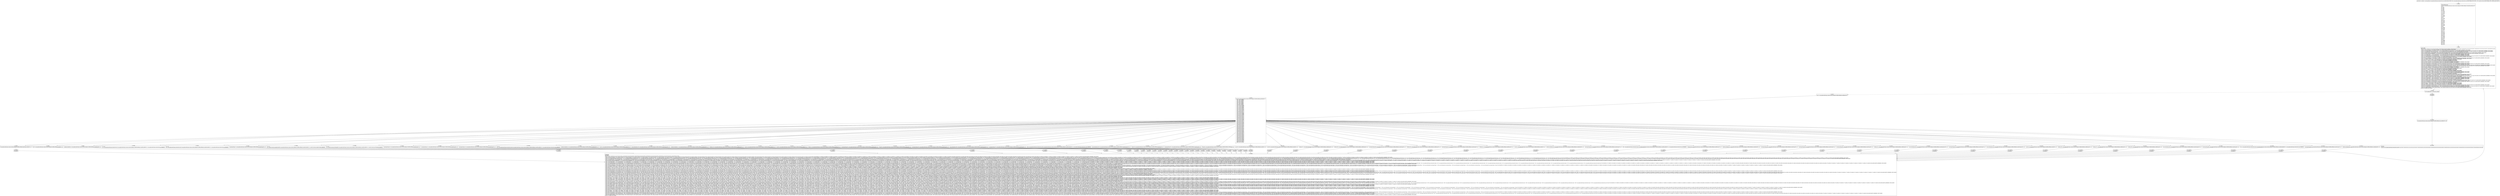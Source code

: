 digraph "CFG forcom.google.android.gms.internal.ads.zzari.createFromParcel(Landroid\/os\/Parcel;)Ljava\/lang\/Object;" {
Node_0 [shape=record,label="{0\:\ 0x0000|MTH_ENTER_BLOCK\l|int r64 = com.google.android.gms.common.internal.safeparcel.SafeParcelReader.validateObjectHeader(r67)\lr3 = 0\lr4 = null\lr5 = null\lr6 = null\lr7 = null\lr8 = null\lr9 = null\lr10 = null\lr11 = null\lr12 = null\lr13 = null\lr14 = null\lr15 = 0\lr16 = null\lr17 = null\lr18 = false\lr19 = 0\lr20 = 0\lr21 = 0.0f\lr22 = null\lr23 = 0\lr25 = null\lr26 = null\lr27 = null\lr28 = null\lr29 = null\lr30 = 0\lr32 = null\lr33 = 0.0f\lr34 = false\lr35 = 0\lr36 = 0\lr37 = false\lr38 = false\lr39 = null\lr40 = null\lr41 = false\lr42 = 0\lr43 = null\lr44 = null\lr45 = null\lr46 = false\lr47 = null\lr48 = null\lr49 = null\lr50 = null\lr51 = false\lr52 = null\lr53 = null\lr54 = null\lr55 = 0\lr56 = false\lr57 = false\lr58 = false\lr59 = null\lr60 = null\lr61 = null\lr62 = null\lr63 = null\l}"];
Node_1 [shape=record,label="{1\:\ 0x006d|LOOP_START\lPHI: r3 r4 r5 r6 r7 r8 r9 r10 r11 r12 r13 r14 r15 r16 r17 r18 r19 r20 r21 r22 r23 r25 r26 r27 r28 r29 r30 r32 r33 r34 r35 r36 r37 r38 r39 r40 r41 r42 r43 r44 r45 r46 r47 r48 r49 r50 r51 r52 r53 r54 r55 r56 r57 r58 r59 r60 r61 r62 r63 \l  PHI: (r3v1 int) = (r3v0 int), (r3v2 int) binds: [B:0:0x0000, B:67:0x006d] A[DONT_GENERATE, DONT_INLINE]\l  PHI: (r4v1 android.os.Bundle) = (r4v0 android.os.Bundle), (r4v2 android.os.Bundle) binds: [B:0:0x0000, B:67:0x006d] A[DONT_GENERATE, DONT_INLINE]\l  PHI: (r5v1 com.google.android.gms.internal.ads.zzxx) = (r5v0 com.google.android.gms.internal.ads.zzxx), (r5v2 com.google.android.gms.internal.ads.zzxx) binds: [B:0:0x0000, B:67:0x006d] A[DONT_GENERATE, DONT_INLINE]\l  PHI: (r6v1 com.google.android.gms.internal.ads.zzyb) = (r6v0 com.google.android.gms.internal.ads.zzyb), (r6v2 com.google.android.gms.internal.ads.zzyb) binds: [B:0:0x0000, B:67:0x006d] A[DONT_GENERATE, DONT_INLINE]\l  PHI: (r7v1 java.lang.String) = (r7v0 java.lang.String), (r7v2 java.lang.String) binds: [B:0:0x0000, B:67:0x006d] A[DONT_GENERATE, DONT_INLINE]\l  PHI: (r8v1 android.content.pm.ApplicationInfo) = (r8v0 android.content.pm.ApplicationInfo), (r8v2 android.content.pm.ApplicationInfo) binds: [B:0:0x0000, B:67:0x006d] A[DONT_GENERATE, DONT_INLINE]\l  PHI: (r9v1 android.content.pm.PackageInfo) = (r9v0 android.content.pm.PackageInfo), (r9v2 android.content.pm.PackageInfo) binds: [B:0:0x0000, B:67:0x006d] A[DONT_GENERATE, DONT_INLINE]\l  PHI: (r10v1 java.lang.String) = (r10v0 java.lang.String), (r10v2 java.lang.String) binds: [B:0:0x0000, B:67:0x006d] A[DONT_GENERATE, DONT_INLINE]\l  PHI: (r11v1 java.lang.String) = (r11v0 java.lang.String), (r11v2 java.lang.String) binds: [B:0:0x0000, B:67:0x006d] A[DONT_GENERATE, DONT_INLINE]\l  PHI: (r12v1 java.lang.String) = (r12v0 java.lang.String), (r12v2 java.lang.String) binds: [B:0:0x0000, B:67:0x006d] A[DONT_GENERATE, DONT_INLINE]\l  PHI: (r13v1 com.google.android.gms.internal.ads.zzbaj) = (r13v0 com.google.android.gms.internal.ads.zzbaj), (r13v2 com.google.android.gms.internal.ads.zzbaj) binds: [B:0:0x0000, B:67:0x006d] A[DONT_GENERATE, DONT_INLINE]\l  PHI: (r14v1 android.os.Bundle) = (r14v0 android.os.Bundle), (r14v2 android.os.Bundle) binds: [B:0:0x0000, B:67:0x006d] A[DONT_GENERATE, DONT_INLINE]\l  PHI: (r15v1 int) = (r15v0 int), (r15v2 int) binds: [B:0:0x0000, B:67:0x006d] A[DONT_GENERATE, DONT_INLINE]\l  PHI: (r16v1 java.util.ArrayList\<java.lang.String\>) = (r16v0 java.util.ArrayList\<java.lang.String\>), (r16v2 java.util.ArrayList\<java.lang.String\>) binds: [B:0:0x0000, B:67:0x006d] A[DONT_GENERATE, DONT_INLINE]\l  PHI: (r17v1 android.os.Bundle) = (r17v0 android.os.Bundle), (r17v2 android.os.Bundle) binds: [B:0:0x0000, B:67:0x006d] A[DONT_GENERATE, DONT_INLINE]\l  PHI: (r18v1 boolean) = (r18v0 boolean), (r18v2 boolean) binds: [B:0:0x0000, B:67:0x006d] A[DONT_GENERATE, DONT_INLINE]\l  PHI: (r19v1 int) = (r19v0 int), (r19v2 int) binds: [B:0:0x0000, B:67:0x006d] A[DONT_GENERATE, DONT_INLINE]\l  PHI: (r20v1 int) = (r20v0 int), (r20v2 int) binds: [B:0:0x0000, B:67:0x006d] A[DONT_GENERATE, DONT_INLINE]\l  PHI: (r21v1 float) = (r21v0 float), (r21v2 float) binds: [B:0:0x0000, B:67:0x006d] A[DONT_GENERATE, DONT_INLINE]\l  PHI: (r22v1 java.lang.String) = (r22v0 java.lang.String), (r22v2 java.lang.String) binds: [B:0:0x0000, B:67:0x006d] A[DONT_GENERATE, DONT_INLINE]\l  PHI: (r23v1 long) = (r23v0 long), (r23v2 long) binds: [B:0:0x0000, B:67:0x006d] A[DONT_GENERATE, DONT_INLINE]\l  PHI: (r25v1 java.lang.String) = (r25v0 java.lang.String), (r25v2 java.lang.String) binds: [B:0:0x0000, B:67:0x006d] A[DONT_GENERATE, DONT_INLINE]\l  PHI: (r26v1 java.util.ArrayList\<java.lang.String\>) = (r26v0 java.util.ArrayList\<java.lang.String\>), (r26v2 java.util.ArrayList\<java.lang.String\>) binds: [B:0:0x0000, B:67:0x006d] A[DONT_GENERATE, DONT_INLINE]\l  PHI: (r27v1 java.lang.String) = (r27v0 java.lang.String), (r27v2 java.lang.String) binds: [B:0:0x0000, B:67:0x006d] A[DONT_GENERATE, DONT_INLINE]\l  PHI: (r28v1 com.google.android.gms.internal.ads.zzadx) = (r28v0 com.google.android.gms.internal.ads.zzadx), (r28v2 com.google.android.gms.internal.ads.zzadx) binds: [B:0:0x0000, B:67:0x006d] A[DONT_GENERATE, DONT_INLINE]\l  PHI: (r29v1 java.util.ArrayList\<java.lang.String\>) = (r29v0 java.util.ArrayList\<java.lang.String\>), (r29v2 java.util.ArrayList\<java.lang.String\>) binds: [B:0:0x0000, B:67:0x006d] A[DONT_GENERATE, DONT_INLINE]\l  PHI: (r30v1 long) = (r30v0 long), (r30v2 long) binds: [B:0:0x0000, B:67:0x006d] A[DONT_GENERATE, DONT_INLINE]\l  PHI: (r32v1 java.lang.String) = (r32v0 java.lang.String), (r32v2 java.lang.String) binds: [B:0:0x0000, B:67:0x006d] A[DONT_GENERATE, DONT_INLINE]\l  PHI: (r33v1 float) = (r33v0 float), (r33v2 float) binds: [B:0:0x0000, B:67:0x006d] A[DONT_GENERATE, DONT_INLINE]\l  PHI: (r34v1 boolean) = (r34v0 boolean), (r34v2 boolean) binds: [B:0:0x0000, B:67:0x006d] A[DONT_GENERATE, DONT_INLINE]\l  PHI: (r35v1 int) = (r35v0 int), (r35v2 int) binds: [B:0:0x0000, B:67:0x006d] A[DONT_GENERATE, DONT_INLINE]\l  PHI: (r36v1 int) = (r36v0 int), (r36v2 int) binds: [B:0:0x0000, B:67:0x006d] A[DONT_GENERATE, DONT_INLINE]\l  PHI: (r37v1 boolean) = (r37v0 boolean), (r37v2 boolean) binds: [B:0:0x0000, B:67:0x006d] A[DONT_GENERATE, DONT_INLINE]\l  PHI: (r38v1 boolean) = (r38v0 boolean), (r38v2 boolean) binds: [B:0:0x0000, B:67:0x006d] A[DONT_GENERATE, DONT_INLINE]\l  PHI: (r39v1 java.lang.String) = (r39v0 java.lang.String), (r39v2 java.lang.String) binds: [B:0:0x0000, B:67:0x006d] A[DONT_GENERATE, DONT_INLINE]\l  PHI: (r40v1 java.lang.String) = (r40v0 java.lang.String), (r40v2 java.lang.String) binds: [B:0:0x0000, B:67:0x006d] A[DONT_GENERATE, DONT_INLINE]\l  PHI: (r41v1 boolean) = (r41v0 boolean), (r41v2 boolean) binds: [B:0:0x0000, B:67:0x006d] A[DONT_GENERATE, DONT_INLINE]\l  PHI: (r42v1 int) = (r42v0 int), (r42v2 int) binds: [B:0:0x0000, B:67:0x006d] A[DONT_GENERATE, DONT_INLINE]\l  PHI: (r43v1 android.os.Bundle) = (r43v0 android.os.Bundle), (r43v2 android.os.Bundle) binds: [B:0:0x0000, B:67:0x006d] A[DONT_GENERATE, DONT_INLINE]\l  PHI: (r44v1 java.lang.String) = (r44v0 java.lang.String), (r44v2 java.lang.String) binds: [B:0:0x0000, B:67:0x006d] A[DONT_GENERATE, DONT_INLINE]\l  PHI: (r45v1 com.google.android.gms.internal.ads.zzaav) = (r45v0 com.google.android.gms.internal.ads.zzaav), (r45v2 com.google.android.gms.internal.ads.zzaav) binds: [B:0:0x0000, B:67:0x006d] A[DONT_GENERATE, DONT_INLINE]\l  PHI: (r46v1 boolean) = (r46v0 boolean), (r46v2 boolean) binds: [B:0:0x0000, B:67:0x006d] A[DONT_GENERATE, DONT_INLINE]\l  PHI: (r47v1 android.os.Bundle) = (r47v0 android.os.Bundle), (r47v2 android.os.Bundle) binds: [B:0:0x0000, B:67:0x006d] A[DONT_GENERATE, DONT_INLINE]\l  PHI: (r48v1 java.lang.String) = (r48v0 java.lang.String), (r48v2 java.lang.String) binds: [B:0:0x0000, B:67:0x006d] A[DONT_GENERATE, DONT_INLINE]\l  PHI: (r49v1 java.lang.String) = (r49v0 java.lang.String), (r49v2 java.lang.String) binds: [B:0:0x0000, B:67:0x006d] A[DONT_GENERATE, DONT_INLINE]\l  PHI: (r50v1 java.lang.String) = (r50v0 java.lang.String), (r50v2 java.lang.String) binds: [B:0:0x0000, B:67:0x006d] A[DONT_GENERATE, DONT_INLINE]\l  PHI: (r51v1 boolean) = (r51v0 boolean), (r51v2 boolean) binds: [B:0:0x0000, B:67:0x006d] A[DONT_GENERATE, DONT_INLINE]\l  PHI: (r52v1 java.util.ArrayList\<java.lang.Integer\>) = (r52v0 java.util.ArrayList\<java.lang.Integer\>), (r52v2 java.util.ArrayList\<java.lang.Integer\>) binds: [B:0:0x0000, B:67:0x006d] A[DONT_GENERATE, DONT_INLINE]\l  PHI: (r53v1 java.lang.String) = (r53v0 java.lang.String), (r53v2 java.lang.String) binds: [B:0:0x0000, B:67:0x006d] A[DONT_GENERATE, DONT_INLINE]\l  PHI: (r54v1 java.util.ArrayList\<java.lang.String\>) = (r54v0 java.util.ArrayList\<java.lang.String\>), (r54v2 java.util.ArrayList\<java.lang.String\>) binds: [B:0:0x0000, B:67:0x006d] A[DONT_GENERATE, DONT_INLINE]\l  PHI: (r55v1 int) = (r55v0 int), (r55v2 int) binds: [B:0:0x0000, B:67:0x006d] A[DONT_GENERATE, DONT_INLINE]\l  PHI: (r56v1 boolean) = (r56v0 boolean), (r56v2 boolean) binds: [B:0:0x0000, B:67:0x006d] A[DONT_GENERATE, DONT_INLINE]\l  PHI: (r57v1 boolean) = (r57v0 boolean), (r57v2 boolean) binds: [B:0:0x0000, B:67:0x006d] A[DONT_GENERATE, DONT_INLINE]\l  PHI: (r58v1 boolean) = (r58v0 boolean), (r58v2 boolean) binds: [B:0:0x0000, B:67:0x006d] A[DONT_GENERATE, DONT_INLINE]\l  PHI: (r59v1 java.util.ArrayList\<java.lang.String\>) = (r59v0 java.util.ArrayList\<java.lang.String\>), (r59v2 java.util.ArrayList\<java.lang.String\>) binds: [B:0:0x0000, B:67:0x006d] A[DONT_GENERATE, DONT_INLINE]\l  PHI: (r60v1 java.lang.String) = (r60v0 java.lang.String), (r60v2 java.lang.String) binds: [B:0:0x0000, B:67:0x006d] A[DONT_GENERATE, DONT_INLINE]\l  PHI: (r61v1 com.google.android.gms.internal.ads.zzaiz) = (r61v0 com.google.android.gms.internal.ads.zzaiz), (r61v2 com.google.android.gms.internal.ads.zzaiz) binds: [B:0:0x0000, B:67:0x006d] A[DONT_GENERATE, DONT_INLINE]\l  PHI: (r62v1 java.lang.String) = (r62v0 java.lang.String), (r62v2 java.lang.String) binds: [B:0:0x0000, B:67:0x006d] A[DONT_GENERATE, DONT_INLINE]\l  PHI: (r63v1 android.os.Bundle) = (r63v0 android.os.Bundle), (r63v2 android.os.Bundle) binds: [B:0:0x0000, B:67:0x006d] A[DONT_GENERATE, DONT_INLINE]\lLOOP:0: B:1:0x006d\-\>B:67:0x006d\l}"];
Node_2 [shape=record,label="{2\:\ 0x0073|if (r67.dataPosition() \>= r64) goto L_0x0284\l}"];
Node_3 [shape=record,label="{3\:\ 0x0075|int r2 = com.google.android.gms.common.internal.safeparcel.SafeParcelReader.readHeader(r67)\l}"];
Node_4 [shape=record,label="{4\:\ 0x007d|switch(com.google.android.gms.common.internal.safeparcel.SafeParcelReader.getFieldId(r2)) \{\l    case 1: goto L_0x0086;\l    case 2: goto L_0x008d;\l    case 3: goto L_0x0094;\l    case 4: goto L_0x00a0;\l    case 5: goto L_0x00ac;\l    case 6: goto L_0x00b3;\l    case 7: goto L_0x00bf;\l    case 8: goto L_0x00cb;\l    case 9: goto L_0x00d2;\l    case 10: goto L_0x00d9;\l    case 11: goto L_0x00e0;\l    case 12: goto L_0x00ec;\l    case 13: goto L_0x00f4;\l    case 14: goto L_0x00fc;\l    case 15: goto L_0x0104;\l    case 16: goto L_0x010c;\l    case 17: goto L_0x0080;\l    case 18: goto L_0x0114;\l    case 19: goto L_0x011c;\l    case 20: goto L_0x0124;\l    case 21: goto L_0x012c;\l    case 22: goto L_0x0080;\l    case 23: goto L_0x0080;\l    case 24: goto L_0x0080;\l    case 25: goto L_0x0134;\l    case 26: goto L_0x013c;\l    case 27: goto L_0x0144;\l    case 28: goto L_0x014c;\l    case 29: goto L_0x0154;\l    case 30: goto L_0x0164;\l    case 31: goto L_0x016c;\l    case 32: goto L_0x0080;\l    case 33: goto L_0x0174;\l    case 34: goto L_0x017c;\l    case 35: goto L_0x0184;\l    case 36: goto L_0x018c;\l    case 37: goto L_0x0194;\l    case 38: goto L_0x019c;\l    case 39: goto L_0x01a4;\l    case 40: goto L_0x01ac;\l    case 41: goto L_0x01b4;\l    case 42: goto L_0x01bc;\l    case 43: goto L_0x01c4;\l    case 44: goto L_0x01cc;\l    case 45: goto L_0x01d4;\l    case 46: goto L_0x01dc;\l    case 47: goto L_0x01ec;\l    case 48: goto L_0x01f4;\l    case 49: goto L_0x01fc;\l    case 50: goto L_0x0204;\l    case 51: goto L_0x020c;\l    case 52: goto L_0x0214;\l    case 53: goto L_0x021c;\l    case 54: goto L_0x0224;\l    case 55: goto L_0x022c;\l    case 56: goto L_0x0234;\l    case 57: goto L_0x023c;\l    case 58: goto L_0x0244;\l    case 59: goto L_0x024c;\l    case 60: goto L_0x0254;\l    case 61: goto L_0x025c;\l    case 62: goto L_0x0080;\l    case 63: goto L_0x0264;\l    case 64: goto L_0x0274;\l    case 65: goto L_0x027c;\l    default: goto L_0x0080;\l\}\l}"];
Node_5 [shape=record,label="{5\:\ 0x0080|com.google.android.gms.common.internal.safeparcel.SafeParcelReader.skipUnknownField(r67, r2)\l}"];
Node_6 [shape=record,label="{6\:\ 0x0086|int r3 = com.google.android.gms.common.internal.safeparcel.SafeParcelReader.readInt(r67, r2)\l}"];
Node_7 [shape=record,label="{7\:\ 0x008d|android.os.Bundle r4 = com.google.android.gms.common.internal.safeparcel.SafeParcelReader.createBundle(r67, r2)\l}"];
Node_8 [shape=record,label="{8\:\ 0x0094|r0 = r67\lr5 = (com.google.android.gms.internal.ads.zzxx) com.google.android.gms.common.internal.safeparcel.SafeParcelReader.createParcelable(r0, r2, com.google.android.gms.internal.ads.zzxx.CREATOR)\l}"];
Node_9 [shape=record,label="{9\:\ 0x00a0|r0 = r67\lr6 = (com.google.android.gms.internal.ads.zzyb) com.google.android.gms.common.internal.safeparcel.SafeParcelReader.createParcelable(r0, r2, com.google.android.gms.internal.ads.zzyb.CREATOR)\l}"];
Node_10 [shape=record,label="{10\:\ 0x00ac|java.lang.String r7 = com.google.android.gms.common.internal.safeparcel.SafeParcelReader.createString(r67, r2)\l}"];
Node_11 [shape=record,label="{11\:\ 0x00b3|r0 = r67\lr8 = (android.content.pm.ApplicationInfo) com.google.android.gms.common.internal.safeparcel.SafeParcelReader.createParcelable(r0, r2, android.content.pm.ApplicationInfo.CREATOR)\l}"];
Node_12 [shape=record,label="{12\:\ 0x00bf|r0 = r67\lr9 = (android.content.pm.PackageInfo) com.google.android.gms.common.internal.safeparcel.SafeParcelReader.createParcelable(r0, r2, android.content.pm.PackageInfo.CREATOR)\l}"];
Node_13 [shape=record,label="{13\:\ 0x00cb|java.lang.String r10 = com.google.android.gms.common.internal.safeparcel.SafeParcelReader.createString(r67, r2)\l}"];
Node_14 [shape=record,label="{14\:\ 0x00d2|java.lang.String r11 = com.google.android.gms.common.internal.safeparcel.SafeParcelReader.createString(r67, r2)\l}"];
Node_15 [shape=record,label="{15\:\ 0x00d9|java.lang.String r12 = com.google.android.gms.common.internal.safeparcel.SafeParcelReader.createString(r67, r2)\l}"];
Node_16 [shape=record,label="{16\:\ 0x00e0|r0 = r67\lr13 = (com.google.android.gms.internal.ads.zzbaj) com.google.android.gms.common.internal.safeparcel.SafeParcelReader.createParcelable(r0, r2, com.google.android.gms.internal.ads.zzbaj.CREATOR)\l}"];
Node_17 [shape=record,label="{17\:\ 0x00ec|android.os.Bundle r14 = com.google.android.gms.common.internal.safeparcel.SafeParcelReader.createBundle(r67, r2)\l}"];
Node_18 [shape=record,label="{18\:\ 0x00f4|int r15 = com.google.android.gms.common.internal.safeparcel.SafeParcelReader.readInt(r67, r2)\l}"];
Node_19 [shape=record,label="{19\:\ 0x00fc|java.util.ArrayList r16 = com.google.android.gms.common.internal.safeparcel.SafeParcelReader.createStringList(r67, r2)\l}"];
Node_20 [shape=record,label="{20\:\ 0x0104|android.os.Bundle r17 = com.google.android.gms.common.internal.safeparcel.SafeParcelReader.createBundle(r67, r2)\l}"];
Node_21 [shape=record,label="{21\:\ 0x010c|boolean r18 = com.google.android.gms.common.internal.safeparcel.SafeParcelReader.readBoolean(r67, r2)\l}"];
Node_22 [shape=record,label="{22\:\ 0x0114|int r19 = com.google.android.gms.common.internal.safeparcel.SafeParcelReader.readInt(r67, r2)\l}"];
Node_23 [shape=record,label="{23\:\ 0x011c|int r20 = com.google.android.gms.common.internal.safeparcel.SafeParcelReader.readInt(r67, r2)\l}"];
Node_24 [shape=record,label="{24\:\ 0x0124|float r21 = com.google.android.gms.common.internal.safeparcel.SafeParcelReader.readFloat(r67, r2)\l}"];
Node_25 [shape=record,label="{25\:\ 0x012c|java.lang.String r22 = com.google.android.gms.common.internal.safeparcel.SafeParcelReader.createString(r67, r2)\l}"];
Node_26 [shape=record,label="{26\:\ 0x0134|long r23 = com.google.android.gms.common.internal.safeparcel.SafeParcelReader.readLong(r67, r2)\l}"];
Node_27 [shape=record,label="{27\:\ 0x013c|java.lang.String r25 = com.google.android.gms.common.internal.safeparcel.SafeParcelReader.createString(r67, r2)\l}"];
Node_28 [shape=record,label="{28\:\ 0x0144|java.util.ArrayList r26 = com.google.android.gms.common.internal.safeparcel.SafeParcelReader.createStringList(r67, r2)\l}"];
Node_29 [shape=record,label="{29\:\ 0x014c|java.lang.String r27 = com.google.android.gms.common.internal.safeparcel.SafeParcelReader.createString(r67, r2)\l}"];
Node_30 [shape=record,label="{30\:\ 0x0154|r28 = (com.google.android.gms.internal.ads.zzadx) com.google.android.gms.common.internal.safeparcel.SafeParcelReader.createParcelable(r67, r2, com.google.android.gms.internal.ads.zzadx.CREATOR)\l}"];
Node_31 [shape=record,label="{31\:\ 0x0164|java.util.ArrayList r29 = com.google.android.gms.common.internal.safeparcel.SafeParcelReader.createStringList(r67, r2)\l}"];
Node_32 [shape=record,label="{32\:\ 0x016c|long r30 = com.google.android.gms.common.internal.safeparcel.SafeParcelReader.readLong(r67, r2)\l}"];
Node_33 [shape=record,label="{33\:\ 0x0174|java.lang.String r32 = com.google.android.gms.common.internal.safeparcel.SafeParcelReader.createString(r67, r2)\l}"];
Node_34 [shape=record,label="{34\:\ 0x017c|float r33 = com.google.android.gms.common.internal.safeparcel.SafeParcelReader.readFloat(r67, r2)\l}"];
Node_35 [shape=record,label="{35\:\ 0x0184|int r35 = com.google.android.gms.common.internal.safeparcel.SafeParcelReader.readInt(r67, r2)\l}"];
Node_36 [shape=record,label="{36\:\ 0x018c|int r36 = com.google.android.gms.common.internal.safeparcel.SafeParcelReader.readInt(r67, r2)\l}"];
Node_37 [shape=record,label="{37\:\ 0x0194|boolean r37 = com.google.android.gms.common.internal.safeparcel.SafeParcelReader.readBoolean(r67, r2)\l}"];
Node_38 [shape=record,label="{38\:\ 0x019c|boolean r38 = com.google.android.gms.common.internal.safeparcel.SafeParcelReader.readBoolean(r67, r2)\l}"];
Node_39 [shape=record,label="{39\:\ 0x01a4|java.lang.String r39 = com.google.android.gms.common.internal.safeparcel.SafeParcelReader.createString(r67, r2)\l}"];
Node_40 [shape=record,label="{40\:\ 0x01ac|boolean r34 = com.google.android.gms.common.internal.safeparcel.SafeParcelReader.readBoolean(r67, r2)\l}"];
Node_41 [shape=record,label="{41\:\ 0x01b4|java.lang.String r40 = com.google.android.gms.common.internal.safeparcel.SafeParcelReader.createString(r67, r2)\l}"];
Node_42 [shape=record,label="{42\:\ 0x01bc|boolean r41 = com.google.android.gms.common.internal.safeparcel.SafeParcelReader.readBoolean(r67, r2)\l}"];
Node_43 [shape=record,label="{43\:\ 0x01c4|int r42 = com.google.android.gms.common.internal.safeparcel.SafeParcelReader.readInt(r67, r2)\l}"];
Node_44 [shape=record,label="{44\:\ 0x01cc|android.os.Bundle r43 = com.google.android.gms.common.internal.safeparcel.SafeParcelReader.createBundle(r67, r2)\l}"];
Node_45 [shape=record,label="{45\:\ 0x01d4|java.lang.String r44 = com.google.android.gms.common.internal.safeparcel.SafeParcelReader.createString(r67, r2)\l}"];
Node_46 [shape=record,label="{46\:\ 0x01dc|r45 = (com.google.android.gms.internal.ads.zzaav) com.google.android.gms.common.internal.safeparcel.SafeParcelReader.createParcelable(r67, r2, com.google.android.gms.internal.ads.zzaav.CREATOR)\l}"];
Node_47 [shape=record,label="{47\:\ 0x01ec|boolean r46 = com.google.android.gms.common.internal.safeparcel.SafeParcelReader.readBoolean(r67, r2)\l}"];
Node_48 [shape=record,label="{48\:\ 0x01f4|android.os.Bundle r47 = com.google.android.gms.common.internal.safeparcel.SafeParcelReader.createBundle(r67, r2)\l}"];
Node_49 [shape=record,label="{49\:\ 0x01fc|java.lang.String r48 = com.google.android.gms.common.internal.safeparcel.SafeParcelReader.createString(r67, r2)\l}"];
Node_50 [shape=record,label="{50\:\ 0x0204|java.lang.String r49 = com.google.android.gms.common.internal.safeparcel.SafeParcelReader.createString(r67, r2)\l}"];
Node_51 [shape=record,label="{51\:\ 0x020c|java.lang.String r50 = com.google.android.gms.common.internal.safeparcel.SafeParcelReader.createString(r67, r2)\l}"];
Node_52 [shape=record,label="{52\:\ 0x0214|boolean r51 = com.google.android.gms.common.internal.safeparcel.SafeParcelReader.readBoolean(r67, r2)\l}"];
Node_53 [shape=record,label="{53\:\ 0x021c|java.util.ArrayList r52 = com.google.android.gms.common.internal.safeparcel.SafeParcelReader.createIntegerList(r67, r2)\l}"];
Node_54 [shape=record,label="{54\:\ 0x0224|java.lang.String r53 = com.google.android.gms.common.internal.safeparcel.SafeParcelReader.createString(r67, r2)\l}"];
Node_55 [shape=record,label="{55\:\ 0x022c|java.util.ArrayList r54 = com.google.android.gms.common.internal.safeparcel.SafeParcelReader.createStringList(r67, r2)\l}"];
Node_56 [shape=record,label="{56\:\ 0x0234|int r55 = com.google.android.gms.common.internal.safeparcel.SafeParcelReader.readInt(r67, r2)\l}"];
Node_57 [shape=record,label="{57\:\ 0x023c|boolean r56 = com.google.android.gms.common.internal.safeparcel.SafeParcelReader.readBoolean(r67, r2)\l}"];
Node_58 [shape=record,label="{58\:\ 0x0244|boolean r57 = com.google.android.gms.common.internal.safeparcel.SafeParcelReader.readBoolean(r67, r2)\l}"];
Node_59 [shape=record,label="{59\:\ 0x024c|boolean r58 = com.google.android.gms.common.internal.safeparcel.SafeParcelReader.readBoolean(r67, r2)\l}"];
Node_60 [shape=record,label="{60\:\ 0x0254|java.util.ArrayList r59 = com.google.android.gms.common.internal.safeparcel.SafeParcelReader.createStringList(r67, r2)\l}"];
Node_61 [shape=record,label="{61\:\ 0x025c|java.lang.String r60 = com.google.android.gms.common.internal.safeparcel.SafeParcelReader.createString(r67, r2)\l}"];
Node_62 [shape=record,label="{62\:\ 0x0264|r61 = (com.google.android.gms.internal.ads.zzaiz) com.google.android.gms.common.internal.safeparcel.SafeParcelReader.createParcelable(r67, r2, com.google.android.gms.internal.ads.zzaiz.CREATOR)\l}"];
Node_63 [shape=record,label="{63\:\ 0x0274|java.lang.String r62 = com.google.android.gms.common.internal.safeparcel.SafeParcelReader.createString(r67, r2)\l}"];
Node_64 [shape=record,label="{64\:\ 0x027c|android.os.Bundle r63 = com.google.android.gms.common.internal.safeparcel.SafeParcelReader.createBundle(r67, r2)\l}"];
Node_65 [shape=record,label="{65\:\ 0x0284|com.google.android.gms.common.internal.safeparcel.SafeParcelReader.ensureAtEnd(r67, r64)\l}"];
Node_66 [shape=record,label="{66\:\ 0x0290|RETURN\l|return new com.google.android.gms.internal.ads.zzarh(r3, r4, r5, r6, r7, r8, r9, r10, r11, r12, r13, r14, r15, r16, r17, r18, r19, r20, r21, r22, r23, r25, r26, r27, r28, r29, r30, r32, r33, r34, r35, r36, r37, r38, r39, r40, r41, r42, r43, r44, r45, r46, r47, r48, r49, r50, r51, r52, r53, r54, r55, r56, r57, r58, r59, r60, r61, r62, r63)\l}"];
Node_67 [shape=record,label="{67\:\ 0x006d|LOOP_END\lSYNTHETIC\lPHI: r3 r4 r5 r6 r7 r8 r9 r10 r11 r12 r13 r14 r15 r16 r17 r18 r19 r20 r21 r22 r23 r25 r26 r27 r28 r29 r30 r32 r33 r34 r35 r36 r37 r38 r39 r40 r41 r42 r43 r44 r45 r46 r47 r48 r49 r50 r51 r52 r53 r54 r55 r56 r57 r58 r59 r60 r61 r62 r63 \l  PHI: (r3v2 int) = (r3v1 int), (r3v1 int), (r3v1 int), (r3v1 int), (r3v1 int), (r3v1 int), (r3v1 int), (r3v1 int), (r3v1 int), (r3v1 int), (r3v1 int), (r3v1 int), (r3v1 int), (r3v1 int), (r3v1 int), (r3v1 int), (r3v1 int), (r3v1 int), (r3v1 int), (r3v1 int), (r3v1 int), (r3v1 int), (r3v1 int), (r3v1 int), (r3v1 int), (r3v1 int), (r3v1 int), (r3v1 int), (r3v1 int), (r3v1 int), (r3v1 int), (r3v1 int), (r3v1 int), (r3v1 int), (r3v1 int), (r3v1 int), (r3v1 int), (r3v1 int), (r3v1 int), (r3v1 int), (r3v1 int), (r3v1 int), (r3v1 int), (r3v1 int), (r3v1 int), (r3v1 int), (r3v1 int), (r3v1 int), (r3v1 int), (r3v1 int), (r3v1 int), (r3v1 int), (r3v1 int), (r3v1 int), (r3v1 int), (r3v1 int), (r3v1 int), (r3v1 int), (r3v3 int), (r3v1 int) binds: [B:128:0x006d, B:127:0x006d, B:126:0x006d, B:125:0x006d, B:124:0x006d, B:123:0x006d, B:122:0x006d, B:121:0x006d, B:120:0x006d, B:119:0x006d, B:118:0x006d, B:117:0x006d, B:116:0x006d, B:115:0x006d, B:114:0x006d, B:113:0x006d, B:112:0x006d, B:111:0x006d, B:110:0x006d, B:109:0x006d, B:108:0x006d, B:107:0x006d, B:106:0x006d, B:105:0x006d, B:104:0x006d, B:103:0x006d, B:102:0x006d, B:101:0x006d, B:100:0x006d, B:99:0x006d, B:98:0x006d, B:97:0x006d, B:96:0x006d, B:95:0x006d, B:94:0x006d, B:93:0x006d, B:92:0x006d, B:91:0x006d, B:90:0x006d, B:89:0x006d, B:88:0x006d, B:87:0x006d, B:86:0x006d, B:85:0x006d, B:84:0x006d, B:83:0x006d, B:82:0x006d, B:81:0x006d, B:80:0x006d, B:79:0x006d, B:78:0x006d, B:77:0x006d, B:76:0x006d, B:75:0x006d, B:74:0x006d, B:73:0x006d, B:72:0x006d, B:71:0x006d, B:70:0x006d, B:69:0x006d] A[DONT_GENERATE, DONT_INLINE]\l  PHI: (r4v2 android.os.Bundle) = (r4v1 android.os.Bundle), (r4v1 android.os.Bundle), (r4v1 android.os.Bundle), (r4v1 android.os.Bundle), (r4v1 android.os.Bundle), (r4v1 android.os.Bundle), (r4v1 android.os.Bundle), (r4v1 android.os.Bundle), (r4v1 android.os.Bundle), (r4v1 android.os.Bundle), (r4v1 android.os.Bundle), (r4v1 android.os.Bundle), (r4v1 android.os.Bundle), (r4v1 android.os.Bundle), (r4v1 android.os.Bundle), (r4v1 android.os.Bundle), (r4v1 android.os.Bundle), (r4v1 android.os.Bundle), (r4v1 android.os.Bundle), (r4v1 android.os.Bundle), (r4v1 android.os.Bundle), (r4v1 android.os.Bundle), (r4v1 android.os.Bundle), (r4v1 android.os.Bundle), (r4v1 android.os.Bundle), (r4v1 android.os.Bundle), (r4v1 android.os.Bundle), (r4v1 android.os.Bundle), (r4v1 android.os.Bundle), (r4v1 android.os.Bundle), (r4v1 android.os.Bundle), (r4v1 android.os.Bundle), (r4v1 android.os.Bundle), (r4v1 android.os.Bundle), (r4v1 android.os.Bundle), (r4v1 android.os.Bundle), (r4v1 android.os.Bundle), (r4v1 android.os.Bundle), (r4v1 android.os.Bundle), (r4v1 android.os.Bundle), (r4v1 android.os.Bundle), (r4v1 android.os.Bundle), (r4v1 android.os.Bundle), (r4v1 android.os.Bundle), (r4v1 android.os.Bundle), (r4v1 android.os.Bundle), (r4v1 android.os.Bundle), (r4v1 android.os.Bundle), (r4v1 android.os.Bundle), (r4v1 android.os.Bundle), (r4v1 android.os.Bundle), (r4v1 android.os.Bundle), (r4v1 android.os.Bundle), (r4v1 android.os.Bundle), (r4v1 android.os.Bundle), (r4v1 android.os.Bundle), (r4v1 android.os.Bundle), (r4v3 android.os.Bundle), (r4v1 android.os.Bundle), (r4v1 android.os.Bundle) binds: [B:128:0x006d, B:127:0x006d, B:126:0x006d, B:125:0x006d, B:124:0x006d, B:123:0x006d, B:122:0x006d, B:121:0x006d, B:120:0x006d, B:119:0x006d, B:118:0x006d, B:117:0x006d, B:116:0x006d, B:115:0x006d, B:114:0x006d, B:113:0x006d, B:112:0x006d, B:111:0x006d, B:110:0x006d, B:109:0x006d, B:108:0x006d, B:107:0x006d, B:106:0x006d, B:105:0x006d, B:104:0x006d, B:103:0x006d, B:102:0x006d, B:101:0x006d, B:100:0x006d, B:99:0x006d, B:98:0x006d, B:97:0x006d, B:96:0x006d, B:95:0x006d, B:94:0x006d, B:93:0x006d, B:92:0x006d, B:91:0x006d, B:90:0x006d, B:89:0x006d, B:88:0x006d, B:87:0x006d, B:86:0x006d, B:85:0x006d, B:84:0x006d, B:83:0x006d, B:82:0x006d, B:81:0x006d, B:80:0x006d, B:79:0x006d, B:78:0x006d, B:77:0x006d, B:76:0x006d, B:75:0x006d, B:74:0x006d, B:73:0x006d, B:72:0x006d, B:71:0x006d, B:70:0x006d, B:69:0x006d] A[DONT_GENERATE, DONT_INLINE]\l  PHI: (r5v2 com.google.android.gms.internal.ads.zzxx) = (r5v1 com.google.android.gms.internal.ads.zzxx), (r5v1 com.google.android.gms.internal.ads.zzxx), (r5v1 com.google.android.gms.internal.ads.zzxx), (r5v1 com.google.android.gms.internal.ads.zzxx), (r5v1 com.google.android.gms.internal.ads.zzxx), (r5v1 com.google.android.gms.internal.ads.zzxx), (r5v1 com.google.android.gms.internal.ads.zzxx), (r5v1 com.google.android.gms.internal.ads.zzxx), (r5v1 com.google.android.gms.internal.ads.zzxx), (r5v1 com.google.android.gms.internal.ads.zzxx), (r5v1 com.google.android.gms.internal.ads.zzxx), (r5v1 com.google.android.gms.internal.ads.zzxx), (r5v1 com.google.android.gms.internal.ads.zzxx), (r5v1 com.google.android.gms.internal.ads.zzxx), (r5v1 com.google.android.gms.internal.ads.zzxx), (r5v1 com.google.android.gms.internal.ads.zzxx), (r5v1 com.google.android.gms.internal.ads.zzxx), (r5v1 com.google.android.gms.internal.ads.zzxx), (r5v1 com.google.android.gms.internal.ads.zzxx), (r5v1 com.google.android.gms.internal.ads.zzxx), (r5v1 com.google.android.gms.internal.ads.zzxx), (r5v1 com.google.android.gms.internal.ads.zzxx), (r5v1 com.google.android.gms.internal.ads.zzxx), (r5v1 com.google.android.gms.internal.ads.zzxx), (r5v1 com.google.android.gms.internal.ads.zzxx), (r5v1 com.google.android.gms.internal.ads.zzxx), (r5v1 com.google.android.gms.internal.ads.zzxx), (r5v1 com.google.android.gms.internal.ads.zzxx), (r5v1 com.google.android.gms.internal.ads.zzxx), (r5v1 com.google.android.gms.internal.ads.zzxx), (r5v1 com.google.android.gms.internal.ads.zzxx), (r5v1 com.google.android.gms.internal.ads.zzxx), (r5v1 com.google.android.gms.internal.ads.zzxx), (r5v1 com.google.android.gms.internal.ads.zzxx), (r5v1 com.google.android.gms.internal.ads.zzxx), (r5v1 com.google.android.gms.internal.ads.zzxx), (r5v1 com.google.android.gms.internal.ads.zzxx), (r5v1 com.google.android.gms.internal.ads.zzxx), (r5v1 com.google.android.gms.internal.ads.zzxx), (r5v1 com.google.android.gms.internal.ads.zzxx), (r5v1 com.google.android.gms.internal.ads.zzxx), (r5v1 com.google.android.gms.internal.ads.zzxx), (r5v1 com.google.android.gms.internal.ads.zzxx), (r5v1 com.google.android.gms.internal.ads.zzxx), (r5v1 com.google.android.gms.internal.ads.zzxx), (r5v1 com.google.android.gms.internal.ads.zzxx), (r5v1 com.google.android.gms.internal.ads.zzxx), (r5v1 com.google.android.gms.internal.ads.zzxx), (r5v1 com.google.android.gms.internal.ads.zzxx), (r5v1 com.google.android.gms.internal.ads.zzxx), (r5v1 com.google.android.gms.internal.ads.zzxx), (r5v1 com.google.android.gms.internal.ads.zzxx), (r5v1 com.google.android.gms.internal.ads.zzxx), (r5v1 com.google.android.gms.internal.ads.zzxx), (r5v1 com.google.android.gms.internal.ads.zzxx), (r5v1 com.google.android.gms.internal.ads.zzxx), (r5v4 com.google.android.gms.internal.ads.zzxx), (r5v1 com.google.android.gms.internal.ads.zzxx), (r5v1 com.google.android.gms.internal.ads.zzxx), (r5v1 com.google.android.gms.internal.ads.zzxx) binds: [B:128:0x006d, B:127:0x006d, B:126:0x006d, B:125:0x006d, B:124:0x006d, B:123:0x006d, B:122:0x006d, B:121:0x006d, B:120:0x006d, B:119:0x006d, B:118:0x006d, B:117:0x006d, B:116:0x006d, B:115:0x006d, B:114:0x006d, B:113:0x006d, B:112:0x006d, B:111:0x006d, B:110:0x006d, B:109:0x006d, B:108:0x006d, B:107:0x006d, B:106:0x006d, B:105:0x006d, B:104:0x006d, B:103:0x006d, B:102:0x006d, B:101:0x006d, B:100:0x006d, B:99:0x006d, B:98:0x006d, B:97:0x006d, B:96:0x006d, B:95:0x006d, B:94:0x006d, B:93:0x006d, B:92:0x006d, B:91:0x006d, B:90:0x006d, B:89:0x006d, B:88:0x006d, B:87:0x006d, B:86:0x006d, B:85:0x006d, B:84:0x006d, B:83:0x006d, B:82:0x006d, B:81:0x006d, B:80:0x006d, B:79:0x006d, B:78:0x006d, B:77:0x006d, B:76:0x006d, B:75:0x006d, B:74:0x006d, B:73:0x006d, B:72:0x006d, B:71:0x006d, B:70:0x006d, B:69:0x006d] A[DONT_GENERATE, DONT_INLINE]\l  PHI: (r6v2 com.google.android.gms.internal.ads.zzyb) = (r6v1 com.google.android.gms.internal.ads.zzyb), (r6v1 com.google.android.gms.internal.ads.zzyb), (r6v1 com.google.android.gms.internal.ads.zzyb), (r6v1 com.google.android.gms.internal.ads.zzyb), (r6v1 com.google.android.gms.internal.ads.zzyb), (r6v1 com.google.android.gms.internal.ads.zzyb), (r6v1 com.google.android.gms.internal.ads.zzyb), (r6v1 com.google.android.gms.internal.ads.zzyb), (r6v1 com.google.android.gms.internal.ads.zzyb), (r6v1 com.google.android.gms.internal.ads.zzyb), (r6v1 com.google.android.gms.internal.ads.zzyb), (r6v1 com.google.android.gms.internal.ads.zzyb), (r6v1 com.google.android.gms.internal.ads.zzyb), (r6v1 com.google.android.gms.internal.ads.zzyb), (r6v1 com.google.android.gms.internal.ads.zzyb), (r6v1 com.google.android.gms.internal.ads.zzyb), (r6v1 com.google.android.gms.internal.ads.zzyb), (r6v1 com.google.android.gms.internal.ads.zzyb), (r6v1 com.google.android.gms.internal.ads.zzyb), (r6v1 com.google.android.gms.internal.ads.zzyb), (r6v1 com.google.android.gms.internal.ads.zzyb), (r6v1 com.google.android.gms.internal.ads.zzyb), (r6v1 com.google.android.gms.internal.ads.zzyb), (r6v1 com.google.android.gms.internal.ads.zzyb), (r6v1 com.google.android.gms.internal.ads.zzyb), (r6v1 com.google.android.gms.internal.ads.zzyb), (r6v1 com.google.android.gms.internal.ads.zzyb), (r6v1 com.google.android.gms.internal.ads.zzyb), (r6v1 com.google.android.gms.internal.ads.zzyb), (r6v1 com.google.android.gms.internal.ads.zzyb), (r6v1 com.google.android.gms.internal.ads.zzyb), (r6v1 com.google.android.gms.internal.ads.zzyb), (r6v1 com.google.android.gms.internal.ads.zzyb), (r6v1 com.google.android.gms.internal.ads.zzyb), (r6v1 com.google.android.gms.internal.ads.zzyb), (r6v1 com.google.android.gms.internal.ads.zzyb), (r6v1 com.google.android.gms.internal.ads.zzyb), (r6v1 com.google.android.gms.internal.ads.zzyb), (r6v1 com.google.android.gms.internal.ads.zzyb), (r6v1 com.google.android.gms.internal.ads.zzyb), (r6v1 com.google.android.gms.internal.ads.zzyb), (r6v1 com.google.android.gms.internal.ads.zzyb), (r6v1 com.google.android.gms.internal.ads.zzyb), (r6v1 com.google.android.gms.internal.ads.zzyb), (r6v1 com.google.android.gms.internal.ads.zzyb), (r6v1 com.google.android.gms.internal.ads.zzyb), (r6v1 com.google.android.gms.internal.ads.zzyb), (r6v1 com.google.android.gms.internal.ads.zzyb), (r6v1 com.google.android.gms.internal.ads.zzyb), (r6v1 com.google.android.gms.internal.ads.zzyb), (r6v1 com.google.android.gms.internal.ads.zzyb), (r6v1 com.google.android.gms.internal.ads.zzyb), (r6v1 com.google.android.gms.internal.ads.zzyb), (r6v1 com.google.android.gms.internal.ads.zzyb), (r6v1 com.google.android.gms.internal.ads.zzyb), (r6v4 com.google.android.gms.internal.ads.zzyb), (r6v1 com.google.android.gms.internal.ads.zzyb), (r6v1 com.google.android.gms.internal.ads.zzyb), (r6v1 com.google.android.gms.internal.ads.zzyb), (r6v1 com.google.android.gms.internal.ads.zzyb) binds: [B:128:0x006d, B:127:0x006d, B:126:0x006d, B:125:0x006d, B:124:0x006d, B:123:0x006d, B:122:0x006d, B:121:0x006d, B:120:0x006d, B:119:0x006d, B:118:0x006d, B:117:0x006d, B:116:0x006d, B:115:0x006d, B:114:0x006d, B:113:0x006d, B:112:0x006d, B:111:0x006d, B:110:0x006d, B:109:0x006d, B:108:0x006d, B:107:0x006d, B:106:0x006d, B:105:0x006d, B:104:0x006d, B:103:0x006d, B:102:0x006d, B:101:0x006d, B:100:0x006d, B:99:0x006d, B:98:0x006d, B:97:0x006d, B:96:0x006d, B:95:0x006d, B:94:0x006d, B:93:0x006d, B:92:0x006d, B:91:0x006d, B:90:0x006d, B:89:0x006d, B:88:0x006d, B:87:0x006d, B:86:0x006d, B:85:0x006d, B:84:0x006d, B:83:0x006d, B:82:0x006d, B:81:0x006d, B:80:0x006d, B:79:0x006d, B:78:0x006d, B:77:0x006d, B:76:0x006d, B:75:0x006d, B:74:0x006d, B:73:0x006d, B:72:0x006d, B:71:0x006d, B:70:0x006d, B:69:0x006d] A[DONT_GENERATE, DONT_INLINE]\l  PHI: (r7v2 java.lang.String) = (r7v1 java.lang.String), (r7v1 java.lang.String), (r7v1 java.lang.String), (r7v1 java.lang.String), (r7v1 java.lang.String), (r7v1 java.lang.String), (r7v1 java.lang.String), (r7v1 java.lang.String), (r7v1 java.lang.String), (r7v1 java.lang.String), (r7v1 java.lang.String), (r7v1 java.lang.String), (r7v1 java.lang.String), (r7v1 java.lang.String), (r7v1 java.lang.String), (r7v1 java.lang.String), (r7v1 java.lang.String), (r7v1 java.lang.String), (r7v1 java.lang.String), (r7v1 java.lang.String), (r7v1 java.lang.String), (r7v1 java.lang.String), (r7v1 java.lang.String), (r7v1 java.lang.String), (r7v1 java.lang.String), (r7v1 java.lang.String), (r7v1 java.lang.String), (r7v1 java.lang.String), (r7v1 java.lang.String), (r7v1 java.lang.String), (r7v1 java.lang.String), (r7v1 java.lang.String), (r7v1 java.lang.String), (r7v1 java.lang.String), (r7v1 java.lang.String), (r7v1 java.lang.String), (r7v1 java.lang.String), (r7v1 java.lang.String), (r7v1 java.lang.String), (r7v1 java.lang.String), (r7v1 java.lang.String), (r7v1 java.lang.String), (r7v1 java.lang.String), (r7v1 java.lang.String), (r7v1 java.lang.String), (r7v1 java.lang.String), (r7v1 java.lang.String), (r7v1 java.lang.String), (r7v1 java.lang.String), (r7v1 java.lang.String), (r7v1 java.lang.String), (r7v1 java.lang.String), (r7v1 java.lang.String), (r7v1 java.lang.String), (r7v3 java.lang.String), (r7v1 java.lang.String), (r7v1 java.lang.String), (r7v1 java.lang.String), (r7v1 java.lang.String), (r7v1 java.lang.String) binds: [B:128:0x006d, B:127:0x006d, B:126:0x006d, B:125:0x006d, B:124:0x006d, B:123:0x006d, B:122:0x006d, B:121:0x006d, B:120:0x006d, B:119:0x006d, B:118:0x006d, B:117:0x006d, B:116:0x006d, B:115:0x006d, B:114:0x006d, B:113:0x006d, B:112:0x006d, B:111:0x006d, B:110:0x006d, B:109:0x006d, B:108:0x006d, B:107:0x006d, B:106:0x006d, B:105:0x006d, B:104:0x006d, B:103:0x006d, B:102:0x006d, B:101:0x006d, B:100:0x006d, B:99:0x006d, B:98:0x006d, B:97:0x006d, B:96:0x006d, B:95:0x006d, B:94:0x006d, B:93:0x006d, B:92:0x006d, B:91:0x006d, B:90:0x006d, B:89:0x006d, B:88:0x006d, B:87:0x006d, B:86:0x006d, B:85:0x006d, B:84:0x006d, B:83:0x006d, B:82:0x006d, B:81:0x006d, B:80:0x006d, B:79:0x006d, B:78:0x006d, B:77:0x006d, B:76:0x006d, B:75:0x006d, B:74:0x006d, B:73:0x006d, B:72:0x006d, B:71:0x006d, B:70:0x006d, B:69:0x006d] A[DONT_GENERATE, DONT_INLINE]\l  PHI: (r8v2 android.content.pm.ApplicationInfo) = (r8v1 android.content.pm.ApplicationInfo), (r8v1 android.content.pm.ApplicationInfo), (r8v1 android.content.pm.ApplicationInfo), (r8v1 android.content.pm.ApplicationInfo), (r8v1 android.content.pm.ApplicationInfo), (r8v1 android.content.pm.ApplicationInfo), (r8v1 android.content.pm.ApplicationInfo), (r8v1 android.content.pm.ApplicationInfo), (r8v1 android.content.pm.ApplicationInfo), (r8v1 android.content.pm.ApplicationInfo), (r8v1 android.content.pm.ApplicationInfo), (r8v1 android.content.pm.ApplicationInfo), (r8v1 android.content.pm.ApplicationInfo), (r8v1 android.content.pm.ApplicationInfo), (r8v1 android.content.pm.ApplicationInfo), (r8v1 android.content.pm.ApplicationInfo), (r8v1 android.content.pm.ApplicationInfo), (r8v1 android.content.pm.ApplicationInfo), (r8v1 android.content.pm.ApplicationInfo), (r8v1 android.content.pm.ApplicationInfo), (r8v1 android.content.pm.ApplicationInfo), (r8v1 android.content.pm.ApplicationInfo), (r8v1 android.content.pm.ApplicationInfo), (r8v1 android.content.pm.ApplicationInfo), (r8v1 android.content.pm.ApplicationInfo), (r8v1 android.content.pm.ApplicationInfo), (r8v1 android.content.pm.ApplicationInfo), (r8v1 android.content.pm.ApplicationInfo), (r8v1 android.content.pm.ApplicationInfo), (r8v1 android.content.pm.ApplicationInfo), (r8v1 android.content.pm.ApplicationInfo), (r8v1 android.content.pm.ApplicationInfo), (r8v1 android.content.pm.ApplicationInfo), (r8v1 android.content.pm.ApplicationInfo), (r8v1 android.content.pm.ApplicationInfo), (r8v1 android.content.pm.ApplicationInfo), (r8v1 android.content.pm.ApplicationInfo), (r8v1 android.content.pm.ApplicationInfo), (r8v1 android.content.pm.ApplicationInfo), (r8v1 android.content.pm.ApplicationInfo), (r8v1 android.content.pm.ApplicationInfo), (r8v1 android.content.pm.ApplicationInfo), (r8v1 android.content.pm.ApplicationInfo), (r8v1 android.content.pm.ApplicationInfo), (r8v1 android.content.pm.ApplicationInfo), (r8v1 android.content.pm.ApplicationInfo), (r8v1 android.content.pm.ApplicationInfo), (r8v1 android.content.pm.ApplicationInfo), (r8v1 android.content.pm.ApplicationInfo), (r8v1 android.content.pm.ApplicationInfo), (r8v1 android.content.pm.ApplicationInfo), (r8v1 android.content.pm.ApplicationInfo), (r8v1 android.content.pm.ApplicationInfo), (r8v4 android.content.pm.ApplicationInfo), (r8v1 android.content.pm.ApplicationInfo), (r8v1 android.content.pm.ApplicationInfo), (r8v1 android.content.pm.ApplicationInfo), (r8v1 android.content.pm.ApplicationInfo), (r8v1 android.content.pm.ApplicationInfo), (r8v1 android.content.pm.ApplicationInfo) binds: [B:128:0x006d, B:127:0x006d, B:126:0x006d, B:125:0x006d, B:124:0x006d, B:123:0x006d, B:122:0x006d, B:121:0x006d, B:120:0x006d, B:119:0x006d, B:118:0x006d, B:117:0x006d, B:116:0x006d, B:115:0x006d, B:114:0x006d, B:113:0x006d, B:112:0x006d, B:111:0x006d, B:110:0x006d, B:109:0x006d, B:108:0x006d, B:107:0x006d, B:106:0x006d, B:105:0x006d, B:104:0x006d, B:103:0x006d, B:102:0x006d, B:101:0x006d, B:100:0x006d, B:99:0x006d, B:98:0x006d, B:97:0x006d, B:96:0x006d, B:95:0x006d, B:94:0x006d, B:93:0x006d, B:92:0x006d, B:91:0x006d, B:90:0x006d, B:89:0x006d, B:88:0x006d, B:87:0x006d, B:86:0x006d, B:85:0x006d, B:84:0x006d, B:83:0x006d, B:82:0x006d, B:81:0x006d, B:80:0x006d, B:79:0x006d, B:78:0x006d, B:77:0x006d, B:76:0x006d, B:75:0x006d, B:74:0x006d, B:73:0x006d, B:72:0x006d, B:71:0x006d, B:70:0x006d, B:69:0x006d] A[DONT_GENERATE, DONT_INLINE]\l  PHI: (r9v2 android.content.pm.PackageInfo) = (r9v1 android.content.pm.PackageInfo), (r9v1 android.content.pm.PackageInfo), (r9v1 android.content.pm.PackageInfo), (r9v1 android.content.pm.PackageInfo), (r9v1 android.content.pm.PackageInfo), (r9v1 android.content.pm.PackageInfo), (r9v1 android.content.pm.PackageInfo), (r9v1 android.content.pm.PackageInfo), (r9v1 android.content.pm.PackageInfo), (r9v1 android.content.pm.PackageInfo), (r9v1 android.content.pm.PackageInfo), (r9v1 android.content.pm.PackageInfo), (r9v1 android.content.pm.PackageInfo), (r9v1 android.content.pm.PackageInfo), (r9v1 android.content.pm.PackageInfo), (r9v1 android.content.pm.PackageInfo), (r9v1 android.content.pm.PackageInfo), (r9v1 android.content.pm.PackageInfo), (r9v1 android.content.pm.PackageInfo), (r9v1 android.content.pm.PackageInfo), (r9v1 android.content.pm.PackageInfo), (r9v1 android.content.pm.PackageInfo), (r9v1 android.content.pm.PackageInfo), (r9v1 android.content.pm.PackageInfo), (r9v1 android.content.pm.PackageInfo), (r9v1 android.content.pm.PackageInfo), (r9v1 android.content.pm.PackageInfo), (r9v1 android.content.pm.PackageInfo), (r9v1 android.content.pm.PackageInfo), (r9v1 android.content.pm.PackageInfo), (r9v1 android.content.pm.PackageInfo), (r9v1 android.content.pm.PackageInfo), (r9v1 android.content.pm.PackageInfo), (r9v1 android.content.pm.PackageInfo), (r9v1 android.content.pm.PackageInfo), (r9v1 android.content.pm.PackageInfo), (r9v1 android.content.pm.PackageInfo), (r9v1 android.content.pm.PackageInfo), (r9v1 android.content.pm.PackageInfo), (r9v1 android.content.pm.PackageInfo), (r9v1 android.content.pm.PackageInfo), (r9v1 android.content.pm.PackageInfo), (r9v1 android.content.pm.PackageInfo), (r9v1 android.content.pm.PackageInfo), (r9v1 android.content.pm.PackageInfo), (r9v1 android.content.pm.PackageInfo), (r9v1 android.content.pm.PackageInfo), (r9v1 android.content.pm.PackageInfo), (r9v1 android.content.pm.PackageInfo), (r9v1 android.content.pm.PackageInfo), (r9v1 android.content.pm.PackageInfo), (r9v1 android.content.pm.PackageInfo), (r9v4 android.content.pm.PackageInfo), (r9v1 android.content.pm.PackageInfo), (r9v1 android.content.pm.PackageInfo), (r9v1 android.content.pm.PackageInfo), (r9v1 android.content.pm.PackageInfo), (r9v1 android.content.pm.PackageInfo), (r9v1 android.content.pm.PackageInfo), (r9v1 android.content.pm.PackageInfo) binds: [B:128:0x006d, B:127:0x006d, B:126:0x006d, B:125:0x006d, B:124:0x006d, B:123:0x006d, B:122:0x006d, B:121:0x006d, B:120:0x006d, B:119:0x006d, B:118:0x006d, B:117:0x006d, B:116:0x006d, B:115:0x006d, B:114:0x006d, B:113:0x006d, B:112:0x006d, B:111:0x006d, B:110:0x006d, B:109:0x006d, B:108:0x006d, B:107:0x006d, B:106:0x006d, B:105:0x006d, B:104:0x006d, B:103:0x006d, B:102:0x006d, B:101:0x006d, B:100:0x006d, B:99:0x006d, B:98:0x006d, B:97:0x006d, B:96:0x006d, B:95:0x006d, B:94:0x006d, B:93:0x006d, B:92:0x006d, B:91:0x006d, B:90:0x006d, B:89:0x006d, B:88:0x006d, B:87:0x006d, B:86:0x006d, B:85:0x006d, B:84:0x006d, B:83:0x006d, B:82:0x006d, B:81:0x006d, B:80:0x006d, B:79:0x006d, B:78:0x006d, B:77:0x006d, B:76:0x006d, B:75:0x006d, B:74:0x006d, B:73:0x006d, B:72:0x006d, B:71:0x006d, B:70:0x006d, B:69:0x006d] A[DONT_GENERATE, DONT_INLINE]\l  PHI: (r10v2 java.lang.String) = (r10v1 java.lang.String), (r10v1 java.lang.String), (r10v1 java.lang.String), (r10v1 java.lang.String), (r10v1 java.lang.String), (r10v1 java.lang.String), (r10v1 java.lang.String), (r10v1 java.lang.String), (r10v1 java.lang.String), (r10v1 java.lang.String), (r10v1 java.lang.String), (r10v1 java.lang.String), (r10v1 java.lang.String), (r10v1 java.lang.String), (r10v1 java.lang.String), (r10v1 java.lang.String), (r10v1 java.lang.String), (r10v1 java.lang.String), (r10v1 java.lang.String), (r10v1 java.lang.String), (r10v1 java.lang.String), (r10v1 java.lang.String), (r10v1 java.lang.String), (r10v1 java.lang.String), (r10v1 java.lang.String), (r10v1 java.lang.String), (r10v1 java.lang.String), (r10v1 java.lang.String), (r10v1 java.lang.String), (r10v1 java.lang.String), (r10v1 java.lang.String), (r10v1 java.lang.String), (r10v1 java.lang.String), (r10v1 java.lang.String), (r10v1 java.lang.String), (r10v1 java.lang.String), (r10v1 java.lang.String), (r10v1 java.lang.String), (r10v1 java.lang.String), (r10v1 java.lang.String), (r10v1 java.lang.String), (r10v1 java.lang.String), (r10v1 java.lang.String), (r10v1 java.lang.String), (r10v1 java.lang.String), (r10v1 java.lang.String), (r10v1 java.lang.String), (r10v1 java.lang.String), (r10v1 java.lang.String), (r10v1 java.lang.String), (r10v1 java.lang.String), (r10v3 java.lang.String), (r10v1 java.lang.String), (r10v1 java.lang.String), (r10v1 java.lang.String), (r10v1 java.lang.String), (r10v1 java.lang.String), (r10v1 java.lang.String), (r10v1 java.lang.String), (r10v1 java.lang.String) binds: [B:128:0x006d, B:127:0x006d, B:126:0x006d, B:125:0x006d, B:124:0x006d, B:123:0x006d, B:122:0x006d, B:121:0x006d, B:120:0x006d, B:119:0x006d, B:118:0x006d, B:117:0x006d, B:116:0x006d, B:115:0x006d, B:114:0x006d, B:113:0x006d, B:112:0x006d, B:111:0x006d, B:110:0x006d, B:109:0x006d, B:108:0x006d, B:107:0x006d, B:106:0x006d, B:105:0x006d, B:104:0x006d, B:103:0x006d, B:102:0x006d, B:101:0x006d, B:100:0x006d, B:99:0x006d, B:98:0x006d, B:97:0x006d, B:96:0x006d, B:95:0x006d, B:94:0x006d, B:93:0x006d, B:92:0x006d, B:91:0x006d, B:90:0x006d, B:89:0x006d, B:88:0x006d, B:87:0x006d, B:86:0x006d, B:85:0x006d, B:84:0x006d, B:83:0x006d, B:82:0x006d, B:81:0x006d, B:80:0x006d, B:79:0x006d, B:78:0x006d, B:77:0x006d, B:76:0x006d, B:75:0x006d, B:74:0x006d, B:73:0x006d, B:72:0x006d, B:71:0x006d, B:70:0x006d, B:69:0x006d] A[DONT_GENERATE, DONT_INLINE]\l  PHI: (r11v2 java.lang.String) = (r11v1 java.lang.String), (r11v1 java.lang.String), (r11v1 java.lang.String), (r11v1 java.lang.String), (r11v1 java.lang.String), (r11v1 java.lang.String), (r11v1 java.lang.String), (r11v1 java.lang.String), (r11v1 java.lang.String), (r11v1 java.lang.String), (r11v1 java.lang.String), (r11v1 java.lang.String), (r11v1 java.lang.String), (r11v1 java.lang.String), (r11v1 java.lang.String), (r11v1 java.lang.String), (r11v1 java.lang.String), (r11v1 java.lang.String), (r11v1 java.lang.String), (r11v1 java.lang.String), (r11v1 java.lang.String), (r11v1 java.lang.String), (r11v1 java.lang.String), (r11v1 java.lang.String), (r11v1 java.lang.String), (r11v1 java.lang.String), (r11v1 java.lang.String), (r11v1 java.lang.String), (r11v1 java.lang.String), (r11v1 java.lang.String), (r11v1 java.lang.String), (r11v1 java.lang.String), (r11v1 java.lang.String), (r11v1 java.lang.String), (r11v1 java.lang.String), (r11v1 java.lang.String), (r11v1 java.lang.String), (r11v1 java.lang.String), (r11v1 java.lang.String), (r11v1 java.lang.String), (r11v1 java.lang.String), (r11v1 java.lang.String), (r11v1 java.lang.String), (r11v1 java.lang.String), (r11v1 java.lang.String), (r11v1 java.lang.String), (r11v1 java.lang.String), (r11v1 java.lang.String), (r11v1 java.lang.String), (r11v1 java.lang.String), (r11v3 java.lang.String), (r11v1 java.lang.String), (r11v1 java.lang.String), (r11v1 java.lang.String), (r11v1 java.lang.String), (r11v1 java.lang.String), (r11v1 java.lang.String), (r11v1 java.lang.String), (r11v1 java.lang.String), (r11v1 java.lang.String) binds: [B:128:0x006d, B:127:0x006d, B:126:0x006d, B:125:0x006d, B:124:0x006d, B:123:0x006d, B:122:0x006d, B:121:0x006d, B:120:0x006d, B:119:0x006d, B:118:0x006d, B:117:0x006d, B:116:0x006d, B:115:0x006d, B:114:0x006d, B:113:0x006d, B:112:0x006d, B:111:0x006d, B:110:0x006d, B:109:0x006d, B:108:0x006d, B:107:0x006d, B:106:0x006d, B:105:0x006d, B:104:0x006d, B:103:0x006d, B:102:0x006d, B:101:0x006d, B:100:0x006d, B:99:0x006d, B:98:0x006d, B:97:0x006d, B:96:0x006d, B:95:0x006d, B:94:0x006d, B:93:0x006d, B:92:0x006d, B:91:0x006d, B:90:0x006d, B:89:0x006d, B:88:0x006d, B:87:0x006d, B:86:0x006d, B:85:0x006d, B:84:0x006d, B:83:0x006d, B:82:0x006d, B:81:0x006d, B:80:0x006d, B:79:0x006d, B:78:0x006d, B:77:0x006d, B:76:0x006d, B:75:0x006d, B:74:0x006d, B:73:0x006d, B:72:0x006d, B:71:0x006d, B:70:0x006d, B:69:0x006d] A[DONT_GENERATE, DONT_INLINE]\l  PHI: (r12v2 java.lang.String) = (r12v1 java.lang.String), (r12v1 java.lang.String), (r12v1 java.lang.String), (r12v1 java.lang.String), (r12v1 java.lang.String), (r12v1 java.lang.String), (r12v1 java.lang.String), (r12v1 java.lang.String), (r12v1 java.lang.String), (r12v1 java.lang.String), (r12v1 java.lang.String), (r12v1 java.lang.String), (r12v1 java.lang.String), (r12v1 java.lang.String), (r12v1 java.lang.String), (r12v1 java.lang.String), (r12v1 java.lang.String), (r12v1 java.lang.String), (r12v1 java.lang.String), (r12v1 java.lang.String), (r12v1 java.lang.String), (r12v1 java.lang.String), (r12v1 java.lang.String), (r12v1 java.lang.String), (r12v1 java.lang.String), (r12v1 java.lang.String), (r12v1 java.lang.String), (r12v1 java.lang.String), (r12v1 java.lang.String), (r12v1 java.lang.String), (r12v1 java.lang.String), (r12v1 java.lang.String), (r12v1 java.lang.String), (r12v1 java.lang.String), (r12v1 java.lang.String), (r12v1 java.lang.String), (r12v1 java.lang.String), (r12v1 java.lang.String), (r12v1 java.lang.String), (r12v1 java.lang.String), (r12v1 java.lang.String), (r12v1 java.lang.String), (r12v1 java.lang.String), (r12v1 java.lang.String), (r12v1 java.lang.String), (r12v1 java.lang.String), (r12v1 java.lang.String), (r12v1 java.lang.String), (r12v1 java.lang.String), (r12v3 java.lang.String), (r12v1 java.lang.String), (r12v1 java.lang.String), (r12v1 java.lang.String), (r12v1 java.lang.String), (r12v1 java.lang.String), (r12v1 java.lang.String), (r12v1 java.lang.String), (r12v1 java.lang.String), (r12v1 java.lang.String), (r12v1 java.lang.String) binds: [B:128:0x006d, B:127:0x006d, B:126:0x006d, B:125:0x006d, B:124:0x006d, B:123:0x006d, B:122:0x006d, B:121:0x006d, B:120:0x006d, B:119:0x006d, B:118:0x006d, B:117:0x006d, B:116:0x006d, B:115:0x006d, B:114:0x006d, B:113:0x006d, B:112:0x006d, B:111:0x006d, B:110:0x006d, B:109:0x006d, B:108:0x006d, B:107:0x006d, B:106:0x006d, B:105:0x006d, B:104:0x006d, B:103:0x006d, B:102:0x006d, B:101:0x006d, B:100:0x006d, B:99:0x006d, B:98:0x006d, B:97:0x006d, B:96:0x006d, B:95:0x006d, B:94:0x006d, B:93:0x006d, B:92:0x006d, B:91:0x006d, B:90:0x006d, B:89:0x006d, B:88:0x006d, B:87:0x006d, B:86:0x006d, B:85:0x006d, B:84:0x006d, B:83:0x006d, B:82:0x006d, B:81:0x006d, B:80:0x006d, B:79:0x006d, B:78:0x006d, B:77:0x006d, B:76:0x006d, B:75:0x006d, B:74:0x006d, B:73:0x006d, B:72:0x006d, B:71:0x006d, B:70:0x006d, B:69:0x006d] A[DONT_GENERATE, DONT_INLINE]\l  PHI: (r13v2 com.google.android.gms.internal.ads.zzbaj) = (r13v1 com.google.android.gms.internal.ads.zzbaj), (r13v1 com.google.android.gms.internal.ads.zzbaj), (r13v1 com.google.android.gms.internal.ads.zzbaj), (r13v1 com.google.android.gms.internal.ads.zzbaj), (r13v1 com.google.android.gms.internal.ads.zzbaj), (r13v1 com.google.android.gms.internal.ads.zzbaj), (r13v1 com.google.android.gms.internal.ads.zzbaj), (r13v1 com.google.android.gms.internal.ads.zzbaj), (r13v1 com.google.android.gms.internal.ads.zzbaj), (r13v1 com.google.android.gms.internal.ads.zzbaj), (r13v1 com.google.android.gms.internal.ads.zzbaj), (r13v1 com.google.android.gms.internal.ads.zzbaj), (r13v1 com.google.android.gms.internal.ads.zzbaj), (r13v1 com.google.android.gms.internal.ads.zzbaj), (r13v1 com.google.android.gms.internal.ads.zzbaj), (r13v1 com.google.android.gms.internal.ads.zzbaj), (r13v1 com.google.android.gms.internal.ads.zzbaj), (r13v1 com.google.android.gms.internal.ads.zzbaj), (r13v1 com.google.android.gms.internal.ads.zzbaj), (r13v1 com.google.android.gms.internal.ads.zzbaj), (r13v1 com.google.android.gms.internal.ads.zzbaj), (r13v1 com.google.android.gms.internal.ads.zzbaj), (r13v1 com.google.android.gms.internal.ads.zzbaj), (r13v1 com.google.android.gms.internal.ads.zzbaj), (r13v1 com.google.android.gms.internal.ads.zzbaj), (r13v1 com.google.android.gms.internal.ads.zzbaj), (r13v1 com.google.android.gms.internal.ads.zzbaj), (r13v1 com.google.android.gms.internal.ads.zzbaj), (r13v1 com.google.android.gms.internal.ads.zzbaj), (r13v1 com.google.android.gms.internal.ads.zzbaj), (r13v1 com.google.android.gms.internal.ads.zzbaj), (r13v1 com.google.android.gms.internal.ads.zzbaj), (r13v1 com.google.android.gms.internal.ads.zzbaj), (r13v1 com.google.android.gms.internal.ads.zzbaj), (r13v1 com.google.android.gms.internal.ads.zzbaj), (r13v1 com.google.android.gms.internal.ads.zzbaj), (r13v1 com.google.android.gms.internal.ads.zzbaj), (r13v1 com.google.android.gms.internal.ads.zzbaj), (r13v1 com.google.android.gms.internal.ads.zzbaj), (r13v1 com.google.android.gms.internal.ads.zzbaj), (r13v1 com.google.android.gms.internal.ads.zzbaj), (r13v1 com.google.android.gms.internal.ads.zzbaj), (r13v1 com.google.android.gms.internal.ads.zzbaj), (r13v1 com.google.android.gms.internal.ads.zzbaj), (r13v1 com.google.android.gms.internal.ads.zzbaj), (r13v1 com.google.android.gms.internal.ads.zzbaj), (r13v1 com.google.android.gms.internal.ads.zzbaj), (r13v1 com.google.android.gms.internal.ads.zzbaj), (r13v4 com.google.android.gms.internal.ads.zzbaj), (r13v1 com.google.android.gms.internal.ads.zzbaj), (r13v1 com.google.android.gms.internal.ads.zzbaj), (r13v1 com.google.android.gms.internal.ads.zzbaj), (r13v1 com.google.android.gms.internal.ads.zzbaj), (r13v1 com.google.android.gms.internal.ads.zzbaj), (r13v1 com.google.android.gms.internal.ads.zzbaj), (r13v1 com.google.android.gms.internal.ads.zzbaj), (r13v1 com.google.android.gms.internal.ads.zzbaj), (r13v1 com.google.android.gms.internal.ads.zzbaj), (r13v1 com.google.android.gms.internal.ads.zzbaj), (r13v1 com.google.android.gms.internal.ads.zzbaj) binds: [B:128:0x006d, B:127:0x006d, B:126:0x006d, B:125:0x006d, B:124:0x006d, B:123:0x006d, B:122:0x006d, B:121:0x006d, B:120:0x006d, B:119:0x006d, B:118:0x006d, B:117:0x006d, B:116:0x006d, B:115:0x006d, B:114:0x006d, B:113:0x006d, B:112:0x006d, B:111:0x006d, B:110:0x006d, B:109:0x006d, B:108:0x006d, B:107:0x006d, B:106:0x006d, B:105:0x006d, B:104:0x006d, B:103:0x006d, B:102:0x006d, B:101:0x006d, B:100:0x006d, B:99:0x006d, B:98:0x006d, B:97:0x006d, B:96:0x006d, B:95:0x006d, B:94:0x006d, B:93:0x006d, B:92:0x006d, B:91:0x006d, B:90:0x006d, B:89:0x006d, B:88:0x006d, B:87:0x006d, B:86:0x006d, B:85:0x006d, B:84:0x006d, B:83:0x006d, B:82:0x006d, B:81:0x006d, B:80:0x006d, B:79:0x006d, B:78:0x006d, B:77:0x006d, B:76:0x006d, B:75:0x006d, B:74:0x006d, B:73:0x006d, B:72:0x006d, B:71:0x006d, B:70:0x006d, B:69:0x006d] A[DONT_GENERATE, DONT_INLINE]\l  PHI: (r14v2 android.os.Bundle) = (r14v1 android.os.Bundle), (r14v1 android.os.Bundle), (r14v1 android.os.Bundle), (r14v1 android.os.Bundle), (r14v1 android.os.Bundle), (r14v1 android.os.Bundle), (r14v1 android.os.Bundle), (r14v1 android.os.Bundle), (r14v1 android.os.Bundle), (r14v1 android.os.Bundle), (r14v1 android.os.Bundle), (r14v1 android.os.Bundle), (r14v1 android.os.Bundle), (r14v1 android.os.Bundle), (r14v1 android.os.Bundle), (r14v1 android.os.Bundle), (r14v1 android.os.Bundle), (r14v1 android.os.Bundle), (r14v1 android.os.Bundle), (r14v1 android.os.Bundle), (r14v1 android.os.Bundle), (r14v1 android.os.Bundle), (r14v1 android.os.Bundle), (r14v1 android.os.Bundle), (r14v1 android.os.Bundle), (r14v1 android.os.Bundle), (r14v1 android.os.Bundle), (r14v1 android.os.Bundle), (r14v1 android.os.Bundle), (r14v1 android.os.Bundle), (r14v1 android.os.Bundle), (r14v1 android.os.Bundle), (r14v1 android.os.Bundle), (r14v1 android.os.Bundle), (r14v1 android.os.Bundle), (r14v1 android.os.Bundle), (r14v1 android.os.Bundle), (r14v1 android.os.Bundle), (r14v1 android.os.Bundle), (r14v1 android.os.Bundle), (r14v1 android.os.Bundle), (r14v1 android.os.Bundle), (r14v1 android.os.Bundle), (r14v1 android.os.Bundle), (r14v1 android.os.Bundle), (r14v1 android.os.Bundle), (r14v1 android.os.Bundle), (r14v3 android.os.Bundle), (r14v1 android.os.Bundle), (r14v1 android.os.Bundle), (r14v1 android.os.Bundle), (r14v1 android.os.Bundle), (r14v1 android.os.Bundle), (r14v1 android.os.Bundle), (r14v1 android.os.Bundle), (r14v1 android.os.Bundle), (r14v1 android.os.Bundle), (r14v1 android.os.Bundle), (r14v1 android.os.Bundle), (r14v1 android.os.Bundle) binds: [B:128:0x006d, B:127:0x006d, B:126:0x006d, B:125:0x006d, B:124:0x006d, B:123:0x006d, B:122:0x006d, B:121:0x006d, B:120:0x006d, B:119:0x006d, B:118:0x006d, B:117:0x006d, B:116:0x006d, B:115:0x006d, B:114:0x006d, B:113:0x006d, B:112:0x006d, B:111:0x006d, B:110:0x006d, B:109:0x006d, B:108:0x006d, B:107:0x006d, B:106:0x006d, B:105:0x006d, B:104:0x006d, B:103:0x006d, B:102:0x006d, B:101:0x006d, B:100:0x006d, B:99:0x006d, B:98:0x006d, B:97:0x006d, B:96:0x006d, B:95:0x006d, B:94:0x006d, B:93:0x006d, B:92:0x006d, B:91:0x006d, B:90:0x006d, B:89:0x006d, B:88:0x006d, B:87:0x006d, B:86:0x006d, B:85:0x006d, B:84:0x006d, B:83:0x006d, B:82:0x006d, B:81:0x006d, B:80:0x006d, B:79:0x006d, B:78:0x006d, B:77:0x006d, B:76:0x006d, B:75:0x006d, B:74:0x006d, B:73:0x006d, B:72:0x006d, B:71:0x006d, B:70:0x006d, B:69:0x006d] A[DONT_GENERATE, DONT_INLINE]\l  PHI: (r15v2 int) = (r15v1 int), (r15v1 int), (r15v1 int), (r15v1 int), (r15v1 int), (r15v1 int), (r15v1 int), (r15v1 int), (r15v1 int), (r15v1 int), (r15v1 int), (r15v1 int), (r15v1 int), (r15v1 int), (r15v1 int), (r15v1 int), (r15v1 int), (r15v1 int), (r15v1 int), (r15v1 int), (r15v1 int), (r15v1 int), (r15v1 int), (r15v1 int), (r15v1 int), (r15v1 int), (r15v1 int), (r15v1 int), (r15v1 int), (r15v1 int), (r15v1 int), (r15v1 int), (r15v1 int), (r15v1 int), (r15v1 int), (r15v1 int), (r15v1 int), (r15v1 int), (r15v1 int), (r15v1 int), (r15v1 int), (r15v1 int), (r15v1 int), (r15v1 int), (r15v1 int), (r15v1 int), (r15v3 int), (r15v1 int), (r15v1 int), (r15v1 int), (r15v1 int), (r15v1 int), (r15v1 int), (r15v1 int), (r15v1 int), (r15v1 int), (r15v1 int), (r15v1 int), (r15v1 int), (r15v1 int) binds: [B:128:0x006d, B:127:0x006d, B:126:0x006d, B:125:0x006d, B:124:0x006d, B:123:0x006d, B:122:0x006d, B:121:0x006d, B:120:0x006d, B:119:0x006d, B:118:0x006d, B:117:0x006d, B:116:0x006d, B:115:0x006d, B:114:0x006d, B:113:0x006d, B:112:0x006d, B:111:0x006d, B:110:0x006d, B:109:0x006d, B:108:0x006d, B:107:0x006d, B:106:0x006d, B:105:0x006d, B:104:0x006d, B:103:0x006d, B:102:0x006d, B:101:0x006d, B:100:0x006d, B:99:0x006d, B:98:0x006d, B:97:0x006d, B:96:0x006d, B:95:0x006d, B:94:0x006d, B:93:0x006d, B:92:0x006d, B:91:0x006d, B:90:0x006d, B:89:0x006d, B:88:0x006d, B:87:0x006d, B:86:0x006d, B:85:0x006d, B:84:0x006d, B:83:0x006d, B:82:0x006d, B:81:0x006d, B:80:0x006d, B:79:0x006d, B:78:0x006d, B:77:0x006d, B:76:0x006d, B:75:0x006d, B:74:0x006d, B:73:0x006d, B:72:0x006d, B:71:0x006d, B:70:0x006d, B:69:0x006d] A[DONT_GENERATE, DONT_INLINE]\l  PHI: (r16v2 java.util.ArrayList\<java.lang.String\>) = (r16v1 java.util.ArrayList\<java.lang.String\>), (r16v1 java.util.ArrayList\<java.lang.String\>), (r16v1 java.util.ArrayList\<java.lang.String\>), (r16v1 java.util.ArrayList\<java.lang.String\>), (r16v1 java.util.ArrayList\<java.lang.String\>), (r16v1 java.util.ArrayList\<java.lang.String\>), (r16v1 java.util.ArrayList\<java.lang.String\>), (r16v1 java.util.ArrayList\<java.lang.String\>), (r16v1 java.util.ArrayList\<java.lang.String\>), (r16v1 java.util.ArrayList\<java.lang.String\>), (r16v1 java.util.ArrayList\<java.lang.String\>), (r16v1 java.util.ArrayList\<java.lang.String\>), (r16v1 java.util.ArrayList\<java.lang.String\>), (r16v1 java.util.ArrayList\<java.lang.String\>), (r16v1 java.util.ArrayList\<java.lang.String\>), (r16v1 java.util.ArrayList\<java.lang.String\>), (r16v1 java.util.ArrayList\<java.lang.String\>), (r16v1 java.util.ArrayList\<java.lang.String\>), (r16v1 java.util.ArrayList\<java.lang.String\>), (r16v1 java.util.ArrayList\<java.lang.String\>), (r16v1 java.util.ArrayList\<java.lang.String\>), (r16v1 java.util.ArrayList\<java.lang.String\>), (r16v1 java.util.ArrayList\<java.lang.String\>), (r16v1 java.util.ArrayList\<java.lang.String\>), (r16v1 java.util.ArrayList\<java.lang.String\>), (r16v1 java.util.ArrayList\<java.lang.String\>), (r16v1 java.util.ArrayList\<java.lang.String\>), (r16v1 java.util.ArrayList\<java.lang.String\>), (r16v1 java.util.ArrayList\<java.lang.String\>), (r16v1 java.util.ArrayList\<java.lang.String\>), (r16v1 java.util.ArrayList\<java.lang.String\>), (r16v1 java.util.ArrayList\<java.lang.String\>), (r16v1 java.util.ArrayList\<java.lang.String\>), (r16v1 java.util.ArrayList\<java.lang.String\>), (r16v1 java.util.ArrayList\<java.lang.String\>), (r16v1 java.util.ArrayList\<java.lang.String\>), (r16v1 java.util.ArrayList\<java.lang.String\>), (r16v1 java.util.ArrayList\<java.lang.String\>), (r16v1 java.util.ArrayList\<java.lang.String\>), (r16v1 java.util.ArrayList\<java.lang.String\>), (r16v1 java.util.ArrayList\<java.lang.String\>), (r16v1 java.util.ArrayList\<java.lang.String\>), (r16v1 java.util.ArrayList\<java.lang.String\>), (r16v1 java.util.ArrayList\<java.lang.String\>), (r16v1 java.util.ArrayList\<java.lang.String\>), (r16v3 java.util.ArrayList\<java.lang.String\>), (r16v1 java.util.ArrayList\<java.lang.String\>), (r16v1 java.util.ArrayList\<java.lang.String\>), (r16v1 java.util.ArrayList\<java.lang.String\>), (r16v1 java.util.ArrayList\<java.lang.String\>), (r16v1 java.util.ArrayList\<java.lang.String\>), (r16v1 java.util.ArrayList\<java.lang.String\>), (r16v1 java.util.ArrayList\<java.lang.String\>), (r16v1 java.util.ArrayList\<java.lang.String\>), (r16v1 java.util.ArrayList\<java.lang.String\>), (r16v1 java.util.ArrayList\<java.lang.String\>), (r16v1 java.util.ArrayList\<java.lang.String\>), (r16v1 java.util.ArrayList\<java.lang.String\>), (r16v1 java.util.ArrayList\<java.lang.String\>), (r16v1 java.util.ArrayList\<java.lang.String\>) binds: [B:128:0x006d, B:127:0x006d, B:126:0x006d, B:125:0x006d, B:124:0x006d, B:123:0x006d, B:122:0x006d, B:121:0x006d, B:120:0x006d, B:119:0x006d, B:118:0x006d, B:117:0x006d, B:116:0x006d, B:115:0x006d, B:114:0x006d, B:113:0x006d, B:112:0x006d, B:111:0x006d, B:110:0x006d, B:109:0x006d, B:108:0x006d, B:107:0x006d, B:106:0x006d, B:105:0x006d, B:104:0x006d, B:103:0x006d, B:102:0x006d, B:101:0x006d, B:100:0x006d, B:99:0x006d, B:98:0x006d, B:97:0x006d, B:96:0x006d, B:95:0x006d, B:94:0x006d, B:93:0x006d, B:92:0x006d, B:91:0x006d, B:90:0x006d, B:89:0x006d, B:88:0x006d, B:87:0x006d, B:86:0x006d, B:85:0x006d, B:84:0x006d, B:83:0x006d, B:82:0x006d, B:81:0x006d, B:80:0x006d, B:79:0x006d, B:78:0x006d, B:77:0x006d, B:76:0x006d, B:75:0x006d, B:74:0x006d, B:73:0x006d, B:72:0x006d, B:71:0x006d, B:70:0x006d, B:69:0x006d] A[DONT_GENERATE, DONT_INLINE]\l  PHI: (r17v2 android.os.Bundle) = (r17v1 android.os.Bundle), (r17v1 android.os.Bundle), (r17v1 android.os.Bundle), (r17v1 android.os.Bundle), (r17v1 android.os.Bundle), (r17v1 android.os.Bundle), (r17v1 android.os.Bundle), (r17v1 android.os.Bundle), (r17v1 android.os.Bundle), (r17v1 android.os.Bundle), (r17v1 android.os.Bundle), (r17v1 android.os.Bundle), (r17v1 android.os.Bundle), (r17v1 android.os.Bundle), (r17v1 android.os.Bundle), (r17v1 android.os.Bundle), (r17v1 android.os.Bundle), (r17v1 android.os.Bundle), (r17v1 android.os.Bundle), (r17v1 android.os.Bundle), (r17v1 android.os.Bundle), (r17v1 android.os.Bundle), (r17v1 android.os.Bundle), (r17v1 android.os.Bundle), (r17v1 android.os.Bundle), (r17v1 android.os.Bundle), (r17v1 android.os.Bundle), (r17v1 android.os.Bundle), (r17v1 android.os.Bundle), (r17v1 android.os.Bundle), (r17v1 android.os.Bundle), (r17v1 android.os.Bundle), (r17v1 android.os.Bundle), (r17v1 android.os.Bundle), (r17v1 android.os.Bundle), (r17v1 android.os.Bundle), (r17v1 android.os.Bundle), (r17v1 android.os.Bundle), (r17v1 android.os.Bundle), (r17v1 android.os.Bundle), (r17v1 android.os.Bundle), (r17v1 android.os.Bundle), (r17v1 android.os.Bundle), (r17v1 android.os.Bundle), (r17v3 android.os.Bundle), (r17v1 android.os.Bundle), (r17v1 android.os.Bundle), (r17v1 android.os.Bundle), (r17v1 android.os.Bundle), (r17v1 android.os.Bundle), (r17v1 android.os.Bundle), (r17v1 android.os.Bundle), (r17v1 android.os.Bundle), (r17v1 android.os.Bundle), (r17v1 android.os.Bundle), (r17v1 android.os.Bundle), (r17v1 android.os.Bundle), (r17v1 android.os.Bundle), (r17v1 android.os.Bundle), (r17v1 android.os.Bundle) binds: [B:128:0x006d, B:127:0x006d, B:126:0x006d, B:125:0x006d, B:124:0x006d, B:123:0x006d, B:122:0x006d, B:121:0x006d, B:120:0x006d, B:119:0x006d, B:118:0x006d, B:117:0x006d, B:116:0x006d, B:115:0x006d, B:114:0x006d, B:113:0x006d, B:112:0x006d, B:111:0x006d, B:110:0x006d, B:109:0x006d, B:108:0x006d, B:107:0x006d, B:106:0x006d, B:105:0x006d, B:104:0x006d, B:103:0x006d, B:102:0x006d, B:101:0x006d, B:100:0x006d, B:99:0x006d, B:98:0x006d, B:97:0x006d, B:96:0x006d, B:95:0x006d, B:94:0x006d, B:93:0x006d, B:92:0x006d, B:91:0x006d, B:90:0x006d, B:89:0x006d, B:88:0x006d, B:87:0x006d, B:86:0x006d, B:85:0x006d, B:84:0x006d, B:83:0x006d, B:82:0x006d, B:81:0x006d, B:80:0x006d, B:79:0x006d, B:78:0x006d, B:77:0x006d, B:76:0x006d, B:75:0x006d, B:74:0x006d, B:73:0x006d, B:72:0x006d, B:71:0x006d, B:70:0x006d, B:69:0x006d] A[DONT_GENERATE, DONT_INLINE]\l  PHI: (r18v2 boolean) = (r18v1 boolean), (r18v1 boolean), (r18v1 boolean), (r18v1 boolean), (r18v1 boolean), (r18v1 boolean), (r18v1 boolean), (r18v1 boolean), (r18v1 boolean), (r18v1 boolean), (r18v1 boolean), (r18v1 boolean), (r18v1 boolean), (r18v1 boolean), (r18v1 boolean), (r18v1 boolean), (r18v1 boolean), (r18v1 boolean), (r18v1 boolean), (r18v1 boolean), (r18v1 boolean), (r18v1 boolean), (r18v1 boolean), (r18v1 boolean), (r18v1 boolean), (r18v1 boolean), (r18v1 boolean), (r18v1 boolean), (r18v1 boolean), (r18v1 boolean), (r18v1 boolean), (r18v1 boolean), (r18v1 boolean), (r18v1 boolean), (r18v1 boolean), (r18v1 boolean), (r18v1 boolean), (r18v1 boolean), (r18v1 boolean), (r18v1 boolean), (r18v1 boolean), (r18v1 boolean), (r18v1 boolean), (r18v3 boolean), (r18v1 boolean), (r18v1 boolean), (r18v1 boolean), (r18v1 boolean), (r18v1 boolean), (r18v1 boolean), (r18v1 boolean), (r18v1 boolean), (r18v1 boolean), (r18v1 boolean), (r18v1 boolean), (r18v1 boolean), (r18v1 boolean), (r18v1 boolean), (r18v1 boolean), (r18v1 boolean) binds: [B:128:0x006d, B:127:0x006d, B:126:0x006d, B:125:0x006d, B:124:0x006d, B:123:0x006d, B:122:0x006d, B:121:0x006d, B:120:0x006d, B:119:0x006d, B:118:0x006d, B:117:0x006d, B:116:0x006d, B:115:0x006d, B:114:0x006d, B:113:0x006d, B:112:0x006d, B:111:0x006d, B:110:0x006d, B:109:0x006d, B:108:0x006d, B:107:0x006d, B:106:0x006d, B:105:0x006d, B:104:0x006d, B:103:0x006d, B:102:0x006d, B:101:0x006d, B:100:0x006d, B:99:0x006d, B:98:0x006d, B:97:0x006d, B:96:0x006d, B:95:0x006d, B:94:0x006d, B:93:0x006d, B:92:0x006d, B:91:0x006d, B:90:0x006d, B:89:0x006d, B:88:0x006d, B:87:0x006d, B:86:0x006d, B:85:0x006d, B:84:0x006d, B:83:0x006d, B:82:0x006d, B:81:0x006d, B:80:0x006d, B:79:0x006d, B:78:0x006d, B:77:0x006d, B:76:0x006d, B:75:0x006d, B:74:0x006d, B:73:0x006d, B:72:0x006d, B:71:0x006d, B:70:0x006d, B:69:0x006d] A[DONT_GENERATE, DONT_INLINE]\l  PHI: (r19v2 int) = (r19v1 int), (r19v1 int), (r19v1 int), (r19v1 int), (r19v1 int), (r19v1 int), (r19v1 int), (r19v1 int), (r19v1 int), (r19v1 int), (r19v1 int), (r19v1 int), (r19v1 int), (r19v1 int), (r19v1 int), (r19v1 int), (r19v1 int), (r19v1 int), (r19v1 int), (r19v1 int), (r19v1 int), (r19v1 int), (r19v1 int), (r19v1 int), (r19v1 int), (r19v1 int), (r19v1 int), (r19v1 int), (r19v1 int), (r19v1 int), (r19v1 int), (r19v1 int), (r19v1 int), (r19v1 int), (r19v1 int), (r19v1 int), (r19v1 int), (r19v1 int), (r19v1 int), (r19v1 int), (r19v1 int), (r19v1 int), (r19v3 int), (r19v1 int), (r19v1 int), (r19v1 int), (r19v1 int), (r19v1 int), (r19v1 int), (r19v1 int), (r19v1 int), (r19v1 int), (r19v1 int), (r19v1 int), (r19v1 int), (r19v1 int), (r19v1 int), (r19v1 int), (r19v1 int), (r19v1 int) binds: [B:128:0x006d, B:127:0x006d, B:126:0x006d, B:125:0x006d, B:124:0x006d, B:123:0x006d, B:122:0x006d, B:121:0x006d, B:120:0x006d, B:119:0x006d, B:118:0x006d, B:117:0x006d, B:116:0x006d, B:115:0x006d, B:114:0x006d, B:113:0x006d, B:112:0x006d, B:111:0x006d, B:110:0x006d, B:109:0x006d, B:108:0x006d, B:107:0x006d, B:106:0x006d, B:105:0x006d, B:104:0x006d, B:103:0x006d, B:102:0x006d, B:101:0x006d, B:100:0x006d, B:99:0x006d, B:98:0x006d, B:97:0x006d, B:96:0x006d, B:95:0x006d, B:94:0x006d, B:93:0x006d, B:92:0x006d, B:91:0x006d, B:90:0x006d, B:89:0x006d, B:88:0x006d, B:87:0x006d, B:86:0x006d, B:85:0x006d, B:84:0x006d, B:83:0x006d, B:82:0x006d, B:81:0x006d, B:80:0x006d, B:79:0x006d, B:78:0x006d, B:77:0x006d, B:76:0x006d, B:75:0x006d, B:74:0x006d, B:73:0x006d, B:72:0x006d, B:71:0x006d, B:70:0x006d, B:69:0x006d] A[DONT_GENERATE, DONT_INLINE]\l  PHI: (r20v2 int) = (r20v1 int), (r20v1 int), (r20v1 int), (r20v1 int), (r20v1 int), (r20v1 int), (r20v1 int), (r20v1 int), (r20v1 int), (r20v1 int), (r20v1 int), (r20v1 int), (r20v1 int), (r20v1 int), (r20v1 int), (r20v1 int), (r20v1 int), (r20v1 int), (r20v1 int), (r20v1 int), (r20v1 int), (r20v1 int), (r20v1 int), (r20v1 int), (r20v1 int), (r20v1 int), (r20v1 int), (r20v1 int), (r20v1 int), (r20v1 int), (r20v1 int), (r20v1 int), (r20v1 int), (r20v1 int), (r20v1 int), (r20v1 int), (r20v1 int), (r20v1 int), (r20v1 int), (r20v1 int), (r20v1 int), (r20v3 int), (r20v1 int), (r20v1 int), (r20v1 int), (r20v1 int), (r20v1 int), (r20v1 int), (r20v1 int), (r20v1 int), (r20v1 int), (r20v1 int), (r20v1 int), (r20v1 int), (r20v1 int), (r20v1 int), (r20v1 int), (r20v1 int), (r20v1 int), (r20v1 int) binds: [B:128:0x006d, B:127:0x006d, B:126:0x006d, B:125:0x006d, B:124:0x006d, B:123:0x006d, B:122:0x006d, B:121:0x006d, B:120:0x006d, B:119:0x006d, B:118:0x006d, B:117:0x006d, B:116:0x006d, B:115:0x006d, B:114:0x006d, B:113:0x006d, B:112:0x006d, B:111:0x006d, B:110:0x006d, B:109:0x006d, B:108:0x006d, B:107:0x006d, B:106:0x006d, B:105:0x006d, B:104:0x006d, B:103:0x006d, B:102:0x006d, B:101:0x006d, B:100:0x006d, B:99:0x006d, B:98:0x006d, B:97:0x006d, B:96:0x006d, B:95:0x006d, B:94:0x006d, B:93:0x006d, B:92:0x006d, B:91:0x006d, B:90:0x006d, B:89:0x006d, B:88:0x006d, B:87:0x006d, B:86:0x006d, B:85:0x006d, B:84:0x006d, B:83:0x006d, B:82:0x006d, B:81:0x006d, B:80:0x006d, B:79:0x006d, B:78:0x006d, B:77:0x006d, B:76:0x006d, B:75:0x006d, B:74:0x006d, B:73:0x006d, B:72:0x006d, B:71:0x006d, B:70:0x006d, B:69:0x006d] A[DONT_GENERATE, DONT_INLINE]\l  PHI: (r21v2 float) = (r21v1 float), (r21v1 float), (r21v1 float), (r21v1 float), (r21v1 float), (r21v1 float), (r21v1 float), (r21v1 float), (r21v1 float), (r21v1 float), (r21v1 float), (r21v1 float), (r21v1 float), (r21v1 float), (r21v1 float), (r21v1 float), (r21v1 float), (r21v1 float), (r21v1 float), (r21v1 float), (r21v1 float), (r21v1 float), (r21v1 float), (r21v1 float), (r21v1 float), (r21v1 float), (r21v1 float), (r21v1 float), (r21v1 float), (r21v1 float), (r21v1 float), (r21v1 float), (r21v1 float), (r21v1 float), (r21v1 float), (r21v1 float), (r21v1 float), (r21v1 float), (r21v1 float), (r21v1 float), (r21v3 float), (r21v1 float), (r21v1 float), (r21v1 float), (r21v1 float), (r21v1 float), (r21v1 float), (r21v1 float), (r21v1 float), (r21v1 float), (r21v1 float), (r21v1 float), (r21v1 float), (r21v1 float), (r21v1 float), (r21v1 float), (r21v1 float), (r21v1 float), (r21v1 float), (r21v1 float) binds: [B:128:0x006d, B:127:0x006d, B:126:0x006d, B:125:0x006d, B:124:0x006d, B:123:0x006d, B:122:0x006d, B:121:0x006d, B:120:0x006d, B:119:0x006d, B:118:0x006d, B:117:0x006d, B:116:0x006d, B:115:0x006d, B:114:0x006d, B:113:0x006d, B:112:0x006d, B:111:0x006d, B:110:0x006d, B:109:0x006d, B:108:0x006d, B:107:0x006d, B:106:0x006d, B:105:0x006d, B:104:0x006d, B:103:0x006d, B:102:0x006d, B:101:0x006d, B:100:0x006d, B:99:0x006d, B:98:0x006d, B:97:0x006d, B:96:0x006d, B:95:0x006d, B:94:0x006d, B:93:0x006d, B:92:0x006d, B:91:0x006d, B:90:0x006d, B:89:0x006d, B:88:0x006d, B:87:0x006d, B:86:0x006d, B:85:0x006d, B:84:0x006d, B:83:0x006d, B:82:0x006d, B:81:0x006d, B:80:0x006d, B:79:0x006d, B:78:0x006d, B:77:0x006d, B:76:0x006d, B:75:0x006d, B:74:0x006d, B:73:0x006d, B:72:0x006d, B:71:0x006d, B:70:0x006d, B:69:0x006d] A[DONT_GENERATE, DONT_INLINE]\l  PHI: (r22v2 java.lang.String) = (r22v1 java.lang.String), (r22v1 java.lang.String), (r22v1 java.lang.String), (r22v1 java.lang.String), (r22v1 java.lang.String), (r22v1 java.lang.String), (r22v1 java.lang.String), (r22v1 java.lang.String), (r22v1 java.lang.String), (r22v1 java.lang.String), (r22v1 java.lang.String), (r22v1 java.lang.String), (r22v1 java.lang.String), (r22v1 java.lang.String), (r22v1 java.lang.String), (r22v1 java.lang.String), (r22v1 java.lang.String), (r22v1 java.lang.String), (r22v1 java.lang.String), (r22v1 java.lang.String), (r22v1 java.lang.String), (r22v1 java.lang.String), (r22v1 java.lang.String), (r22v1 java.lang.String), (r22v1 java.lang.String), (r22v1 java.lang.String), (r22v1 java.lang.String), (r22v1 java.lang.String), (r22v1 java.lang.String), (r22v1 java.lang.String), (r22v1 java.lang.String), (r22v1 java.lang.String), (r22v1 java.lang.String), (r22v1 java.lang.String), (r22v1 java.lang.String), (r22v1 java.lang.String), (r22v1 java.lang.String), (r22v1 java.lang.String), (r22v1 java.lang.String), (r22v3 java.lang.String), (r22v1 java.lang.String), (r22v1 java.lang.String), (r22v1 java.lang.String), (r22v1 java.lang.String), (r22v1 java.lang.String), (r22v1 java.lang.String), (r22v1 java.lang.String), (r22v1 java.lang.String), (r22v1 java.lang.String), (r22v1 java.lang.String), (r22v1 java.lang.String), (r22v1 java.lang.String), (r22v1 java.lang.String), (r22v1 java.lang.String), (r22v1 java.lang.String), (r22v1 java.lang.String), (r22v1 java.lang.String), (r22v1 java.lang.String), (r22v1 java.lang.String), (r22v1 java.lang.String) binds: [B:128:0x006d, B:127:0x006d, B:126:0x006d, B:125:0x006d, B:124:0x006d, B:123:0x006d, B:122:0x006d, B:121:0x006d, B:120:0x006d, B:119:0x006d, B:118:0x006d, B:117:0x006d, B:116:0x006d, B:115:0x006d, B:114:0x006d, B:113:0x006d, B:112:0x006d, B:111:0x006d, B:110:0x006d, B:109:0x006d, B:108:0x006d, B:107:0x006d, B:106:0x006d, B:105:0x006d, B:104:0x006d, B:103:0x006d, B:102:0x006d, B:101:0x006d, B:100:0x006d, B:99:0x006d, B:98:0x006d, B:97:0x006d, B:96:0x006d, B:95:0x006d, B:94:0x006d, B:93:0x006d, B:92:0x006d, B:91:0x006d, B:90:0x006d, B:89:0x006d, B:88:0x006d, B:87:0x006d, B:86:0x006d, B:85:0x006d, B:84:0x006d, B:83:0x006d, B:82:0x006d, B:81:0x006d, B:80:0x006d, B:79:0x006d, B:78:0x006d, B:77:0x006d, B:76:0x006d, B:75:0x006d, B:74:0x006d, B:73:0x006d, B:72:0x006d, B:71:0x006d, B:70:0x006d, B:69:0x006d] A[DONT_GENERATE, DONT_INLINE]\l  PHI: (r23v2 long) = (r23v1 long), (r23v1 long), (r23v1 long), (r23v1 long), (r23v1 long), (r23v1 long), (r23v1 long), (r23v1 long), (r23v1 long), (r23v1 long), (r23v1 long), (r23v1 long), (r23v1 long), (r23v1 long), (r23v1 long), (r23v1 long), (r23v1 long), (r23v1 long), (r23v1 long), (r23v1 long), (r23v1 long), (r23v1 long), (r23v1 long), (r23v1 long), (r23v1 long), (r23v1 long), (r23v1 long), (r23v1 long), (r23v1 long), (r23v1 long), (r23v1 long), (r23v1 long), (r23v1 long), (r23v1 long), (r23v1 long), (r23v1 long), (r23v1 long), (r23v1 long), (r23v3 long), (r23v1 long), (r23v1 long), (r23v1 long), (r23v1 long), (r23v1 long), (r23v1 long), (r23v1 long), (r23v1 long), (r23v1 long), (r23v1 long), (r23v1 long), (r23v1 long), (r23v1 long), (r23v1 long), (r23v1 long), (r23v1 long), (r23v1 long), (r23v1 long), (r23v1 long), (r23v1 long), (r23v1 long) binds: [B:128:0x006d, B:127:0x006d, B:126:0x006d, B:125:0x006d, B:124:0x006d, B:123:0x006d, B:122:0x006d, B:121:0x006d, B:120:0x006d, B:119:0x006d, B:118:0x006d, B:117:0x006d, B:116:0x006d, B:115:0x006d, B:114:0x006d, B:113:0x006d, B:112:0x006d, B:111:0x006d, B:110:0x006d, B:109:0x006d, B:108:0x006d, B:107:0x006d, B:106:0x006d, B:105:0x006d, B:104:0x006d, B:103:0x006d, B:102:0x006d, B:101:0x006d, B:100:0x006d, B:99:0x006d, B:98:0x006d, B:97:0x006d, B:96:0x006d, B:95:0x006d, B:94:0x006d, B:93:0x006d, B:92:0x006d, B:91:0x006d, B:90:0x006d, B:89:0x006d, B:88:0x006d, B:87:0x006d, B:86:0x006d, B:85:0x006d, B:84:0x006d, B:83:0x006d, B:82:0x006d, B:81:0x006d, B:80:0x006d, B:79:0x006d, B:78:0x006d, B:77:0x006d, B:76:0x006d, B:75:0x006d, B:74:0x006d, B:73:0x006d, B:72:0x006d, B:71:0x006d, B:70:0x006d, B:69:0x006d] A[DONT_GENERATE, DONT_INLINE]\l  PHI: (r25v2 java.lang.String) = (r25v1 java.lang.String), (r25v1 java.lang.String), (r25v1 java.lang.String), (r25v1 java.lang.String), (r25v1 java.lang.String), (r25v1 java.lang.String), (r25v1 java.lang.String), (r25v1 java.lang.String), (r25v1 java.lang.String), (r25v1 java.lang.String), (r25v1 java.lang.String), (r25v1 java.lang.String), (r25v1 java.lang.String), (r25v1 java.lang.String), (r25v1 java.lang.String), (r25v1 java.lang.String), (r25v1 java.lang.String), (r25v1 java.lang.String), (r25v1 java.lang.String), (r25v1 java.lang.String), (r25v1 java.lang.String), (r25v1 java.lang.String), (r25v1 java.lang.String), (r25v1 java.lang.String), (r25v1 java.lang.String), (r25v1 java.lang.String), (r25v1 java.lang.String), (r25v1 java.lang.String), (r25v1 java.lang.String), (r25v1 java.lang.String), (r25v1 java.lang.String), (r25v1 java.lang.String), (r25v1 java.lang.String), (r25v1 java.lang.String), (r25v1 java.lang.String), (r25v1 java.lang.String), (r25v1 java.lang.String), (r25v3 java.lang.String), (r25v1 java.lang.String), (r25v1 java.lang.String), (r25v1 java.lang.String), (r25v1 java.lang.String), (r25v1 java.lang.String), (r25v1 java.lang.String), (r25v1 java.lang.String), (r25v1 java.lang.String), (r25v1 java.lang.String), (r25v1 java.lang.String), (r25v1 java.lang.String), (r25v1 java.lang.String), (r25v1 java.lang.String), (r25v1 java.lang.String), (r25v1 java.lang.String), (r25v1 java.lang.String), (r25v1 java.lang.String), (r25v1 java.lang.String), (r25v1 java.lang.String), (r25v1 java.lang.String), (r25v1 java.lang.String), (r25v1 java.lang.String) binds: [B:128:0x006d, B:127:0x006d, B:126:0x006d, B:125:0x006d, B:124:0x006d, B:123:0x006d, B:122:0x006d, B:121:0x006d, B:120:0x006d, B:119:0x006d, B:118:0x006d, B:117:0x006d, B:116:0x006d, B:115:0x006d, B:114:0x006d, B:113:0x006d, B:112:0x006d, B:111:0x006d, B:110:0x006d, B:109:0x006d, B:108:0x006d, B:107:0x006d, B:106:0x006d, B:105:0x006d, B:104:0x006d, B:103:0x006d, B:102:0x006d, B:101:0x006d, B:100:0x006d, B:99:0x006d, B:98:0x006d, B:97:0x006d, B:96:0x006d, B:95:0x006d, B:94:0x006d, B:93:0x006d, B:92:0x006d, B:91:0x006d, B:90:0x006d, B:89:0x006d, B:88:0x006d, B:87:0x006d, B:86:0x006d, B:85:0x006d, B:84:0x006d, B:83:0x006d, B:82:0x006d, B:81:0x006d, B:80:0x006d, B:79:0x006d, B:78:0x006d, B:77:0x006d, B:76:0x006d, B:75:0x006d, B:74:0x006d, B:73:0x006d, B:72:0x006d, B:71:0x006d, B:70:0x006d, B:69:0x006d] A[DONT_GENERATE, DONT_INLINE]\l  PHI: (r26v2 java.util.ArrayList\<java.lang.String\>) = (r26v1 java.util.ArrayList\<java.lang.String\>), (r26v1 java.util.ArrayList\<java.lang.String\>), (r26v1 java.util.ArrayList\<java.lang.String\>), (r26v1 java.util.ArrayList\<java.lang.String\>), (r26v1 java.util.ArrayList\<java.lang.String\>), (r26v1 java.util.ArrayList\<java.lang.String\>), (r26v1 java.util.ArrayList\<java.lang.String\>), (r26v1 java.util.ArrayList\<java.lang.String\>), (r26v1 java.util.ArrayList\<java.lang.String\>), (r26v1 java.util.ArrayList\<java.lang.String\>), (r26v1 java.util.ArrayList\<java.lang.String\>), (r26v1 java.util.ArrayList\<java.lang.String\>), (r26v1 java.util.ArrayList\<java.lang.String\>), (r26v1 java.util.ArrayList\<java.lang.String\>), (r26v1 java.util.ArrayList\<java.lang.String\>), (r26v1 java.util.ArrayList\<java.lang.String\>), (r26v1 java.util.ArrayList\<java.lang.String\>), (r26v1 java.util.ArrayList\<java.lang.String\>), (r26v1 java.util.ArrayList\<java.lang.String\>), (r26v1 java.util.ArrayList\<java.lang.String\>), (r26v1 java.util.ArrayList\<java.lang.String\>), (r26v1 java.util.ArrayList\<java.lang.String\>), (r26v1 java.util.ArrayList\<java.lang.String\>), (r26v1 java.util.ArrayList\<java.lang.String\>), (r26v1 java.util.ArrayList\<java.lang.String\>), (r26v1 java.util.ArrayList\<java.lang.String\>), (r26v1 java.util.ArrayList\<java.lang.String\>), (r26v1 java.util.ArrayList\<java.lang.String\>), (r26v1 java.util.ArrayList\<java.lang.String\>), (r26v1 java.util.ArrayList\<java.lang.String\>), (r26v1 java.util.ArrayList\<java.lang.String\>), (r26v1 java.util.ArrayList\<java.lang.String\>), (r26v1 java.util.ArrayList\<java.lang.String\>), (r26v1 java.util.ArrayList\<java.lang.String\>), (r26v1 java.util.ArrayList\<java.lang.String\>), (r26v1 java.util.ArrayList\<java.lang.String\>), (r26v3 java.util.ArrayList\<java.lang.String\>), (r26v1 java.util.ArrayList\<java.lang.String\>), (r26v1 java.util.ArrayList\<java.lang.String\>), (r26v1 java.util.ArrayList\<java.lang.String\>), (r26v1 java.util.ArrayList\<java.lang.String\>), (r26v1 java.util.ArrayList\<java.lang.String\>), (r26v1 java.util.ArrayList\<java.lang.String\>), (r26v1 java.util.ArrayList\<java.lang.String\>), (r26v1 java.util.ArrayList\<java.lang.String\>), (r26v1 java.util.ArrayList\<java.lang.String\>), (r26v1 java.util.ArrayList\<java.lang.String\>), (r26v1 java.util.ArrayList\<java.lang.String\>), (r26v1 java.util.ArrayList\<java.lang.String\>), (r26v1 java.util.ArrayList\<java.lang.String\>), (r26v1 java.util.ArrayList\<java.lang.String\>), (r26v1 java.util.ArrayList\<java.lang.String\>), (r26v1 java.util.ArrayList\<java.lang.String\>), (r26v1 java.util.ArrayList\<java.lang.String\>), (r26v1 java.util.ArrayList\<java.lang.String\>), (r26v1 java.util.ArrayList\<java.lang.String\>), (r26v1 java.util.ArrayList\<java.lang.String\>), (r26v1 java.util.ArrayList\<java.lang.String\>), (r26v1 java.util.ArrayList\<java.lang.String\>), (r26v1 java.util.ArrayList\<java.lang.String\>) binds: [B:128:0x006d, B:127:0x006d, B:126:0x006d, B:125:0x006d, B:124:0x006d, B:123:0x006d, B:122:0x006d, B:121:0x006d, B:120:0x006d, B:119:0x006d, B:118:0x006d, B:117:0x006d, B:116:0x006d, B:115:0x006d, B:114:0x006d, B:113:0x006d, B:112:0x006d, B:111:0x006d, B:110:0x006d, B:109:0x006d, B:108:0x006d, B:107:0x006d, B:106:0x006d, B:105:0x006d, B:104:0x006d, B:103:0x006d, B:102:0x006d, B:101:0x006d, B:100:0x006d, B:99:0x006d, B:98:0x006d, B:97:0x006d, B:96:0x006d, B:95:0x006d, B:94:0x006d, B:93:0x006d, B:92:0x006d, B:91:0x006d, B:90:0x006d, B:89:0x006d, B:88:0x006d, B:87:0x006d, B:86:0x006d, B:85:0x006d, B:84:0x006d, B:83:0x006d, B:82:0x006d, B:81:0x006d, B:80:0x006d, B:79:0x006d, B:78:0x006d, B:77:0x006d, B:76:0x006d, B:75:0x006d, B:74:0x006d, B:73:0x006d, B:72:0x006d, B:71:0x006d, B:70:0x006d, B:69:0x006d] A[DONT_GENERATE, DONT_INLINE]\l  PHI: (r27v2 java.lang.String) = (r27v1 java.lang.String), (r27v1 java.lang.String), (r27v1 java.lang.String), (r27v1 java.lang.String), (r27v1 java.lang.String), (r27v1 java.lang.String), (r27v1 java.lang.String), (r27v1 java.lang.String), (r27v1 java.lang.String), (r27v1 java.lang.String), (r27v1 java.lang.String), (r27v1 java.lang.String), (r27v1 java.lang.String), (r27v1 java.lang.String), (r27v1 java.lang.String), (r27v1 java.lang.String), (r27v1 java.lang.String), (r27v1 java.lang.String), (r27v1 java.lang.String), (r27v1 java.lang.String), (r27v1 java.lang.String), (r27v1 java.lang.String), (r27v1 java.lang.String), (r27v1 java.lang.String), (r27v1 java.lang.String), (r27v1 java.lang.String), (r27v1 java.lang.String), (r27v1 java.lang.String), (r27v1 java.lang.String), (r27v1 java.lang.String), (r27v1 java.lang.String), (r27v1 java.lang.String), (r27v1 java.lang.String), (r27v1 java.lang.String), (r27v1 java.lang.String), (r27v3 java.lang.String), (r27v1 java.lang.String), (r27v1 java.lang.String), (r27v1 java.lang.String), (r27v1 java.lang.String), (r27v1 java.lang.String), (r27v1 java.lang.String), (r27v1 java.lang.String), (r27v1 java.lang.String), (r27v1 java.lang.String), (r27v1 java.lang.String), (r27v1 java.lang.String), (r27v1 java.lang.String), (r27v1 java.lang.String), (r27v1 java.lang.String), (r27v1 java.lang.String), (r27v1 java.lang.String), (r27v1 java.lang.String), (r27v1 java.lang.String), (r27v1 java.lang.String), (r27v1 java.lang.String), (r27v1 java.lang.String), (r27v1 java.lang.String), (r27v1 java.lang.String), (r27v1 java.lang.String) binds: [B:128:0x006d, B:127:0x006d, B:126:0x006d, B:125:0x006d, B:124:0x006d, B:123:0x006d, B:122:0x006d, B:121:0x006d, B:120:0x006d, B:119:0x006d, B:118:0x006d, B:117:0x006d, B:116:0x006d, B:115:0x006d, B:114:0x006d, B:113:0x006d, B:112:0x006d, B:111:0x006d, B:110:0x006d, B:109:0x006d, B:108:0x006d, B:107:0x006d, B:106:0x006d, B:105:0x006d, B:104:0x006d, B:103:0x006d, B:102:0x006d, B:101:0x006d, B:100:0x006d, B:99:0x006d, B:98:0x006d, B:97:0x006d, B:96:0x006d, B:95:0x006d, B:94:0x006d, B:93:0x006d, B:92:0x006d, B:91:0x006d, B:90:0x006d, B:89:0x006d, B:88:0x006d, B:87:0x006d, B:86:0x006d, B:85:0x006d, B:84:0x006d, B:83:0x006d, B:82:0x006d, B:81:0x006d, B:80:0x006d, B:79:0x006d, B:78:0x006d, B:77:0x006d, B:76:0x006d, B:75:0x006d, B:74:0x006d, B:73:0x006d, B:72:0x006d, B:71:0x006d, B:70:0x006d, B:69:0x006d] A[DONT_GENERATE, DONT_INLINE]\l  PHI: (r28v2 com.google.android.gms.internal.ads.zzadx) = (r28v1 com.google.android.gms.internal.ads.zzadx), (r28v1 com.google.android.gms.internal.ads.zzadx), (r28v1 com.google.android.gms.internal.ads.zzadx), (r28v1 com.google.android.gms.internal.ads.zzadx), (r28v1 com.google.android.gms.internal.ads.zzadx), (r28v1 com.google.android.gms.internal.ads.zzadx), (r28v1 com.google.android.gms.internal.ads.zzadx), (r28v1 com.google.android.gms.internal.ads.zzadx), (r28v1 com.google.android.gms.internal.ads.zzadx), (r28v1 com.google.android.gms.internal.ads.zzadx), (r28v1 com.google.android.gms.internal.ads.zzadx), (r28v1 com.google.android.gms.internal.ads.zzadx), (r28v1 com.google.android.gms.internal.ads.zzadx), (r28v1 com.google.android.gms.internal.ads.zzadx), (r28v1 com.google.android.gms.internal.ads.zzadx), (r28v1 com.google.android.gms.internal.ads.zzadx), (r28v1 com.google.android.gms.internal.ads.zzadx), (r28v1 com.google.android.gms.internal.ads.zzadx), (r28v1 com.google.android.gms.internal.ads.zzadx), (r28v1 com.google.android.gms.internal.ads.zzadx), (r28v1 com.google.android.gms.internal.ads.zzadx), (r28v1 com.google.android.gms.internal.ads.zzadx), (r28v1 com.google.android.gms.internal.ads.zzadx), (r28v1 com.google.android.gms.internal.ads.zzadx), (r28v1 com.google.android.gms.internal.ads.zzadx), (r28v1 com.google.android.gms.internal.ads.zzadx), (r28v1 com.google.android.gms.internal.ads.zzadx), (r28v1 com.google.android.gms.internal.ads.zzadx), (r28v1 com.google.android.gms.internal.ads.zzadx), (r28v1 com.google.android.gms.internal.ads.zzadx), (r28v1 com.google.android.gms.internal.ads.zzadx), (r28v1 com.google.android.gms.internal.ads.zzadx), (r28v1 com.google.android.gms.internal.ads.zzadx), (r28v1 com.google.android.gms.internal.ads.zzadx), (r28v4 com.google.android.gms.internal.ads.zzadx), (r28v1 com.google.android.gms.internal.ads.zzadx), (r28v1 com.google.android.gms.internal.ads.zzadx), (r28v1 com.google.android.gms.internal.ads.zzadx), (r28v1 com.google.android.gms.internal.ads.zzadx), (r28v1 com.google.android.gms.internal.ads.zzadx), (r28v1 com.google.android.gms.internal.ads.zzadx), (r28v1 com.google.android.gms.internal.ads.zzadx), (r28v1 com.google.android.gms.internal.ads.zzadx), (r28v1 com.google.android.gms.internal.ads.zzadx), (r28v1 com.google.android.gms.internal.ads.zzadx), (r28v1 com.google.android.gms.internal.ads.zzadx), (r28v1 com.google.android.gms.internal.ads.zzadx), (r28v1 com.google.android.gms.internal.ads.zzadx), (r28v1 com.google.android.gms.internal.ads.zzadx), (r28v1 com.google.android.gms.internal.ads.zzadx), (r28v1 com.google.android.gms.internal.ads.zzadx), (r28v1 com.google.android.gms.internal.ads.zzadx), (r28v1 com.google.android.gms.internal.ads.zzadx), (r28v1 com.google.android.gms.internal.ads.zzadx), (r28v1 com.google.android.gms.internal.ads.zzadx), (r28v1 com.google.android.gms.internal.ads.zzadx), (r28v1 com.google.android.gms.internal.ads.zzadx), (r28v1 com.google.android.gms.internal.ads.zzadx), (r28v1 com.google.android.gms.internal.ads.zzadx), (r28v1 com.google.android.gms.internal.ads.zzadx) binds: [B:128:0x006d, B:127:0x006d, B:126:0x006d, B:125:0x006d, B:124:0x006d, B:123:0x006d, B:122:0x006d, B:121:0x006d, B:120:0x006d, B:119:0x006d, B:118:0x006d, B:117:0x006d, B:116:0x006d, B:115:0x006d, B:114:0x006d, B:113:0x006d, B:112:0x006d, B:111:0x006d, B:110:0x006d, B:109:0x006d, B:108:0x006d, B:107:0x006d, B:106:0x006d, B:105:0x006d, B:104:0x006d, B:103:0x006d, B:102:0x006d, B:101:0x006d, B:100:0x006d, B:99:0x006d, B:98:0x006d, B:97:0x006d, B:96:0x006d, B:95:0x006d, B:94:0x006d, B:93:0x006d, B:92:0x006d, B:91:0x006d, B:90:0x006d, B:89:0x006d, B:88:0x006d, B:87:0x006d, B:86:0x006d, B:85:0x006d, B:84:0x006d, B:83:0x006d, B:82:0x006d, B:81:0x006d, B:80:0x006d, B:79:0x006d, B:78:0x006d, B:77:0x006d, B:76:0x006d, B:75:0x006d, B:74:0x006d, B:73:0x006d, B:72:0x006d, B:71:0x006d, B:70:0x006d, B:69:0x006d] A[DONT_GENERATE, DONT_INLINE]\l  PHI: (r29v2 java.util.ArrayList\<java.lang.String\>) = (r29v1 java.util.ArrayList\<java.lang.String\>), (r29v1 java.util.ArrayList\<java.lang.String\>), (r29v1 java.util.ArrayList\<java.lang.String\>), (r29v1 java.util.ArrayList\<java.lang.String\>), (r29v1 java.util.ArrayList\<java.lang.String\>), (r29v1 java.util.ArrayList\<java.lang.String\>), (r29v1 java.util.ArrayList\<java.lang.String\>), (r29v1 java.util.ArrayList\<java.lang.String\>), (r29v1 java.util.ArrayList\<java.lang.String\>), (r29v1 java.util.ArrayList\<java.lang.String\>), (r29v1 java.util.ArrayList\<java.lang.String\>), (r29v1 java.util.ArrayList\<java.lang.String\>), (r29v1 java.util.ArrayList\<java.lang.String\>), (r29v1 java.util.ArrayList\<java.lang.String\>), (r29v1 java.util.ArrayList\<java.lang.String\>), (r29v1 java.util.ArrayList\<java.lang.String\>), (r29v1 java.util.ArrayList\<java.lang.String\>), (r29v1 java.util.ArrayList\<java.lang.String\>), (r29v1 java.util.ArrayList\<java.lang.String\>), (r29v1 java.util.ArrayList\<java.lang.String\>), (r29v1 java.util.ArrayList\<java.lang.String\>), (r29v1 java.util.ArrayList\<java.lang.String\>), (r29v1 java.util.ArrayList\<java.lang.String\>), (r29v1 java.util.ArrayList\<java.lang.String\>), (r29v1 java.util.ArrayList\<java.lang.String\>), (r29v1 java.util.ArrayList\<java.lang.String\>), (r29v1 java.util.ArrayList\<java.lang.String\>), (r29v1 java.util.ArrayList\<java.lang.String\>), (r29v1 java.util.ArrayList\<java.lang.String\>), (r29v1 java.util.ArrayList\<java.lang.String\>), (r29v1 java.util.ArrayList\<java.lang.String\>), (r29v1 java.util.ArrayList\<java.lang.String\>), (r29v1 java.util.ArrayList\<java.lang.String\>), (r29v3 java.util.ArrayList\<java.lang.String\>), (r29v1 java.util.ArrayList\<java.lang.String\>), (r29v1 java.util.ArrayList\<java.lang.String\>), (r29v1 java.util.ArrayList\<java.lang.String\>), (r29v1 java.util.ArrayList\<java.lang.String\>), (r29v1 java.util.ArrayList\<java.lang.String\>), (r29v1 java.util.ArrayList\<java.lang.String\>), (r29v1 java.util.ArrayList\<java.lang.String\>), (r29v1 java.util.ArrayList\<java.lang.String\>), (r29v1 java.util.ArrayList\<java.lang.String\>), (r29v1 java.util.ArrayList\<java.lang.String\>), (r29v1 java.util.ArrayList\<java.lang.String\>), (r29v1 java.util.ArrayList\<java.lang.String\>), (r29v1 java.util.ArrayList\<java.lang.String\>), (r29v1 java.util.ArrayList\<java.lang.String\>), (r29v1 java.util.ArrayList\<java.lang.String\>), (r29v1 java.util.ArrayList\<java.lang.String\>), (r29v1 java.util.ArrayList\<java.lang.String\>), (r29v1 java.util.ArrayList\<java.lang.String\>), (r29v1 java.util.ArrayList\<java.lang.String\>), (r29v1 java.util.ArrayList\<java.lang.String\>), (r29v1 java.util.ArrayList\<java.lang.String\>), (r29v1 java.util.ArrayList\<java.lang.String\>), (r29v1 java.util.ArrayList\<java.lang.String\>), (r29v1 java.util.ArrayList\<java.lang.String\>), (r29v1 java.util.ArrayList\<java.lang.String\>), (r29v1 java.util.ArrayList\<java.lang.String\>) binds: [B:128:0x006d, B:127:0x006d, B:126:0x006d, B:125:0x006d, B:124:0x006d, B:123:0x006d, B:122:0x006d, B:121:0x006d, B:120:0x006d, B:119:0x006d, B:118:0x006d, B:117:0x006d, B:116:0x006d, B:115:0x006d, B:114:0x006d, B:113:0x006d, B:112:0x006d, B:111:0x006d, B:110:0x006d, B:109:0x006d, B:108:0x006d, B:107:0x006d, B:106:0x006d, B:105:0x006d, B:104:0x006d, B:103:0x006d, B:102:0x006d, B:101:0x006d, B:100:0x006d, B:99:0x006d, B:98:0x006d, B:97:0x006d, B:96:0x006d, B:95:0x006d, B:94:0x006d, B:93:0x006d, B:92:0x006d, B:91:0x006d, B:90:0x006d, B:89:0x006d, B:88:0x006d, B:87:0x006d, B:86:0x006d, B:85:0x006d, B:84:0x006d, B:83:0x006d, B:82:0x006d, B:81:0x006d, B:80:0x006d, B:79:0x006d, B:78:0x006d, B:77:0x006d, B:76:0x006d, B:75:0x006d, B:74:0x006d, B:73:0x006d, B:72:0x006d, B:71:0x006d, B:70:0x006d, B:69:0x006d] A[DONT_GENERATE, DONT_INLINE]\l  PHI: (r30v2 long) = (r30v1 long), (r30v1 long), (r30v1 long), (r30v1 long), (r30v1 long), (r30v1 long), (r30v1 long), (r30v1 long), (r30v1 long), (r30v1 long), (r30v1 long), (r30v1 long), (r30v1 long), (r30v1 long), (r30v1 long), (r30v1 long), (r30v1 long), (r30v1 long), (r30v1 long), (r30v1 long), (r30v1 long), (r30v1 long), (r30v1 long), (r30v1 long), (r30v1 long), (r30v1 long), (r30v1 long), (r30v1 long), (r30v1 long), (r30v1 long), (r30v1 long), (r30v1 long), (r30v3 long), (r30v1 long), (r30v1 long), (r30v1 long), (r30v1 long), (r30v1 long), (r30v1 long), (r30v1 long), (r30v1 long), (r30v1 long), (r30v1 long), (r30v1 long), (r30v1 long), (r30v1 long), (r30v1 long), (r30v1 long), (r30v1 long), (r30v1 long), (r30v1 long), (r30v1 long), (r30v1 long), (r30v1 long), (r30v1 long), (r30v1 long), (r30v1 long), (r30v1 long), (r30v1 long), (r30v1 long) binds: [B:128:0x006d, B:127:0x006d, B:126:0x006d, B:125:0x006d, B:124:0x006d, B:123:0x006d, B:122:0x006d, B:121:0x006d, B:120:0x006d, B:119:0x006d, B:118:0x006d, B:117:0x006d, B:116:0x006d, B:115:0x006d, B:114:0x006d, B:113:0x006d, B:112:0x006d, B:111:0x006d, B:110:0x006d, B:109:0x006d, B:108:0x006d, B:107:0x006d, B:106:0x006d, B:105:0x006d, B:104:0x006d, B:103:0x006d, B:102:0x006d, B:101:0x006d, B:100:0x006d, B:99:0x006d, B:98:0x006d, B:97:0x006d, B:96:0x006d, B:95:0x006d, B:94:0x006d, B:93:0x006d, B:92:0x006d, B:91:0x006d, B:90:0x006d, B:89:0x006d, B:88:0x006d, B:87:0x006d, B:86:0x006d, B:85:0x006d, B:84:0x006d, B:83:0x006d, B:82:0x006d, B:81:0x006d, B:80:0x006d, B:79:0x006d, B:78:0x006d, B:77:0x006d, B:76:0x006d, B:75:0x006d, B:74:0x006d, B:73:0x006d, B:72:0x006d, B:71:0x006d, B:70:0x006d, B:69:0x006d] A[DONT_GENERATE, DONT_INLINE]\l  PHI: (r32v2 java.lang.String) = (r32v1 java.lang.String), (r32v1 java.lang.String), (r32v1 java.lang.String), (r32v1 java.lang.String), (r32v1 java.lang.String), (r32v1 java.lang.String), (r32v1 java.lang.String), (r32v1 java.lang.String), (r32v1 java.lang.String), (r32v1 java.lang.String), (r32v1 java.lang.String), (r32v1 java.lang.String), (r32v1 java.lang.String), (r32v1 java.lang.String), (r32v1 java.lang.String), (r32v1 java.lang.String), (r32v1 java.lang.String), (r32v1 java.lang.String), (r32v1 java.lang.String), (r32v1 java.lang.String), (r32v1 java.lang.String), (r32v1 java.lang.String), (r32v1 java.lang.String), (r32v1 java.lang.String), (r32v1 java.lang.String), (r32v1 java.lang.String), (r32v1 java.lang.String), (r32v1 java.lang.String), (r32v1 java.lang.String), (r32v1 java.lang.String), (r32v1 java.lang.String), (r32v3 java.lang.String), (r32v1 java.lang.String), (r32v1 java.lang.String), (r32v1 java.lang.String), (r32v1 java.lang.String), (r32v1 java.lang.String), (r32v1 java.lang.String), (r32v1 java.lang.String), (r32v1 java.lang.String), (r32v1 java.lang.String), (r32v1 java.lang.String), (r32v1 java.lang.String), (r32v1 java.lang.String), (r32v1 java.lang.String), (r32v1 java.lang.String), (r32v1 java.lang.String), (r32v1 java.lang.String), (r32v1 java.lang.String), (r32v1 java.lang.String), (r32v1 java.lang.String), (r32v1 java.lang.String), (r32v1 java.lang.String), (r32v1 java.lang.String), (r32v1 java.lang.String), (r32v1 java.lang.String), (r32v1 java.lang.String), (r32v1 java.lang.String), (r32v1 java.lang.String), (r32v1 java.lang.String) binds: [B:128:0x006d, B:127:0x006d, B:126:0x006d, B:125:0x006d, B:124:0x006d, B:123:0x006d, B:122:0x006d, B:121:0x006d, B:120:0x006d, B:119:0x006d, B:118:0x006d, B:117:0x006d, B:116:0x006d, B:115:0x006d, B:114:0x006d, B:113:0x006d, B:112:0x006d, B:111:0x006d, B:110:0x006d, B:109:0x006d, B:108:0x006d, B:107:0x006d, B:106:0x006d, B:105:0x006d, B:104:0x006d, B:103:0x006d, B:102:0x006d, B:101:0x006d, B:100:0x006d, B:99:0x006d, B:98:0x006d, B:97:0x006d, B:96:0x006d, B:95:0x006d, B:94:0x006d, B:93:0x006d, B:92:0x006d, B:91:0x006d, B:90:0x006d, B:89:0x006d, B:88:0x006d, B:87:0x006d, B:86:0x006d, B:85:0x006d, B:84:0x006d, B:83:0x006d, B:82:0x006d, B:81:0x006d, B:80:0x006d, B:79:0x006d, B:78:0x006d, B:77:0x006d, B:76:0x006d, B:75:0x006d, B:74:0x006d, B:73:0x006d, B:72:0x006d, B:71:0x006d, B:70:0x006d, B:69:0x006d] A[DONT_GENERATE, DONT_INLINE]\l  PHI: (r33v2 float) = (r33v1 float), (r33v1 float), (r33v1 float), (r33v1 float), (r33v1 float), (r33v1 float), (r33v1 float), (r33v1 float), (r33v1 float), (r33v1 float), (r33v1 float), (r33v1 float), (r33v1 float), (r33v1 float), (r33v1 float), (r33v1 float), (r33v1 float), (r33v1 float), (r33v1 float), (r33v1 float), (r33v1 float), (r33v1 float), (r33v1 float), (r33v1 float), (r33v1 float), (r33v1 float), (r33v1 float), (r33v1 float), (r33v1 float), (r33v1 float), (r33v3 float), (r33v1 float), (r33v1 float), (r33v1 float), (r33v1 float), (r33v1 float), (r33v1 float), (r33v1 float), (r33v1 float), (r33v1 float), (r33v1 float), (r33v1 float), (r33v1 float), (r33v1 float), (r33v1 float), (r33v1 float), (r33v1 float), (r33v1 float), (r33v1 float), (r33v1 float), (r33v1 float), (r33v1 float), (r33v1 float), (r33v1 float), (r33v1 float), (r33v1 float), (r33v1 float), (r33v1 float), (r33v1 float), (r33v1 float) binds: [B:128:0x006d, B:127:0x006d, B:126:0x006d, B:125:0x006d, B:124:0x006d, B:123:0x006d, B:122:0x006d, B:121:0x006d, B:120:0x006d, B:119:0x006d, B:118:0x006d, B:117:0x006d, B:116:0x006d, B:115:0x006d, B:114:0x006d, B:113:0x006d, B:112:0x006d, B:111:0x006d, B:110:0x006d, B:109:0x006d, B:108:0x006d, B:107:0x006d, B:106:0x006d, B:105:0x006d, B:104:0x006d, B:103:0x006d, B:102:0x006d, B:101:0x006d, B:100:0x006d, B:99:0x006d, B:98:0x006d, B:97:0x006d, B:96:0x006d, B:95:0x006d, B:94:0x006d, B:93:0x006d, B:92:0x006d, B:91:0x006d, B:90:0x006d, B:89:0x006d, B:88:0x006d, B:87:0x006d, B:86:0x006d, B:85:0x006d, B:84:0x006d, B:83:0x006d, B:82:0x006d, B:81:0x006d, B:80:0x006d, B:79:0x006d, B:78:0x006d, B:77:0x006d, B:76:0x006d, B:75:0x006d, B:74:0x006d, B:73:0x006d, B:72:0x006d, B:71:0x006d, B:70:0x006d, B:69:0x006d] A[DONT_GENERATE, DONT_INLINE]\l  PHI: (r34v2 boolean) = (r34v1 boolean), (r34v1 boolean), (r34v1 boolean), (r34v1 boolean), (r34v1 boolean), (r34v1 boolean), (r34v1 boolean), (r34v1 boolean), (r34v1 boolean), (r34v1 boolean), (r34v1 boolean), (r34v1 boolean), (r34v1 boolean), (r34v1 boolean), (r34v1 boolean), (r34v1 boolean), (r34v1 boolean), (r34v1 boolean), (r34v1 boolean), (r34v1 boolean), (r34v1 boolean), (r34v1 boolean), (r34v1 boolean), (r34v1 boolean), (r34v3 boolean), (r34v1 boolean), (r34v1 boolean), (r34v1 boolean), (r34v1 boolean), (r34v1 boolean), (r34v1 boolean), (r34v1 boolean), (r34v1 boolean), (r34v1 boolean), (r34v1 boolean), (r34v1 boolean), (r34v1 boolean), (r34v1 boolean), (r34v1 boolean), (r34v1 boolean), (r34v1 boolean), (r34v1 boolean), (r34v1 boolean), (r34v1 boolean), (r34v1 boolean), (r34v1 boolean), (r34v1 boolean), (r34v1 boolean), (r34v1 boolean), (r34v1 boolean), (r34v1 boolean), (r34v1 boolean), (r34v1 boolean), (r34v1 boolean), (r34v1 boolean), (r34v1 boolean), (r34v1 boolean), (r34v1 boolean), (r34v1 boolean), (r34v1 boolean) binds: [B:128:0x006d, B:127:0x006d, B:126:0x006d, B:125:0x006d, B:124:0x006d, B:123:0x006d, B:122:0x006d, B:121:0x006d, B:120:0x006d, B:119:0x006d, B:118:0x006d, B:117:0x006d, B:116:0x006d, B:115:0x006d, B:114:0x006d, B:113:0x006d, B:112:0x006d, B:111:0x006d, B:110:0x006d, B:109:0x006d, B:108:0x006d, B:107:0x006d, B:106:0x006d, B:105:0x006d, B:104:0x006d, B:103:0x006d, B:102:0x006d, B:101:0x006d, B:100:0x006d, B:99:0x006d, B:98:0x006d, B:97:0x006d, B:96:0x006d, B:95:0x006d, B:94:0x006d, B:93:0x006d, B:92:0x006d, B:91:0x006d, B:90:0x006d, B:89:0x006d, B:88:0x006d, B:87:0x006d, B:86:0x006d, B:85:0x006d, B:84:0x006d, B:83:0x006d, B:82:0x006d, B:81:0x006d, B:80:0x006d, B:79:0x006d, B:78:0x006d, B:77:0x006d, B:76:0x006d, B:75:0x006d, B:74:0x006d, B:73:0x006d, B:72:0x006d, B:71:0x006d, B:70:0x006d, B:69:0x006d] A[DONT_GENERATE, DONT_INLINE]\l  PHI: (r35v2 int) = (r35v1 int), (r35v1 int), (r35v1 int), (r35v1 int), (r35v1 int), (r35v1 int), (r35v1 int), (r35v1 int), (r35v1 int), (r35v1 int), (r35v1 int), (r35v1 int), (r35v1 int), (r35v1 int), (r35v1 int), (r35v1 int), (r35v1 int), (r35v1 int), (r35v1 int), (r35v1 int), (r35v1 int), (r35v1 int), (r35v1 int), (r35v1 int), (r35v1 int), (r35v1 int), (r35v1 int), (r35v1 int), (r35v1 int), (r35v3 int), (r35v1 int), (r35v1 int), (r35v1 int), (r35v1 int), (r35v1 int), (r35v1 int), (r35v1 int), (r35v1 int), (r35v1 int), (r35v1 int), (r35v1 int), (r35v1 int), (r35v1 int), (r35v1 int), (r35v1 int), (r35v1 int), (r35v1 int), (r35v1 int), (r35v1 int), (r35v1 int), (r35v1 int), (r35v1 int), (r35v1 int), (r35v1 int), (r35v1 int), (r35v1 int), (r35v1 int), (r35v1 int), (r35v1 int), (r35v1 int) binds: [B:128:0x006d, B:127:0x006d, B:126:0x006d, B:125:0x006d, B:124:0x006d, B:123:0x006d, B:122:0x006d, B:121:0x006d, B:120:0x006d, B:119:0x006d, B:118:0x006d, B:117:0x006d, B:116:0x006d, B:115:0x006d, B:114:0x006d, B:113:0x006d, B:112:0x006d, B:111:0x006d, B:110:0x006d, B:109:0x006d, B:108:0x006d, B:107:0x006d, B:106:0x006d, B:105:0x006d, B:104:0x006d, B:103:0x006d, B:102:0x006d, B:101:0x006d, B:100:0x006d, B:99:0x006d, B:98:0x006d, B:97:0x006d, B:96:0x006d, B:95:0x006d, B:94:0x006d, B:93:0x006d, B:92:0x006d, B:91:0x006d, B:90:0x006d, B:89:0x006d, B:88:0x006d, B:87:0x006d, B:86:0x006d, B:85:0x006d, B:84:0x006d, B:83:0x006d, B:82:0x006d, B:81:0x006d, B:80:0x006d, B:79:0x006d, B:78:0x006d, B:77:0x006d, B:76:0x006d, B:75:0x006d, B:74:0x006d, B:73:0x006d, B:72:0x006d, B:71:0x006d, B:70:0x006d, B:69:0x006d] A[DONT_GENERATE, DONT_INLINE]\l  PHI: (r36v2 int) = (r36v1 int), (r36v1 int), (r36v1 int), (r36v1 int), (r36v1 int), (r36v1 int), (r36v1 int), (r36v1 int), (r36v1 int), (r36v1 int), (r36v1 int), (r36v1 int), (r36v1 int), (r36v1 int), (r36v1 int), (r36v1 int), (r36v1 int), (r36v1 int), (r36v1 int), (r36v1 int), (r36v1 int), (r36v1 int), (r36v1 int), (r36v1 int), (r36v1 int), (r36v1 int), (r36v1 int), (r36v1 int), (r36v3 int), (r36v1 int), (r36v1 int), (r36v1 int), (r36v1 int), (r36v1 int), (r36v1 int), (r36v1 int), (r36v1 int), (r36v1 int), (r36v1 int), (r36v1 int), (r36v1 int), (r36v1 int), (r36v1 int), (r36v1 int), (r36v1 int), (r36v1 int), (r36v1 int), (r36v1 int), (r36v1 int), (r36v1 int), (r36v1 int), (r36v1 int), (r36v1 int), (r36v1 int), (r36v1 int), (r36v1 int), (r36v1 int), (r36v1 int), (r36v1 int), (r36v1 int) binds: [B:128:0x006d, B:127:0x006d, B:126:0x006d, B:125:0x006d, B:124:0x006d, B:123:0x006d, B:122:0x006d, B:121:0x006d, B:120:0x006d, B:119:0x006d, B:118:0x006d, B:117:0x006d, B:116:0x006d, B:115:0x006d, B:114:0x006d, B:113:0x006d, B:112:0x006d, B:111:0x006d, B:110:0x006d, B:109:0x006d, B:108:0x006d, B:107:0x006d, B:106:0x006d, B:105:0x006d, B:104:0x006d, B:103:0x006d, B:102:0x006d, B:101:0x006d, B:100:0x006d, B:99:0x006d, B:98:0x006d, B:97:0x006d, B:96:0x006d, B:95:0x006d, B:94:0x006d, B:93:0x006d, B:92:0x006d, B:91:0x006d, B:90:0x006d, B:89:0x006d, B:88:0x006d, B:87:0x006d, B:86:0x006d, B:85:0x006d, B:84:0x006d, B:83:0x006d, B:82:0x006d, B:81:0x006d, B:80:0x006d, B:79:0x006d, B:78:0x006d, B:77:0x006d, B:76:0x006d, B:75:0x006d, B:74:0x006d, B:73:0x006d, B:72:0x006d, B:71:0x006d, B:70:0x006d, B:69:0x006d] A[DONT_GENERATE, DONT_INLINE]\l  PHI: (r37v2 boolean) = (r37v1 boolean), (r37v1 boolean), (r37v1 boolean), (r37v1 boolean), (r37v1 boolean), (r37v1 boolean), (r37v1 boolean), (r37v1 boolean), (r37v1 boolean), (r37v1 boolean), (r37v1 boolean), (r37v1 boolean), (r37v1 boolean), (r37v1 boolean), (r37v1 boolean), (r37v1 boolean), (r37v1 boolean), (r37v1 boolean), (r37v1 boolean), (r37v1 boolean), (r37v1 boolean), (r37v1 boolean), (r37v1 boolean), (r37v1 boolean), (r37v1 boolean), (r37v1 boolean), (r37v1 boolean), (r37v3 boolean), (r37v1 boolean), (r37v1 boolean), (r37v1 boolean), (r37v1 boolean), (r37v1 boolean), (r37v1 boolean), (r37v1 boolean), (r37v1 boolean), (r37v1 boolean), (r37v1 boolean), (r37v1 boolean), (r37v1 boolean), (r37v1 boolean), (r37v1 boolean), (r37v1 boolean), (r37v1 boolean), (r37v1 boolean), (r37v1 boolean), (r37v1 boolean), (r37v1 boolean), (r37v1 boolean), (r37v1 boolean), (r37v1 boolean), (r37v1 boolean), (r37v1 boolean), (r37v1 boolean), (r37v1 boolean), (r37v1 boolean), (r37v1 boolean), (r37v1 boolean), (r37v1 boolean), (r37v1 boolean) binds: [B:128:0x006d, B:127:0x006d, B:126:0x006d, B:125:0x006d, B:124:0x006d, B:123:0x006d, B:122:0x006d, B:121:0x006d, B:120:0x006d, B:119:0x006d, B:118:0x006d, B:117:0x006d, B:116:0x006d, B:115:0x006d, B:114:0x006d, B:113:0x006d, B:112:0x006d, B:111:0x006d, B:110:0x006d, B:109:0x006d, B:108:0x006d, B:107:0x006d, B:106:0x006d, B:105:0x006d, B:104:0x006d, B:103:0x006d, B:102:0x006d, B:101:0x006d, B:100:0x006d, B:99:0x006d, B:98:0x006d, B:97:0x006d, B:96:0x006d, B:95:0x006d, B:94:0x006d, B:93:0x006d, B:92:0x006d, B:91:0x006d, B:90:0x006d, B:89:0x006d, B:88:0x006d, B:87:0x006d, B:86:0x006d, B:85:0x006d, B:84:0x006d, B:83:0x006d, B:82:0x006d, B:81:0x006d, B:80:0x006d, B:79:0x006d, B:78:0x006d, B:77:0x006d, B:76:0x006d, B:75:0x006d, B:74:0x006d, B:73:0x006d, B:72:0x006d, B:71:0x006d, B:70:0x006d, B:69:0x006d] A[DONT_GENERATE, DONT_INLINE]\l  PHI: (r38v2 boolean) = (r38v1 boolean), (r38v1 boolean), (r38v1 boolean), (r38v1 boolean), (r38v1 boolean), (r38v1 boolean), (r38v1 boolean), (r38v1 boolean), (r38v1 boolean), (r38v1 boolean), (r38v1 boolean), (r38v1 boolean), (r38v1 boolean), (r38v1 boolean), (r38v1 boolean), (r38v1 boolean), (r38v1 boolean), (r38v1 boolean), (r38v1 boolean), (r38v1 boolean), (r38v1 boolean), (r38v1 boolean), (r38v1 boolean), (r38v1 boolean), (r38v1 boolean), (r38v1 boolean), (r38v3 boolean), (r38v1 boolean), (r38v1 boolean), (r38v1 boolean), (r38v1 boolean), (r38v1 boolean), (r38v1 boolean), (r38v1 boolean), (r38v1 boolean), (r38v1 boolean), (r38v1 boolean), (r38v1 boolean), (r38v1 boolean), (r38v1 boolean), (r38v1 boolean), (r38v1 boolean), (r38v1 boolean), (r38v1 boolean), (r38v1 boolean), (r38v1 boolean), (r38v1 boolean), (r38v1 boolean), (r38v1 boolean), (r38v1 boolean), (r38v1 boolean), (r38v1 boolean), (r38v1 boolean), (r38v1 boolean), (r38v1 boolean), (r38v1 boolean), (r38v1 boolean), (r38v1 boolean), (r38v1 boolean), (r38v1 boolean) binds: [B:128:0x006d, B:127:0x006d, B:126:0x006d, B:125:0x006d, B:124:0x006d, B:123:0x006d, B:122:0x006d, B:121:0x006d, B:120:0x006d, B:119:0x006d, B:118:0x006d, B:117:0x006d, B:116:0x006d, B:115:0x006d, B:114:0x006d, B:113:0x006d, B:112:0x006d, B:111:0x006d, B:110:0x006d, B:109:0x006d, B:108:0x006d, B:107:0x006d, B:106:0x006d, B:105:0x006d, B:104:0x006d, B:103:0x006d, B:102:0x006d, B:101:0x006d, B:100:0x006d, B:99:0x006d, B:98:0x006d, B:97:0x006d, B:96:0x006d, B:95:0x006d, B:94:0x006d, B:93:0x006d, B:92:0x006d, B:91:0x006d, B:90:0x006d, B:89:0x006d, B:88:0x006d, B:87:0x006d, B:86:0x006d, B:85:0x006d, B:84:0x006d, B:83:0x006d, B:82:0x006d, B:81:0x006d, B:80:0x006d, B:79:0x006d, B:78:0x006d, B:77:0x006d, B:76:0x006d, B:75:0x006d, B:74:0x006d, B:73:0x006d, B:72:0x006d, B:71:0x006d, B:70:0x006d, B:69:0x006d] A[DONT_GENERATE, DONT_INLINE]\l  PHI: (r39v2 java.lang.String) = (r39v1 java.lang.String), (r39v1 java.lang.String), (r39v1 java.lang.String), (r39v1 java.lang.String), (r39v1 java.lang.String), (r39v1 java.lang.String), (r39v1 java.lang.String), (r39v1 java.lang.String), (r39v1 java.lang.String), (r39v1 java.lang.String), (r39v1 java.lang.String), (r39v1 java.lang.String), (r39v1 java.lang.String), (r39v1 java.lang.String), (r39v1 java.lang.String), (r39v1 java.lang.String), (r39v1 java.lang.String), (r39v1 java.lang.String), (r39v1 java.lang.String), (r39v1 java.lang.String), (r39v1 java.lang.String), (r39v1 java.lang.String), (r39v1 java.lang.String), (r39v1 java.lang.String), (r39v1 java.lang.String), (r39v3 java.lang.String), (r39v1 java.lang.String), (r39v1 java.lang.String), (r39v1 java.lang.String), (r39v1 java.lang.String), (r39v1 java.lang.String), (r39v1 java.lang.String), (r39v1 java.lang.String), (r39v1 java.lang.String), (r39v1 java.lang.String), (r39v1 java.lang.String), (r39v1 java.lang.String), (r39v1 java.lang.String), (r39v1 java.lang.String), (r39v1 java.lang.String), (r39v1 java.lang.String), (r39v1 java.lang.String), (r39v1 java.lang.String), (r39v1 java.lang.String), (r39v1 java.lang.String), (r39v1 java.lang.String), (r39v1 java.lang.String), (r39v1 java.lang.String), (r39v1 java.lang.String), (r39v1 java.lang.String), (r39v1 java.lang.String), (r39v1 java.lang.String), (r39v1 java.lang.String), (r39v1 java.lang.String), (r39v1 java.lang.String), (r39v1 java.lang.String), (r39v1 java.lang.String), (r39v1 java.lang.String), (r39v1 java.lang.String), (r39v1 java.lang.String) binds: [B:128:0x006d, B:127:0x006d, B:126:0x006d, B:125:0x006d, B:124:0x006d, B:123:0x006d, B:122:0x006d, B:121:0x006d, B:120:0x006d, B:119:0x006d, B:118:0x006d, B:117:0x006d, B:116:0x006d, B:115:0x006d, B:114:0x006d, B:113:0x006d, B:112:0x006d, B:111:0x006d, B:110:0x006d, B:109:0x006d, B:108:0x006d, B:107:0x006d, B:106:0x006d, B:105:0x006d, B:104:0x006d, B:103:0x006d, B:102:0x006d, B:101:0x006d, B:100:0x006d, B:99:0x006d, B:98:0x006d, B:97:0x006d, B:96:0x006d, B:95:0x006d, B:94:0x006d, B:93:0x006d, B:92:0x006d, B:91:0x006d, B:90:0x006d, B:89:0x006d, B:88:0x006d, B:87:0x006d, B:86:0x006d, B:85:0x006d, B:84:0x006d, B:83:0x006d, B:82:0x006d, B:81:0x006d, B:80:0x006d, B:79:0x006d, B:78:0x006d, B:77:0x006d, B:76:0x006d, B:75:0x006d, B:74:0x006d, B:73:0x006d, B:72:0x006d, B:71:0x006d, B:70:0x006d, B:69:0x006d] A[DONT_GENERATE, DONT_INLINE]\l  PHI: (r40v2 java.lang.String) = (r40v1 java.lang.String), (r40v1 java.lang.String), (r40v1 java.lang.String), (r40v1 java.lang.String), (r40v1 java.lang.String), (r40v1 java.lang.String), (r40v1 java.lang.String), (r40v1 java.lang.String), (r40v1 java.lang.String), (r40v1 java.lang.String), (r40v1 java.lang.String), (r40v1 java.lang.String), (r40v1 java.lang.String), (r40v1 java.lang.String), (r40v1 java.lang.String), (r40v1 java.lang.String), (r40v1 java.lang.String), (r40v1 java.lang.String), (r40v1 java.lang.String), (r40v1 java.lang.String), (r40v1 java.lang.String), (r40v1 java.lang.String), (r40v1 java.lang.String), (r40v3 java.lang.String), (r40v1 java.lang.String), (r40v1 java.lang.String), (r40v1 java.lang.String), (r40v1 java.lang.String), (r40v1 java.lang.String), (r40v1 java.lang.String), (r40v1 java.lang.String), (r40v1 java.lang.String), (r40v1 java.lang.String), (r40v1 java.lang.String), (r40v1 java.lang.String), (r40v1 java.lang.String), (r40v1 java.lang.String), (r40v1 java.lang.String), (r40v1 java.lang.String), (r40v1 java.lang.String), (r40v1 java.lang.String), (r40v1 java.lang.String), (r40v1 java.lang.String), (r40v1 java.lang.String), (r40v1 java.lang.String), (r40v1 java.lang.String), (r40v1 java.lang.String), (r40v1 java.lang.String), (r40v1 java.lang.String), (r40v1 java.lang.String), (r40v1 java.lang.String), (r40v1 java.lang.String), (r40v1 java.lang.String), (r40v1 java.lang.String), (r40v1 java.lang.String), (r40v1 java.lang.String), (r40v1 java.lang.String), (r40v1 java.lang.String), (r40v1 java.lang.String), (r40v1 java.lang.String) binds: [B:128:0x006d, B:127:0x006d, B:126:0x006d, B:125:0x006d, B:124:0x006d, B:123:0x006d, B:122:0x006d, B:121:0x006d, B:120:0x006d, B:119:0x006d, B:118:0x006d, B:117:0x006d, B:116:0x006d, B:115:0x006d, B:114:0x006d, B:113:0x006d, B:112:0x006d, B:111:0x006d, B:110:0x006d, B:109:0x006d, B:108:0x006d, B:107:0x006d, B:106:0x006d, B:105:0x006d, B:104:0x006d, B:103:0x006d, B:102:0x006d, B:101:0x006d, B:100:0x006d, B:99:0x006d, B:98:0x006d, B:97:0x006d, B:96:0x006d, B:95:0x006d, B:94:0x006d, B:93:0x006d, B:92:0x006d, B:91:0x006d, B:90:0x006d, B:89:0x006d, B:88:0x006d, B:87:0x006d, B:86:0x006d, B:85:0x006d, B:84:0x006d, B:83:0x006d, B:82:0x006d, B:81:0x006d, B:80:0x006d, B:79:0x006d, B:78:0x006d, B:77:0x006d, B:76:0x006d, B:75:0x006d, B:74:0x006d, B:73:0x006d, B:72:0x006d, B:71:0x006d, B:70:0x006d, B:69:0x006d] A[DONT_GENERATE, DONT_INLINE]\l  PHI: (r41v2 boolean) = (r41v1 boolean), (r41v1 boolean), (r41v1 boolean), (r41v1 boolean), (r41v1 boolean), (r41v1 boolean), (r41v1 boolean), (r41v1 boolean), (r41v1 boolean), (r41v1 boolean), (r41v1 boolean), (r41v1 boolean), (r41v1 boolean), (r41v1 boolean), (r41v1 boolean), (r41v1 boolean), (r41v1 boolean), (r41v1 boolean), (r41v1 boolean), (r41v1 boolean), (r41v1 boolean), (r41v1 boolean), (r41v3 boolean), (r41v1 boolean), (r41v1 boolean), (r41v1 boolean), (r41v1 boolean), (r41v1 boolean), (r41v1 boolean), (r41v1 boolean), (r41v1 boolean), (r41v1 boolean), (r41v1 boolean), (r41v1 boolean), (r41v1 boolean), (r41v1 boolean), (r41v1 boolean), (r41v1 boolean), (r41v1 boolean), (r41v1 boolean), (r41v1 boolean), (r41v1 boolean), (r41v1 boolean), (r41v1 boolean), (r41v1 boolean), (r41v1 boolean), (r41v1 boolean), (r41v1 boolean), (r41v1 boolean), (r41v1 boolean), (r41v1 boolean), (r41v1 boolean), (r41v1 boolean), (r41v1 boolean), (r41v1 boolean), (r41v1 boolean), (r41v1 boolean), (r41v1 boolean), (r41v1 boolean), (r41v1 boolean) binds: [B:128:0x006d, B:127:0x006d, B:126:0x006d, B:125:0x006d, B:124:0x006d, B:123:0x006d, B:122:0x006d, B:121:0x006d, B:120:0x006d, B:119:0x006d, B:118:0x006d, B:117:0x006d, B:116:0x006d, B:115:0x006d, B:114:0x006d, B:113:0x006d, B:112:0x006d, B:111:0x006d, B:110:0x006d, B:109:0x006d, B:108:0x006d, B:107:0x006d, B:106:0x006d, B:105:0x006d, B:104:0x006d, B:103:0x006d, B:102:0x006d, B:101:0x006d, B:100:0x006d, B:99:0x006d, B:98:0x006d, B:97:0x006d, B:96:0x006d, B:95:0x006d, B:94:0x006d, B:93:0x006d, B:92:0x006d, B:91:0x006d, B:90:0x006d, B:89:0x006d, B:88:0x006d, B:87:0x006d, B:86:0x006d, B:85:0x006d, B:84:0x006d, B:83:0x006d, B:82:0x006d, B:81:0x006d, B:80:0x006d, B:79:0x006d, B:78:0x006d, B:77:0x006d, B:76:0x006d, B:75:0x006d, B:74:0x006d, B:73:0x006d, B:72:0x006d, B:71:0x006d, B:70:0x006d, B:69:0x006d] A[DONT_GENERATE, DONT_INLINE]\l  PHI: (r42v2 int) = (r42v1 int), (r42v1 int), (r42v1 int), (r42v1 int), (r42v1 int), (r42v1 int), (r42v1 int), (r42v1 int), (r42v1 int), (r42v1 int), (r42v1 int), (r42v1 int), (r42v1 int), (r42v1 int), (r42v1 int), (r42v1 int), (r42v1 int), (r42v1 int), (r42v1 int), (r42v1 int), (r42v1 int), (r42v3 int), (r42v1 int), (r42v1 int), (r42v1 int), (r42v1 int), (r42v1 int), (r42v1 int), (r42v1 int), (r42v1 int), (r42v1 int), (r42v1 int), (r42v1 int), (r42v1 int), (r42v1 int), (r42v1 int), (r42v1 int), (r42v1 int), (r42v1 int), (r42v1 int), (r42v1 int), (r42v1 int), (r42v1 int), (r42v1 int), (r42v1 int), (r42v1 int), (r42v1 int), (r42v1 int), (r42v1 int), (r42v1 int), (r42v1 int), (r42v1 int), (r42v1 int), (r42v1 int), (r42v1 int), (r42v1 int), (r42v1 int), (r42v1 int), (r42v1 int), (r42v1 int) binds: [B:128:0x006d, B:127:0x006d, B:126:0x006d, B:125:0x006d, B:124:0x006d, B:123:0x006d, B:122:0x006d, B:121:0x006d, B:120:0x006d, B:119:0x006d, B:118:0x006d, B:117:0x006d, B:116:0x006d, B:115:0x006d, B:114:0x006d, B:113:0x006d, B:112:0x006d, B:111:0x006d, B:110:0x006d, B:109:0x006d, B:108:0x006d, B:107:0x006d, B:106:0x006d, B:105:0x006d, B:104:0x006d, B:103:0x006d, B:102:0x006d, B:101:0x006d, B:100:0x006d, B:99:0x006d, B:98:0x006d, B:97:0x006d, B:96:0x006d, B:95:0x006d, B:94:0x006d, B:93:0x006d, B:92:0x006d, B:91:0x006d, B:90:0x006d, B:89:0x006d, B:88:0x006d, B:87:0x006d, B:86:0x006d, B:85:0x006d, B:84:0x006d, B:83:0x006d, B:82:0x006d, B:81:0x006d, B:80:0x006d, B:79:0x006d, B:78:0x006d, B:77:0x006d, B:76:0x006d, B:75:0x006d, B:74:0x006d, B:73:0x006d, B:72:0x006d, B:71:0x006d, B:70:0x006d, B:69:0x006d] A[DONT_GENERATE, DONT_INLINE]\l  PHI: (r43v2 android.os.Bundle) = (r43v1 android.os.Bundle), (r43v1 android.os.Bundle), (r43v1 android.os.Bundle), (r43v1 android.os.Bundle), (r43v1 android.os.Bundle), (r43v1 android.os.Bundle), (r43v1 android.os.Bundle), (r43v1 android.os.Bundle), (r43v1 android.os.Bundle), (r43v1 android.os.Bundle), (r43v1 android.os.Bundle), (r43v1 android.os.Bundle), (r43v1 android.os.Bundle), (r43v1 android.os.Bundle), (r43v1 android.os.Bundle), (r43v1 android.os.Bundle), (r43v1 android.os.Bundle), (r43v1 android.os.Bundle), (r43v1 android.os.Bundle), (r43v1 android.os.Bundle), (r43v3 android.os.Bundle), (r43v1 android.os.Bundle), (r43v1 android.os.Bundle), (r43v1 android.os.Bundle), (r43v1 android.os.Bundle), (r43v1 android.os.Bundle), (r43v1 android.os.Bundle), (r43v1 android.os.Bundle), (r43v1 android.os.Bundle), (r43v1 android.os.Bundle), (r43v1 android.os.Bundle), (r43v1 android.os.Bundle), (r43v1 android.os.Bundle), (r43v1 android.os.Bundle), (r43v1 android.os.Bundle), (r43v1 android.os.Bundle), (r43v1 android.os.Bundle), (r43v1 android.os.Bundle), (r43v1 android.os.Bundle), (r43v1 android.os.Bundle), (r43v1 android.os.Bundle), (r43v1 android.os.Bundle), (r43v1 android.os.Bundle), (r43v1 android.os.Bundle), (r43v1 android.os.Bundle), (r43v1 android.os.Bundle), (r43v1 android.os.Bundle), (r43v1 android.os.Bundle), (r43v1 android.os.Bundle), (r43v1 android.os.Bundle), (r43v1 android.os.Bundle), (r43v1 android.os.Bundle), (r43v1 android.os.Bundle), (r43v1 android.os.Bundle), (r43v1 android.os.Bundle), (r43v1 android.os.Bundle), (r43v1 android.os.Bundle), (r43v1 android.os.Bundle), (r43v1 android.os.Bundle), (r43v1 android.os.Bundle) binds: [B:128:0x006d, B:127:0x006d, B:126:0x006d, B:125:0x006d, B:124:0x006d, B:123:0x006d, B:122:0x006d, B:121:0x006d, B:120:0x006d, B:119:0x006d, B:118:0x006d, B:117:0x006d, B:116:0x006d, B:115:0x006d, B:114:0x006d, B:113:0x006d, B:112:0x006d, B:111:0x006d, B:110:0x006d, B:109:0x006d, B:108:0x006d, B:107:0x006d, B:106:0x006d, B:105:0x006d, B:104:0x006d, B:103:0x006d, B:102:0x006d, B:101:0x006d, B:100:0x006d, B:99:0x006d, B:98:0x006d, B:97:0x006d, B:96:0x006d, B:95:0x006d, B:94:0x006d, B:93:0x006d, B:92:0x006d, B:91:0x006d, B:90:0x006d, B:89:0x006d, B:88:0x006d, B:87:0x006d, B:86:0x006d, B:85:0x006d, B:84:0x006d, B:83:0x006d, B:82:0x006d, B:81:0x006d, B:80:0x006d, B:79:0x006d, B:78:0x006d, B:77:0x006d, B:76:0x006d, B:75:0x006d, B:74:0x006d, B:73:0x006d, B:72:0x006d, B:71:0x006d, B:70:0x006d, B:69:0x006d] A[DONT_GENERATE, DONT_INLINE]\l  PHI: (r44v2 java.lang.String) = (r44v1 java.lang.String), (r44v1 java.lang.String), (r44v1 java.lang.String), (r44v1 java.lang.String), (r44v1 java.lang.String), (r44v1 java.lang.String), (r44v1 java.lang.String), (r44v1 java.lang.String), (r44v1 java.lang.String), (r44v1 java.lang.String), (r44v1 java.lang.String), (r44v1 java.lang.String), (r44v1 java.lang.String), (r44v1 java.lang.String), (r44v1 java.lang.String), (r44v1 java.lang.String), (r44v1 java.lang.String), (r44v1 java.lang.String), (r44v1 java.lang.String), (r44v3 java.lang.String), (r44v1 java.lang.String), (r44v1 java.lang.String), (r44v1 java.lang.String), (r44v1 java.lang.String), (r44v1 java.lang.String), (r44v1 java.lang.String), (r44v1 java.lang.String), (r44v1 java.lang.String), (r44v1 java.lang.String), (r44v1 java.lang.String), (r44v1 java.lang.String), (r44v1 java.lang.String), (r44v1 java.lang.String), (r44v1 java.lang.String), (r44v1 java.lang.String), (r44v1 java.lang.String), (r44v1 java.lang.String), (r44v1 java.lang.String), (r44v1 java.lang.String), (r44v1 java.lang.String), (r44v1 java.lang.String), (r44v1 java.lang.String), (r44v1 java.lang.String), (r44v1 java.lang.String), (r44v1 java.lang.String), (r44v1 java.lang.String), (r44v1 java.lang.String), (r44v1 java.lang.String), (r44v1 java.lang.String), (r44v1 java.lang.String), (r44v1 java.lang.String), (r44v1 java.lang.String), (r44v1 java.lang.String), (r44v1 java.lang.String), (r44v1 java.lang.String), (r44v1 java.lang.String), (r44v1 java.lang.String), (r44v1 java.lang.String), (r44v1 java.lang.String), (r44v1 java.lang.String) binds: [B:128:0x006d, B:127:0x006d, B:126:0x006d, B:125:0x006d, B:124:0x006d, B:123:0x006d, B:122:0x006d, B:121:0x006d, B:120:0x006d, B:119:0x006d, B:118:0x006d, B:117:0x006d, B:116:0x006d, B:115:0x006d, B:114:0x006d, B:113:0x006d, B:112:0x006d, B:111:0x006d, B:110:0x006d, B:109:0x006d, B:108:0x006d, B:107:0x006d, B:106:0x006d, B:105:0x006d, B:104:0x006d, B:103:0x006d, B:102:0x006d, B:101:0x006d, B:100:0x006d, B:99:0x006d, B:98:0x006d, B:97:0x006d, B:96:0x006d, B:95:0x006d, B:94:0x006d, B:93:0x006d, B:92:0x006d, B:91:0x006d, B:90:0x006d, B:89:0x006d, B:88:0x006d, B:87:0x006d, B:86:0x006d, B:85:0x006d, B:84:0x006d, B:83:0x006d, B:82:0x006d, B:81:0x006d, B:80:0x006d, B:79:0x006d, B:78:0x006d, B:77:0x006d, B:76:0x006d, B:75:0x006d, B:74:0x006d, B:73:0x006d, B:72:0x006d, B:71:0x006d, B:70:0x006d, B:69:0x006d] A[DONT_GENERATE, DONT_INLINE]\l  PHI: (r45v2 com.google.android.gms.internal.ads.zzaav) = (r45v1 com.google.android.gms.internal.ads.zzaav), (r45v1 com.google.android.gms.internal.ads.zzaav), (r45v1 com.google.android.gms.internal.ads.zzaav), (r45v1 com.google.android.gms.internal.ads.zzaav), (r45v1 com.google.android.gms.internal.ads.zzaav), (r45v1 com.google.android.gms.internal.ads.zzaav), (r45v1 com.google.android.gms.internal.ads.zzaav), (r45v1 com.google.android.gms.internal.ads.zzaav), (r45v1 com.google.android.gms.internal.ads.zzaav), (r45v1 com.google.android.gms.internal.ads.zzaav), (r45v1 com.google.android.gms.internal.ads.zzaav), (r45v1 com.google.android.gms.internal.ads.zzaav), (r45v1 com.google.android.gms.internal.ads.zzaav), (r45v1 com.google.android.gms.internal.ads.zzaav), (r45v1 com.google.android.gms.internal.ads.zzaav), (r45v1 com.google.android.gms.internal.ads.zzaav), (r45v1 com.google.android.gms.internal.ads.zzaav), (r45v1 com.google.android.gms.internal.ads.zzaav), (r45v4 com.google.android.gms.internal.ads.zzaav), (r45v1 com.google.android.gms.internal.ads.zzaav), (r45v1 com.google.android.gms.internal.ads.zzaav), (r45v1 com.google.android.gms.internal.ads.zzaav), (r45v1 com.google.android.gms.internal.ads.zzaav), (r45v1 com.google.android.gms.internal.ads.zzaav), (r45v1 com.google.android.gms.internal.ads.zzaav), (r45v1 com.google.android.gms.internal.ads.zzaav), (r45v1 com.google.android.gms.internal.ads.zzaav), (r45v1 com.google.android.gms.internal.ads.zzaav), (r45v1 com.google.android.gms.internal.ads.zzaav), (r45v1 com.google.android.gms.internal.ads.zzaav), (r45v1 com.google.android.gms.internal.ads.zzaav), (r45v1 com.google.android.gms.internal.ads.zzaav), (r45v1 com.google.android.gms.internal.ads.zzaav), (r45v1 com.google.android.gms.internal.ads.zzaav), (r45v1 com.google.android.gms.internal.ads.zzaav), (r45v1 com.google.android.gms.internal.ads.zzaav), (r45v1 com.google.android.gms.internal.ads.zzaav), (r45v1 com.google.android.gms.internal.ads.zzaav), (r45v1 com.google.android.gms.internal.ads.zzaav), (r45v1 com.google.android.gms.internal.ads.zzaav), (r45v1 com.google.android.gms.internal.ads.zzaav), (r45v1 com.google.android.gms.internal.ads.zzaav), (r45v1 com.google.android.gms.internal.ads.zzaav), (r45v1 com.google.android.gms.internal.ads.zzaav), (r45v1 com.google.android.gms.internal.ads.zzaav), (r45v1 com.google.android.gms.internal.ads.zzaav), (r45v1 com.google.android.gms.internal.ads.zzaav), (r45v1 com.google.android.gms.internal.ads.zzaav), (r45v1 com.google.android.gms.internal.ads.zzaav), (r45v1 com.google.android.gms.internal.ads.zzaav), (r45v1 com.google.android.gms.internal.ads.zzaav), (r45v1 com.google.android.gms.internal.ads.zzaav), (r45v1 com.google.android.gms.internal.ads.zzaav), (r45v1 com.google.android.gms.internal.ads.zzaav), (r45v1 com.google.android.gms.internal.ads.zzaav), (r45v1 com.google.android.gms.internal.ads.zzaav), (r45v1 com.google.android.gms.internal.ads.zzaav), (r45v1 com.google.android.gms.internal.ads.zzaav), (r45v1 com.google.android.gms.internal.ads.zzaav), (r45v1 com.google.android.gms.internal.ads.zzaav) binds: [B:128:0x006d, B:127:0x006d, B:126:0x006d, B:125:0x006d, B:124:0x006d, B:123:0x006d, B:122:0x006d, B:121:0x006d, B:120:0x006d, B:119:0x006d, B:118:0x006d, B:117:0x006d, B:116:0x006d, B:115:0x006d, B:114:0x006d, B:113:0x006d, B:112:0x006d, B:111:0x006d, B:110:0x006d, B:109:0x006d, B:108:0x006d, B:107:0x006d, B:106:0x006d, B:105:0x006d, B:104:0x006d, B:103:0x006d, B:102:0x006d, B:101:0x006d, B:100:0x006d, B:99:0x006d, B:98:0x006d, B:97:0x006d, B:96:0x006d, B:95:0x006d, B:94:0x006d, B:93:0x006d, B:92:0x006d, B:91:0x006d, B:90:0x006d, B:89:0x006d, B:88:0x006d, B:87:0x006d, B:86:0x006d, B:85:0x006d, B:84:0x006d, B:83:0x006d, B:82:0x006d, B:81:0x006d, B:80:0x006d, B:79:0x006d, B:78:0x006d, B:77:0x006d, B:76:0x006d, B:75:0x006d, B:74:0x006d, B:73:0x006d, B:72:0x006d, B:71:0x006d, B:70:0x006d, B:69:0x006d] A[DONT_GENERATE, DONT_INLINE]\l  PHI: (r46v2 boolean) = (r46v1 boolean), (r46v1 boolean), (r46v1 boolean), (r46v1 boolean), (r46v1 boolean), (r46v1 boolean), (r46v1 boolean), (r46v1 boolean), (r46v1 boolean), (r46v1 boolean), (r46v1 boolean), (r46v1 boolean), (r46v1 boolean), (r46v1 boolean), (r46v1 boolean), (r46v1 boolean), (r46v1 boolean), (r46v3 boolean), (r46v1 boolean), (r46v1 boolean), (r46v1 boolean), (r46v1 boolean), (r46v1 boolean), (r46v1 boolean), (r46v1 boolean), (r46v1 boolean), (r46v1 boolean), (r46v1 boolean), (r46v1 boolean), (r46v1 boolean), (r46v1 boolean), (r46v1 boolean), (r46v1 boolean), (r46v1 boolean), (r46v1 boolean), (r46v1 boolean), (r46v1 boolean), (r46v1 boolean), (r46v1 boolean), (r46v1 boolean), (r46v1 boolean), (r46v1 boolean), (r46v1 boolean), (r46v1 boolean), (r46v1 boolean), (r46v1 boolean), (r46v1 boolean), (r46v1 boolean), (r46v1 boolean), (r46v1 boolean), (r46v1 boolean), (r46v1 boolean), (r46v1 boolean), (r46v1 boolean), (r46v1 boolean), (r46v1 boolean), (r46v1 boolean), (r46v1 boolean), (r46v1 boolean), (r46v1 boolean) binds: [B:128:0x006d, B:127:0x006d, B:126:0x006d, B:125:0x006d, B:124:0x006d, B:123:0x006d, B:122:0x006d, B:121:0x006d, B:120:0x006d, B:119:0x006d, B:118:0x006d, B:117:0x006d, B:116:0x006d, B:115:0x006d, B:114:0x006d, B:113:0x006d, B:112:0x006d, B:111:0x006d, B:110:0x006d, B:109:0x006d, B:108:0x006d, B:107:0x006d, B:106:0x006d, B:105:0x006d, B:104:0x006d, B:103:0x006d, B:102:0x006d, B:101:0x006d, B:100:0x006d, B:99:0x006d, B:98:0x006d, B:97:0x006d, B:96:0x006d, B:95:0x006d, B:94:0x006d, B:93:0x006d, B:92:0x006d, B:91:0x006d, B:90:0x006d, B:89:0x006d, B:88:0x006d, B:87:0x006d, B:86:0x006d, B:85:0x006d, B:84:0x006d, B:83:0x006d, B:82:0x006d, B:81:0x006d, B:80:0x006d, B:79:0x006d, B:78:0x006d, B:77:0x006d, B:76:0x006d, B:75:0x006d, B:74:0x006d, B:73:0x006d, B:72:0x006d, B:71:0x006d, B:70:0x006d, B:69:0x006d] A[DONT_GENERATE, DONT_INLINE]\l  PHI: (r47v2 android.os.Bundle) = (r47v1 android.os.Bundle), (r47v1 android.os.Bundle), (r47v1 android.os.Bundle), (r47v1 android.os.Bundle), (r47v1 android.os.Bundle), (r47v1 android.os.Bundle), (r47v1 android.os.Bundle), (r47v1 android.os.Bundle), (r47v1 android.os.Bundle), (r47v1 android.os.Bundle), (r47v1 android.os.Bundle), (r47v1 android.os.Bundle), (r47v1 android.os.Bundle), (r47v1 android.os.Bundle), (r47v1 android.os.Bundle), (r47v1 android.os.Bundle), (r47v3 android.os.Bundle), (r47v1 android.os.Bundle), (r47v1 android.os.Bundle), (r47v1 android.os.Bundle), (r47v1 android.os.Bundle), (r47v1 android.os.Bundle), (r47v1 android.os.Bundle), (r47v1 android.os.Bundle), (r47v1 android.os.Bundle), (r47v1 android.os.Bundle), (r47v1 android.os.Bundle), (r47v1 android.os.Bundle), (r47v1 android.os.Bundle), (r47v1 android.os.Bundle), (r47v1 android.os.Bundle), (r47v1 android.os.Bundle), (r47v1 android.os.Bundle), (r47v1 android.os.Bundle), (r47v1 android.os.Bundle), (r47v1 android.os.Bundle), (r47v1 android.os.Bundle), (r47v1 android.os.Bundle), (r47v1 android.os.Bundle), (r47v1 android.os.Bundle), (r47v1 android.os.Bundle), (r47v1 android.os.Bundle), (r47v1 android.os.Bundle), (r47v1 android.os.Bundle), (r47v1 android.os.Bundle), (r47v1 android.os.Bundle), (r47v1 android.os.Bundle), (r47v1 android.os.Bundle), (r47v1 android.os.Bundle), (r47v1 android.os.Bundle), (r47v1 android.os.Bundle), (r47v1 android.os.Bundle), (r47v1 android.os.Bundle), (r47v1 android.os.Bundle), (r47v1 android.os.Bundle), (r47v1 android.os.Bundle), (r47v1 android.os.Bundle), (r47v1 android.os.Bundle), (r47v1 android.os.Bundle), (r47v1 android.os.Bundle) binds: [B:128:0x006d, B:127:0x006d, B:126:0x006d, B:125:0x006d, B:124:0x006d, B:123:0x006d, B:122:0x006d, B:121:0x006d, B:120:0x006d, B:119:0x006d, B:118:0x006d, B:117:0x006d, B:116:0x006d, B:115:0x006d, B:114:0x006d, B:113:0x006d, B:112:0x006d, B:111:0x006d, B:110:0x006d, B:109:0x006d, B:108:0x006d, B:107:0x006d, B:106:0x006d, B:105:0x006d, B:104:0x006d, B:103:0x006d, B:102:0x006d, B:101:0x006d, B:100:0x006d, B:99:0x006d, B:98:0x006d, B:97:0x006d, B:96:0x006d, B:95:0x006d, B:94:0x006d, B:93:0x006d, B:92:0x006d, B:91:0x006d, B:90:0x006d, B:89:0x006d, B:88:0x006d, B:87:0x006d, B:86:0x006d, B:85:0x006d, B:84:0x006d, B:83:0x006d, B:82:0x006d, B:81:0x006d, B:80:0x006d, B:79:0x006d, B:78:0x006d, B:77:0x006d, B:76:0x006d, B:75:0x006d, B:74:0x006d, B:73:0x006d, B:72:0x006d, B:71:0x006d, B:70:0x006d, B:69:0x006d] A[DONT_GENERATE, DONT_INLINE]\l  PHI: (r48v2 java.lang.String) = (r48v1 java.lang.String), (r48v1 java.lang.String), (r48v1 java.lang.String), (r48v1 java.lang.String), (r48v1 java.lang.String), (r48v1 java.lang.String), (r48v1 java.lang.String), (r48v1 java.lang.String), (r48v1 java.lang.String), (r48v1 java.lang.String), (r48v1 java.lang.String), (r48v1 java.lang.String), (r48v1 java.lang.String), (r48v1 java.lang.String), (r48v1 java.lang.String), (r48v3 java.lang.String), (r48v1 java.lang.String), (r48v1 java.lang.String), (r48v1 java.lang.String), (r48v1 java.lang.String), (r48v1 java.lang.String), (r48v1 java.lang.String), (r48v1 java.lang.String), (r48v1 java.lang.String), (r48v1 java.lang.String), (r48v1 java.lang.String), (r48v1 java.lang.String), (r48v1 java.lang.String), (r48v1 java.lang.String), (r48v1 java.lang.String), (r48v1 java.lang.String), (r48v1 java.lang.String), (r48v1 java.lang.String), (r48v1 java.lang.String), (r48v1 java.lang.String), (r48v1 java.lang.String), (r48v1 java.lang.String), (r48v1 java.lang.String), (r48v1 java.lang.String), (r48v1 java.lang.String), (r48v1 java.lang.String), (r48v1 java.lang.String), (r48v1 java.lang.String), (r48v1 java.lang.String), (r48v1 java.lang.String), (r48v1 java.lang.String), (r48v1 java.lang.String), (r48v1 java.lang.String), (r48v1 java.lang.String), (r48v1 java.lang.String), (r48v1 java.lang.String), (r48v1 java.lang.String), (r48v1 java.lang.String), (r48v1 java.lang.String), (r48v1 java.lang.String), (r48v1 java.lang.String), (r48v1 java.lang.String), (r48v1 java.lang.String), (r48v1 java.lang.String), (r48v1 java.lang.String) binds: [B:128:0x006d, B:127:0x006d, B:126:0x006d, B:125:0x006d, B:124:0x006d, B:123:0x006d, B:122:0x006d, B:121:0x006d, B:120:0x006d, B:119:0x006d, B:118:0x006d, B:117:0x006d, B:116:0x006d, B:115:0x006d, B:114:0x006d, B:113:0x006d, B:112:0x006d, B:111:0x006d, B:110:0x006d, B:109:0x006d, B:108:0x006d, B:107:0x006d, B:106:0x006d, B:105:0x006d, B:104:0x006d, B:103:0x006d, B:102:0x006d, B:101:0x006d, B:100:0x006d, B:99:0x006d, B:98:0x006d, B:97:0x006d, B:96:0x006d, B:95:0x006d, B:94:0x006d, B:93:0x006d, B:92:0x006d, B:91:0x006d, B:90:0x006d, B:89:0x006d, B:88:0x006d, B:87:0x006d, B:86:0x006d, B:85:0x006d, B:84:0x006d, B:83:0x006d, B:82:0x006d, B:81:0x006d, B:80:0x006d, B:79:0x006d, B:78:0x006d, B:77:0x006d, B:76:0x006d, B:75:0x006d, B:74:0x006d, B:73:0x006d, B:72:0x006d, B:71:0x006d, B:70:0x006d, B:69:0x006d] A[DONT_GENERATE, DONT_INLINE]\l  PHI: (r49v2 java.lang.String) = (r49v1 java.lang.String), (r49v1 java.lang.String), (r49v1 java.lang.String), (r49v1 java.lang.String), (r49v1 java.lang.String), (r49v1 java.lang.String), (r49v1 java.lang.String), (r49v1 java.lang.String), (r49v1 java.lang.String), (r49v1 java.lang.String), (r49v1 java.lang.String), (r49v1 java.lang.String), (r49v1 java.lang.String), (r49v1 java.lang.String), (r49v3 java.lang.String), (r49v1 java.lang.String), (r49v1 java.lang.String), (r49v1 java.lang.String), (r49v1 java.lang.String), (r49v1 java.lang.String), (r49v1 java.lang.String), (r49v1 java.lang.String), (r49v1 java.lang.String), (r49v1 java.lang.String), (r49v1 java.lang.String), (r49v1 java.lang.String), (r49v1 java.lang.String), (r49v1 java.lang.String), (r49v1 java.lang.String), (r49v1 java.lang.String), (r49v1 java.lang.String), (r49v1 java.lang.String), (r49v1 java.lang.String), (r49v1 java.lang.String), (r49v1 java.lang.String), (r49v1 java.lang.String), (r49v1 java.lang.String), (r49v1 java.lang.String), (r49v1 java.lang.String), (r49v1 java.lang.String), (r49v1 java.lang.String), (r49v1 java.lang.String), (r49v1 java.lang.String), (r49v1 java.lang.String), (r49v1 java.lang.String), (r49v1 java.lang.String), (r49v1 java.lang.String), (r49v1 java.lang.String), (r49v1 java.lang.String), (r49v1 java.lang.String), (r49v1 java.lang.String), (r49v1 java.lang.String), (r49v1 java.lang.String), (r49v1 java.lang.String), (r49v1 java.lang.String), (r49v1 java.lang.String), (r49v1 java.lang.String), (r49v1 java.lang.String), (r49v1 java.lang.String), (r49v1 java.lang.String) binds: [B:128:0x006d, B:127:0x006d, B:126:0x006d, B:125:0x006d, B:124:0x006d, B:123:0x006d, B:122:0x006d, B:121:0x006d, B:120:0x006d, B:119:0x006d, B:118:0x006d, B:117:0x006d, B:116:0x006d, B:115:0x006d, B:114:0x006d, B:113:0x006d, B:112:0x006d, B:111:0x006d, B:110:0x006d, B:109:0x006d, B:108:0x006d, B:107:0x006d, B:106:0x006d, B:105:0x006d, B:104:0x006d, B:103:0x006d, B:102:0x006d, B:101:0x006d, B:100:0x006d, B:99:0x006d, B:98:0x006d, B:97:0x006d, B:96:0x006d, B:95:0x006d, B:94:0x006d, B:93:0x006d, B:92:0x006d, B:91:0x006d, B:90:0x006d, B:89:0x006d, B:88:0x006d, B:87:0x006d, B:86:0x006d, B:85:0x006d, B:84:0x006d, B:83:0x006d, B:82:0x006d, B:81:0x006d, B:80:0x006d, B:79:0x006d, B:78:0x006d, B:77:0x006d, B:76:0x006d, B:75:0x006d, B:74:0x006d, B:73:0x006d, B:72:0x006d, B:71:0x006d, B:70:0x006d, B:69:0x006d] A[DONT_GENERATE, DONT_INLINE]\l  PHI: (r50v2 java.lang.String) = (r50v1 java.lang.String), (r50v1 java.lang.String), (r50v1 java.lang.String), (r50v1 java.lang.String), (r50v1 java.lang.String), (r50v1 java.lang.String), (r50v1 java.lang.String), (r50v1 java.lang.String), (r50v1 java.lang.String), (r50v1 java.lang.String), (r50v1 java.lang.String), (r50v1 java.lang.String), (r50v1 java.lang.String), (r50v3 java.lang.String), (r50v1 java.lang.String), (r50v1 java.lang.String), (r50v1 java.lang.String), (r50v1 java.lang.String), (r50v1 java.lang.String), (r50v1 java.lang.String), (r50v1 java.lang.String), (r50v1 java.lang.String), (r50v1 java.lang.String), (r50v1 java.lang.String), (r50v1 java.lang.String), (r50v1 java.lang.String), (r50v1 java.lang.String), (r50v1 java.lang.String), (r50v1 java.lang.String), (r50v1 java.lang.String), (r50v1 java.lang.String), (r50v1 java.lang.String), (r50v1 java.lang.String), (r50v1 java.lang.String), (r50v1 java.lang.String), (r50v1 java.lang.String), (r50v1 java.lang.String), (r50v1 java.lang.String), (r50v1 java.lang.String), (r50v1 java.lang.String), (r50v1 java.lang.String), (r50v1 java.lang.String), (r50v1 java.lang.String), (r50v1 java.lang.String), (r50v1 java.lang.String), (r50v1 java.lang.String), (r50v1 java.lang.String), (r50v1 java.lang.String), (r50v1 java.lang.String), (r50v1 java.lang.String), (r50v1 java.lang.String), (r50v1 java.lang.String), (r50v1 java.lang.String), (r50v1 java.lang.String), (r50v1 java.lang.String), (r50v1 java.lang.String), (r50v1 java.lang.String), (r50v1 java.lang.String), (r50v1 java.lang.String), (r50v1 java.lang.String) binds: [B:128:0x006d, B:127:0x006d, B:126:0x006d, B:125:0x006d, B:124:0x006d, B:123:0x006d, B:122:0x006d, B:121:0x006d, B:120:0x006d, B:119:0x006d, B:118:0x006d, B:117:0x006d, B:116:0x006d, B:115:0x006d, B:114:0x006d, B:113:0x006d, B:112:0x006d, B:111:0x006d, B:110:0x006d, B:109:0x006d, B:108:0x006d, B:107:0x006d, B:106:0x006d, B:105:0x006d, B:104:0x006d, B:103:0x006d, B:102:0x006d, B:101:0x006d, B:100:0x006d, B:99:0x006d, B:98:0x006d, B:97:0x006d, B:96:0x006d, B:95:0x006d, B:94:0x006d, B:93:0x006d, B:92:0x006d, B:91:0x006d, B:90:0x006d, B:89:0x006d, B:88:0x006d, B:87:0x006d, B:86:0x006d, B:85:0x006d, B:84:0x006d, B:83:0x006d, B:82:0x006d, B:81:0x006d, B:80:0x006d, B:79:0x006d, B:78:0x006d, B:77:0x006d, B:76:0x006d, B:75:0x006d, B:74:0x006d, B:73:0x006d, B:72:0x006d, B:71:0x006d, B:70:0x006d, B:69:0x006d] A[DONT_GENERATE, DONT_INLINE]\l  PHI: (r51v2 boolean) = (r51v1 boolean), (r51v1 boolean), (r51v1 boolean), (r51v1 boolean), (r51v1 boolean), (r51v1 boolean), (r51v1 boolean), (r51v1 boolean), (r51v1 boolean), (r51v1 boolean), (r51v1 boolean), (r51v1 boolean), (r51v3 boolean), (r51v1 boolean), (r51v1 boolean), (r51v1 boolean), (r51v1 boolean), (r51v1 boolean), (r51v1 boolean), (r51v1 boolean), (r51v1 boolean), (r51v1 boolean), (r51v1 boolean), (r51v1 boolean), (r51v1 boolean), (r51v1 boolean), (r51v1 boolean), (r51v1 boolean), (r51v1 boolean), (r51v1 boolean), (r51v1 boolean), (r51v1 boolean), (r51v1 boolean), (r51v1 boolean), (r51v1 boolean), (r51v1 boolean), (r51v1 boolean), (r51v1 boolean), (r51v1 boolean), (r51v1 boolean), (r51v1 boolean), (r51v1 boolean), (r51v1 boolean), (r51v1 boolean), (r51v1 boolean), (r51v1 boolean), (r51v1 boolean), (r51v1 boolean), (r51v1 boolean), (r51v1 boolean), (r51v1 boolean), (r51v1 boolean), (r51v1 boolean), (r51v1 boolean), (r51v1 boolean), (r51v1 boolean), (r51v1 boolean), (r51v1 boolean), (r51v1 boolean), (r51v1 boolean) binds: [B:128:0x006d, B:127:0x006d, B:126:0x006d, B:125:0x006d, B:124:0x006d, B:123:0x006d, B:122:0x006d, B:121:0x006d, B:120:0x006d, B:119:0x006d, B:118:0x006d, B:117:0x006d, B:116:0x006d, B:115:0x006d, B:114:0x006d, B:113:0x006d, B:112:0x006d, B:111:0x006d, B:110:0x006d, B:109:0x006d, B:108:0x006d, B:107:0x006d, B:106:0x006d, B:105:0x006d, B:104:0x006d, B:103:0x006d, B:102:0x006d, B:101:0x006d, B:100:0x006d, B:99:0x006d, B:98:0x006d, B:97:0x006d, B:96:0x006d, B:95:0x006d, B:94:0x006d, B:93:0x006d, B:92:0x006d, B:91:0x006d, B:90:0x006d, B:89:0x006d, B:88:0x006d, B:87:0x006d, B:86:0x006d, B:85:0x006d, B:84:0x006d, B:83:0x006d, B:82:0x006d, B:81:0x006d, B:80:0x006d, B:79:0x006d, B:78:0x006d, B:77:0x006d, B:76:0x006d, B:75:0x006d, B:74:0x006d, B:73:0x006d, B:72:0x006d, B:71:0x006d, B:70:0x006d, B:69:0x006d] A[DONT_GENERATE, DONT_INLINE]\l  PHI: (r52v2 java.util.ArrayList\<java.lang.Integer\>) = (r52v1 java.util.ArrayList\<java.lang.Integer\>), (r52v1 java.util.ArrayList\<java.lang.Integer\>), (r52v1 java.util.ArrayList\<java.lang.Integer\>), (r52v1 java.util.ArrayList\<java.lang.Integer\>), (r52v1 java.util.ArrayList\<java.lang.Integer\>), (r52v1 java.util.ArrayList\<java.lang.Integer\>), (r52v1 java.util.ArrayList\<java.lang.Integer\>), (r52v1 java.util.ArrayList\<java.lang.Integer\>), (r52v1 java.util.ArrayList\<java.lang.Integer\>), (r52v1 java.util.ArrayList\<java.lang.Integer\>), (r52v1 java.util.ArrayList\<java.lang.Integer\>), (r52v3 java.util.ArrayList\<java.lang.Integer\>), (r52v1 java.util.ArrayList\<java.lang.Integer\>), (r52v1 java.util.ArrayList\<java.lang.Integer\>), (r52v1 java.util.ArrayList\<java.lang.Integer\>), (r52v1 java.util.ArrayList\<java.lang.Integer\>), (r52v1 java.util.ArrayList\<java.lang.Integer\>), (r52v1 java.util.ArrayList\<java.lang.Integer\>), (r52v1 java.util.ArrayList\<java.lang.Integer\>), (r52v1 java.util.ArrayList\<java.lang.Integer\>), (r52v1 java.util.ArrayList\<java.lang.Integer\>), (r52v1 java.util.ArrayList\<java.lang.Integer\>), (r52v1 java.util.ArrayList\<java.lang.Integer\>), (r52v1 java.util.ArrayList\<java.lang.Integer\>), (r52v1 java.util.ArrayList\<java.lang.Integer\>), (r52v1 java.util.ArrayList\<java.lang.Integer\>), (r52v1 java.util.ArrayList\<java.lang.Integer\>), (r52v1 java.util.ArrayList\<java.lang.Integer\>), (r52v1 java.util.ArrayList\<java.lang.Integer\>), (r52v1 java.util.ArrayList\<java.lang.Integer\>), (r52v1 java.util.ArrayList\<java.lang.Integer\>), (r52v1 java.util.ArrayList\<java.lang.Integer\>), (r52v1 java.util.ArrayList\<java.lang.Integer\>), (r52v1 java.util.ArrayList\<java.lang.Integer\>), (r52v1 java.util.ArrayList\<java.lang.Integer\>), (r52v1 java.util.ArrayList\<java.lang.Integer\>), (r52v1 java.util.ArrayList\<java.lang.Integer\>), (r52v1 java.util.ArrayList\<java.lang.Integer\>), (r52v1 java.util.ArrayList\<java.lang.Integer\>), (r52v1 java.util.ArrayList\<java.lang.Integer\>), (r52v1 java.util.ArrayList\<java.lang.Integer\>), (r52v1 java.util.ArrayList\<java.lang.Integer\>), (r52v1 java.util.ArrayList\<java.lang.Integer\>), (r52v1 java.util.ArrayList\<java.lang.Integer\>), (r52v1 java.util.ArrayList\<java.lang.Integer\>), (r52v1 java.util.ArrayList\<java.lang.Integer\>), (r52v1 java.util.ArrayList\<java.lang.Integer\>), (r52v1 java.util.ArrayList\<java.lang.Integer\>), (r52v1 java.util.ArrayList\<java.lang.Integer\>), (r52v1 java.util.ArrayList\<java.lang.Integer\>), (r52v1 java.util.ArrayList\<java.lang.Integer\>), (r52v1 java.util.ArrayList\<java.lang.Integer\>), (r52v1 java.util.ArrayList\<java.lang.Integer\>), (r52v1 java.util.ArrayList\<java.lang.Integer\>), (r52v1 java.util.ArrayList\<java.lang.Integer\>), (r52v1 java.util.ArrayList\<java.lang.Integer\>), (r52v1 java.util.ArrayList\<java.lang.Integer\>), (r52v1 java.util.ArrayList\<java.lang.Integer\>), (r52v1 java.util.ArrayList\<java.lang.Integer\>), (r52v1 java.util.ArrayList\<java.lang.Integer\>) binds: [B:128:0x006d, B:127:0x006d, B:126:0x006d, B:125:0x006d, B:124:0x006d, B:123:0x006d, B:122:0x006d, B:121:0x006d, B:120:0x006d, B:119:0x006d, B:118:0x006d, B:117:0x006d, B:116:0x006d, B:115:0x006d, B:114:0x006d, B:113:0x006d, B:112:0x006d, B:111:0x006d, B:110:0x006d, B:109:0x006d, B:108:0x006d, B:107:0x006d, B:106:0x006d, B:105:0x006d, B:104:0x006d, B:103:0x006d, B:102:0x006d, B:101:0x006d, B:100:0x006d, B:99:0x006d, B:98:0x006d, B:97:0x006d, B:96:0x006d, B:95:0x006d, B:94:0x006d, B:93:0x006d, B:92:0x006d, B:91:0x006d, B:90:0x006d, B:89:0x006d, B:88:0x006d, B:87:0x006d, B:86:0x006d, B:85:0x006d, B:84:0x006d, B:83:0x006d, B:82:0x006d, B:81:0x006d, B:80:0x006d, B:79:0x006d, B:78:0x006d, B:77:0x006d, B:76:0x006d, B:75:0x006d, B:74:0x006d, B:73:0x006d, B:72:0x006d, B:71:0x006d, B:70:0x006d, B:69:0x006d] A[DONT_GENERATE, DONT_INLINE]\l  PHI: (r53v2 java.lang.String) = (r53v1 java.lang.String), (r53v1 java.lang.String), (r53v1 java.lang.String), (r53v1 java.lang.String), (r53v1 java.lang.String), (r53v1 java.lang.String), (r53v1 java.lang.String), (r53v1 java.lang.String), (r53v1 java.lang.String), (r53v1 java.lang.String), (r53v3 java.lang.String), (r53v1 java.lang.String), (r53v1 java.lang.String), (r53v1 java.lang.String), (r53v1 java.lang.String), (r53v1 java.lang.String), (r53v1 java.lang.String), (r53v1 java.lang.String), (r53v1 java.lang.String), (r53v1 java.lang.String), (r53v1 java.lang.String), (r53v1 java.lang.String), (r53v1 java.lang.String), (r53v1 java.lang.String), (r53v1 java.lang.String), (r53v1 java.lang.String), (r53v1 java.lang.String), (r53v1 java.lang.String), (r53v1 java.lang.String), (r53v1 java.lang.String), (r53v1 java.lang.String), (r53v1 java.lang.String), (r53v1 java.lang.String), (r53v1 java.lang.String), (r53v1 java.lang.String), (r53v1 java.lang.String), (r53v1 java.lang.String), (r53v1 java.lang.String), (r53v1 java.lang.String), (r53v1 java.lang.String), (r53v1 java.lang.String), (r53v1 java.lang.String), (r53v1 java.lang.String), (r53v1 java.lang.String), (r53v1 java.lang.String), (r53v1 java.lang.String), (r53v1 java.lang.String), (r53v1 java.lang.String), (r53v1 java.lang.String), (r53v1 java.lang.String), (r53v1 java.lang.String), (r53v1 java.lang.String), (r53v1 java.lang.String), (r53v1 java.lang.String), (r53v1 java.lang.String), (r53v1 java.lang.String), (r53v1 java.lang.String), (r53v1 java.lang.String), (r53v1 java.lang.String), (r53v1 java.lang.String) binds: [B:128:0x006d, B:127:0x006d, B:126:0x006d, B:125:0x006d, B:124:0x006d, B:123:0x006d, B:122:0x006d, B:121:0x006d, B:120:0x006d, B:119:0x006d, B:118:0x006d, B:117:0x006d, B:116:0x006d, B:115:0x006d, B:114:0x006d, B:113:0x006d, B:112:0x006d, B:111:0x006d, B:110:0x006d, B:109:0x006d, B:108:0x006d, B:107:0x006d, B:106:0x006d, B:105:0x006d, B:104:0x006d, B:103:0x006d, B:102:0x006d, B:101:0x006d, B:100:0x006d, B:99:0x006d, B:98:0x006d, B:97:0x006d, B:96:0x006d, B:95:0x006d, B:94:0x006d, B:93:0x006d, B:92:0x006d, B:91:0x006d, B:90:0x006d, B:89:0x006d, B:88:0x006d, B:87:0x006d, B:86:0x006d, B:85:0x006d, B:84:0x006d, B:83:0x006d, B:82:0x006d, B:81:0x006d, B:80:0x006d, B:79:0x006d, B:78:0x006d, B:77:0x006d, B:76:0x006d, B:75:0x006d, B:74:0x006d, B:73:0x006d, B:72:0x006d, B:71:0x006d, B:70:0x006d, B:69:0x006d] A[DONT_GENERATE, DONT_INLINE]\l  PHI: (r54v2 java.util.ArrayList\<java.lang.String\>) = (r54v1 java.util.ArrayList\<java.lang.String\>), (r54v1 java.util.ArrayList\<java.lang.String\>), (r54v1 java.util.ArrayList\<java.lang.String\>), (r54v1 java.util.ArrayList\<java.lang.String\>), (r54v1 java.util.ArrayList\<java.lang.String\>), (r54v1 java.util.ArrayList\<java.lang.String\>), (r54v1 java.util.ArrayList\<java.lang.String\>), (r54v1 java.util.ArrayList\<java.lang.String\>), (r54v1 java.util.ArrayList\<java.lang.String\>), (r54v3 java.util.ArrayList\<java.lang.String\>), (r54v1 java.util.ArrayList\<java.lang.String\>), (r54v1 java.util.ArrayList\<java.lang.String\>), (r54v1 java.util.ArrayList\<java.lang.String\>), (r54v1 java.util.ArrayList\<java.lang.String\>), (r54v1 java.util.ArrayList\<java.lang.String\>), (r54v1 java.util.ArrayList\<java.lang.String\>), (r54v1 java.util.ArrayList\<java.lang.String\>), (r54v1 java.util.ArrayList\<java.lang.String\>), (r54v1 java.util.ArrayList\<java.lang.String\>), (r54v1 java.util.ArrayList\<java.lang.String\>), (r54v1 java.util.ArrayList\<java.lang.String\>), (r54v1 java.util.ArrayList\<java.lang.String\>), (r54v1 java.util.ArrayList\<java.lang.String\>), (r54v1 java.util.ArrayList\<java.lang.String\>), (r54v1 java.util.ArrayList\<java.lang.String\>), (r54v1 java.util.ArrayList\<java.lang.String\>), (r54v1 java.util.ArrayList\<java.lang.String\>), (r54v1 java.util.ArrayList\<java.lang.String\>), (r54v1 java.util.ArrayList\<java.lang.String\>), (r54v1 java.util.ArrayList\<java.lang.String\>), (r54v1 java.util.ArrayList\<java.lang.String\>), (r54v1 java.util.ArrayList\<java.lang.String\>), (r54v1 java.util.ArrayList\<java.lang.String\>), (r54v1 java.util.ArrayList\<java.lang.String\>), (r54v1 java.util.ArrayList\<java.lang.String\>), (r54v1 java.util.ArrayList\<java.lang.String\>), (r54v1 java.util.ArrayList\<java.lang.String\>), (r54v1 java.util.ArrayList\<java.lang.String\>), (r54v1 java.util.ArrayList\<java.lang.String\>), (r54v1 java.util.ArrayList\<java.lang.String\>), (r54v1 java.util.ArrayList\<java.lang.String\>), (r54v1 java.util.ArrayList\<java.lang.String\>), (r54v1 java.util.ArrayList\<java.lang.String\>), (r54v1 java.util.ArrayList\<java.lang.String\>), (r54v1 java.util.ArrayList\<java.lang.String\>), (r54v1 java.util.ArrayList\<java.lang.String\>), (r54v1 java.util.ArrayList\<java.lang.String\>), (r54v1 java.util.ArrayList\<java.lang.String\>), (r54v1 java.util.ArrayList\<java.lang.String\>), (r54v1 java.util.ArrayList\<java.lang.String\>), (r54v1 java.util.ArrayList\<java.lang.String\>), (r54v1 java.util.ArrayList\<java.lang.String\>), (r54v1 java.util.ArrayList\<java.lang.String\>), (r54v1 java.util.ArrayList\<java.lang.String\>), (r54v1 java.util.ArrayList\<java.lang.String\>), (r54v1 java.util.ArrayList\<java.lang.String\>), (r54v1 java.util.ArrayList\<java.lang.String\>), (r54v1 java.util.ArrayList\<java.lang.String\>), (r54v1 java.util.ArrayList\<java.lang.String\>), (r54v1 java.util.ArrayList\<java.lang.String\>) binds: [B:128:0x006d, B:127:0x006d, B:126:0x006d, B:125:0x006d, B:124:0x006d, B:123:0x006d, B:122:0x006d, B:121:0x006d, B:120:0x006d, B:119:0x006d, B:118:0x006d, B:117:0x006d, B:116:0x006d, B:115:0x006d, B:114:0x006d, B:113:0x006d, B:112:0x006d, B:111:0x006d, B:110:0x006d, B:109:0x006d, B:108:0x006d, B:107:0x006d, B:106:0x006d, B:105:0x006d, B:104:0x006d, B:103:0x006d, B:102:0x006d, B:101:0x006d, B:100:0x006d, B:99:0x006d, B:98:0x006d, B:97:0x006d, B:96:0x006d, B:95:0x006d, B:94:0x006d, B:93:0x006d, B:92:0x006d, B:91:0x006d, B:90:0x006d, B:89:0x006d, B:88:0x006d, B:87:0x006d, B:86:0x006d, B:85:0x006d, B:84:0x006d, B:83:0x006d, B:82:0x006d, B:81:0x006d, B:80:0x006d, B:79:0x006d, B:78:0x006d, B:77:0x006d, B:76:0x006d, B:75:0x006d, B:74:0x006d, B:73:0x006d, B:72:0x006d, B:71:0x006d, B:70:0x006d, B:69:0x006d] A[DONT_GENERATE, DONT_INLINE]\l  PHI: (r55v2 int) = (r55v1 int), (r55v1 int), (r55v1 int), (r55v1 int), (r55v1 int), (r55v1 int), (r55v1 int), (r55v1 int), (r55v3 int), (r55v1 int), (r55v1 int), (r55v1 int), (r55v1 int), (r55v1 int), (r55v1 int), (r55v1 int), (r55v1 int), (r55v1 int), (r55v1 int), (r55v1 int), (r55v1 int), (r55v1 int), (r55v1 int), (r55v1 int), (r55v1 int), (r55v1 int), (r55v1 int), (r55v1 int), (r55v1 int), (r55v1 int), (r55v1 int), (r55v1 int), (r55v1 int), (r55v1 int), (r55v1 int), (r55v1 int), (r55v1 int), (r55v1 int), (r55v1 int), (r55v1 int), (r55v1 int), (r55v1 int), (r55v1 int), (r55v1 int), (r55v1 int), (r55v1 int), (r55v1 int), (r55v1 int), (r55v1 int), (r55v1 int), (r55v1 int), (r55v1 int), (r55v1 int), (r55v1 int), (r55v1 int), (r55v1 int), (r55v1 int), (r55v1 int), (r55v1 int), (r55v1 int) binds: [B:128:0x006d, B:127:0x006d, B:126:0x006d, B:125:0x006d, B:124:0x006d, B:123:0x006d, B:122:0x006d, B:121:0x006d, B:120:0x006d, B:119:0x006d, B:118:0x006d, B:117:0x006d, B:116:0x006d, B:115:0x006d, B:114:0x006d, B:113:0x006d, B:112:0x006d, B:111:0x006d, B:110:0x006d, B:109:0x006d, B:108:0x006d, B:107:0x006d, B:106:0x006d, B:105:0x006d, B:104:0x006d, B:103:0x006d, B:102:0x006d, B:101:0x006d, B:100:0x006d, B:99:0x006d, B:98:0x006d, B:97:0x006d, B:96:0x006d, B:95:0x006d, B:94:0x006d, B:93:0x006d, B:92:0x006d, B:91:0x006d, B:90:0x006d, B:89:0x006d, B:88:0x006d, B:87:0x006d, B:86:0x006d, B:85:0x006d, B:84:0x006d, B:83:0x006d, B:82:0x006d, B:81:0x006d, B:80:0x006d, B:79:0x006d, B:78:0x006d, B:77:0x006d, B:76:0x006d, B:75:0x006d, B:74:0x006d, B:73:0x006d, B:72:0x006d, B:71:0x006d, B:70:0x006d, B:69:0x006d] A[DONT_GENERATE, DONT_INLINE]\l  PHI: (r56v2 boolean) = (r56v1 boolean), (r56v1 boolean), (r56v1 boolean), (r56v1 boolean), (r56v1 boolean), (r56v1 boolean), (r56v1 boolean), (r56v3 boolean), (r56v1 boolean), (r56v1 boolean), (r56v1 boolean), (r56v1 boolean), (r56v1 boolean), (r56v1 boolean), (r56v1 boolean), (r56v1 boolean), (r56v1 boolean), (r56v1 boolean), (r56v1 boolean), (r56v1 boolean), (r56v1 boolean), (r56v1 boolean), (r56v1 boolean), (r56v1 boolean), (r56v1 boolean), (r56v1 boolean), (r56v1 boolean), (r56v1 boolean), (r56v1 boolean), (r56v1 boolean), (r56v1 boolean), (r56v1 boolean), (r56v1 boolean), (r56v1 boolean), (r56v1 boolean), (r56v1 boolean), (r56v1 boolean), (r56v1 boolean), (r56v1 boolean), (r56v1 boolean), (r56v1 boolean), (r56v1 boolean), (r56v1 boolean), (r56v1 boolean), (r56v1 boolean), (r56v1 boolean), (r56v1 boolean), (r56v1 boolean), (r56v1 boolean), (r56v1 boolean), (r56v1 boolean), (r56v1 boolean), (r56v1 boolean), (r56v1 boolean), (r56v1 boolean), (r56v1 boolean), (r56v1 boolean), (r56v1 boolean), (r56v1 boolean), (r56v1 boolean) binds: [B:128:0x006d, B:127:0x006d, B:126:0x006d, B:125:0x006d, B:124:0x006d, B:123:0x006d, B:122:0x006d, B:121:0x006d, B:120:0x006d, B:119:0x006d, B:118:0x006d, B:117:0x006d, B:116:0x006d, B:115:0x006d, B:114:0x006d, B:113:0x006d, B:112:0x006d, B:111:0x006d, B:110:0x006d, B:109:0x006d, B:108:0x006d, B:107:0x006d, B:106:0x006d, B:105:0x006d, B:104:0x006d, B:103:0x006d, B:102:0x006d, B:101:0x006d, B:100:0x006d, B:99:0x006d, B:98:0x006d, B:97:0x006d, B:96:0x006d, B:95:0x006d, B:94:0x006d, B:93:0x006d, B:92:0x006d, B:91:0x006d, B:90:0x006d, B:89:0x006d, B:88:0x006d, B:87:0x006d, B:86:0x006d, B:85:0x006d, B:84:0x006d, B:83:0x006d, B:82:0x006d, B:81:0x006d, B:80:0x006d, B:79:0x006d, B:78:0x006d, B:77:0x006d, B:76:0x006d, B:75:0x006d, B:74:0x006d, B:73:0x006d, B:72:0x006d, B:71:0x006d, B:70:0x006d, B:69:0x006d] A[DONT_GENERATE, DONT_INLINE]\l  PHI: (r57v2 boolean) = (r57v1 boolean), (r57v1 boolean), (r57v1 boolean), (r57v1 boolean), (r57v1 boolean), (r57v1 boolean), (r57v3 boolean), (r57v1 boolean), (r57v1 boolean), (r57v1 boolean), (r57v1 boolean), (r57v1 boolean), (r57v1 boolean), (r57v1 boolean), (r57v1 boolean), (r57v1 boolean), (r57v1 boolean), (r57v1 boolean), (r57v1 boolean), (r57v1 boolean), (r57v1 boolean), (r57v1 boolean), (r57v1 boolean), (r57v1 boolean), (r57v1 boolean), (r57v1 boolean), (r57v1 boolean), (r57v1 boolean), (r57v1 boolean), (r57v1 boolean), (r57v1 boolean), (r57v1 boolean), (r57v1 boolean), (r57v1 boolean), (r57v1 boolean), (r57v1 boolean), (r57v1 boolean), (r57v1 boolean), (r57v1 boolean), (r57v1 boolean), (r57v1 boolean), (r57v1 boolean), (r57v1 boolean), (r57v1 boolean), (r57v1 boolean), (r57v1 boolean), (r57v1 boolean), (r57v1 boolean), (r57v1 boolean), (r57v1 boolean), (r57v1 boolean), (r57v1 boolean), (r57v1 boolean), (r57v1 boolean), (r57v1 boolean), (r57v1 boolean), (r57v1 boolean), (r57v1 boolean), (r57v1 boolean), (r57v1 boolean) binds: [B:128:0x006d, B:127:0x006d, B:126:0x006d, B:125:0x006d, B:124:0x006d, B:123:0x006d, B:122:0x006d, B:121:0x006d, B:120:0x006d, B:119:0x006d, B:118:0x006d, B:117:0x006d, B:116:0x006d, B:115:0x006d, B:114:0x006d, B:113:0x006d, B:112:0x006d, B:111:0x006d, B:110:0x006d, B:109:0x006d, B:108:0x006d, B:107:0x006d, B:106:0x006d, B:105:0x006d, B:104:0x006d, B:103:0x006d, B:102:0x006d, B:101:0x006d, B:100:0x006d, B:99:0x006d, B:98:0x006d, B:97:0x006d, B:96:0x006d, B:95:0x006d, B:94:0x006d, B:93:0x006d, B:92:0x006d, B:91:0x006d, B:90:0x006d, B:89:0x006d, B:88:0x006d, B:87:0x006d, B:86:0x006d, B:85:0x006d, B:84:0x006d, B:83:0x006d, B:82:0x006d, B:81:0x006d, B:80:0x006d, B:79:0x006d, B:78:0x006d, B:77:0x006d, B:76:0x006d, B:75:0x006d, B:74:0x006d, B:73:0x006d, B:72:0x006d, B:71:0x006d, B:70:0x006d, B:69:0x006d] A[DONT_GENERATE, DONT_INLINE]\l  PHI: (r58v2 boolean) = (r58v1 boolean), (r58v1 boolean), (r58v1 boolean), (r58v1 boolean), (r58v1 boolean), (r58v3 boolean), (r58v1 boolean), (r58v1 boolean), (r58v1 boolean), (r58v1 boolean), (r58v1 boolean), (r58v1 boolean), (r58v1 boolean), (r58v1 boolean), (r58v1 boolean), (r58v1 boolean), (r58v1 boolean), (r58v1 boolean), (r58v1 boolean), (r58v1 boolean), (r58v1 boolean), (r58v1 boolean), (r58v1 boolean), (r58v1 boolean), (r58v1 boolean), (r58v1 boolean), (r58v1 boolean), (r58v1 boolean), (r58v1 boolean), (r58v1 boolean), (r58v1 boolean), (r58v1 boolean), (r58v1 boolean), (r58v1 boolean), (r58v1 boolean), (r58v1 boolean), (r58v1 boolean), (r58v1 boolean), (r58v1 boolean), (r58v1 boolean), (r58v1 boolean), (r58v1 boolean), (r58v1 boolean), (r58v1 boolean), (r58v1 boolean), (r58v1 boolean), (r58v1 boolean), (r58v1 boolean), (r58v1 boolean), (r58v1 boolean), (r58v1 boolean), (r58v1 boolean), (r58v1 boolean), (r58v1 boolean), (r58v1 boolean), (r58v1 boolean), (r58v1 boolean), (r58v1 boolean), (r58v1 boolean), (r58v1 boolean) binds: [B:128:0x006d, B:127:0x006d, B:126:0x006d, B:125:0x006d, B:124:0x006d, B:123:0x006d, B:122:0x006d, B:121:0x006d, B:120:0x006d, B:119:0x006d, B:118:0x006d, B:117:0x006d, B:116:0x006d, B:115:0x006d, B:114:0x006d, B:113:0x006d, B:112:0x006d, B:111:0x006d, B:110:0x006d, B:109:0x006d, B:108:0x006d, B:107:0x006d, B:106:0x006d, B:105:0x006d, B:104:0x006d, B:103:0x006d, B:102:0x006d, B:101:0x006d, B:100:0x006d, B:99:0x006d, B:98:0x006d, B:97:0x006d, B:96:0x006d, B:95:0x006d, B:94:0x006d, B:93:0x006d, B:92:0x006d, B:91:0x006d, B:90:0x006d, B:89:0x006d, B:88:0x006d, B:87:0x006d, B:86:0x006d, B:85:0x006d, B:84:0x006d, B:83:0x006d, B:82:0x006d, B:81:0x006d, B:80:0x006d, B:79:0x006d, B:78:0x006d, B:77:0x006d, B:76:0x006d, B:75:0x006d, B:74:0x006d, B:73:0x006d, B:72:0x006d, B:71:0x006d, B:70:0x006d, B:69:0x006d] A[DONT_GENERATE, DONT_INLINE]\l  PHI: (r59v2 java.util.ArrayList\<java.lang.String\>) = (r59v1 java.util.ArrayList\<java.lang.String\>), (r59v1 java.util.ArrayList\<java.lang.String\>), (r59v1 java.util.ArrayList\<java.lang.String\>), (r59v1 java.util.ArrayList\<java.lang.String\>), (r59v3 java.util.ArrayList\<java.lang.String\>), (r59v1 java.util.ArrayList\<java.lang.String\>), (r59v1 java.util.ArrayList\<java.lang.String\>), (r59v1 java.util.ArrayList\<java.lang.String\>), (r59v1 java.util.ArrayList\<java.lang.String\>), (r59v1 java.util.ArrayList\<java.lang.String\>), (r59v1 java.util.ArrayList\<java.lang.String\>), (r59v1 java.util.ArrayList\<java.lang.String\>), (r59v1 java.util.ArrayList\<java.lang.String\>), (r59v1 java.util.ArrayList\<java.lang.String\>), (r59v1 java.util.ArrayList\<java.lang.String\>), (r59v1 java.util.ArrayList\<java.lang.String\>), (r59v1 java.util.ArrayList\<java.lang.String\>), (r59v1 java.util.ArrayList\<java.lang.String\>), (r59v1 java.util.ArrayList\<java.lang.String\>), (r59v1 java.util.ArrayList\<java.lang.String\>), (r59v1 java.util.ArrayList\<java.lang.String\>), (r59v1 java.util.ArrayList\<java.lang.String\>), (r59v1 java.util.ArrayList\<java.lang.String\>), (r59v1 java.util.ArrayList\<java.lang.String\>), (r59v1 java.util.ArrayList\<java.lang.String\>), (r59v1 java.util.ArrayList\<java.lang.String\>), (r59v1 java.util.ArrayList\<java.lang.String\>), (r59v1 java.util.ArrayList\<java.lang.String\>), (r59v1 java.util.ArrayList\<java.lang.String\>), (r59v1 java.util.ArrayList\<java.lang.String\>), (r59v1 java.util.ArrayList\<java.lang.String\>), (r59v1 java.util.ArrayList\<java.lang.String\>), (r59v1 java.util.ArrayList\<java.lang.String\>), (r59v1 java.util.ArrayList\<java.lang.String\>), (r59v1 java.util.ArrayList\<java.lang.String\>), (r59v1 java.util.ArrayList\<java.lang.String\>), (r59v1 java.util.ArrayList\<java.lang.String\>), (r59v1 java.util.ArrayList\<java.lang.String\>), (r59v1 java.util.ArrayList\<java.lang.String\>), (r59v1 java.util.ArrayList\<java.lang.String\>), (r59v1 java.util.ArrayList\<java.lang.String\>), (r59v1 java.util.ArrayList\<java.lang.String\>), (r59v1 java.util.ArrayList\<java.lang.String\>), (r59v1 java.util.ArrayList\<java.lang.String\>), (r59v1 java.util.ArrayList\<java.lang.String\>), (r59v1 java.util.ArrayList\<java.lang.String\>), (r59v1 java.util.ArrayList\<java.lang.String\>), (r59v1 java.util.ArrayList\<java.lang.String\>), (r59v1 java.util.ArrayList\<java.lang.String\>), (r59v1 java.util.ArrayList\<java.lang.String\>), (r59v1 java.util.ArrayList\<java.lang.String\>), (r59v1 java.util.ArrayList\<java.lang.String\>), (r59v1 java.util.ArrayList\<java.lang.String\>), (r59v1 java.util.ArrayList\<java.lang.String\>), (r59v1 java.util.ArrayList\<java.lang.String\>), (r59v1 java.util.ArrayList\<java.lang.String\>), (r59v1 java.util.ArrayList\<java.lang.String\>), (r59v1 java.util.ArrayList\<java.lang.String\>), (r59v1 java.util.ArrayList\<java.lang.String\>), (r59v1 java.util.ArrayList\<java.lang.String\>) binds: [B:128:0x006d, B:127:0x006d, B:126:0x006d, B:125:0x006d, B:124:0x006d, B:123:0x006d, B:122:0x006d, B:121:0x006d, B:120:0x006d, B:119:0x006d, B:118:0x006d, B:117:0x006d, B:116:0x006d, B:115:0x006d, B:114:0x006d, B:113:0x006d, B:112:0x006d, B:111:0x006d, B:110:0x006d, B:109:0x006d, B:108:0x006d, B:107:0x006d, B:106:0x006d, B:105:0x006d, B:104:0x006d, B:103:0x006d, B:102:0x006d, B:101:0x006d, B:100:0x006d, B:99:0x006d, B:98:0x006d, B:97:0x006d, B:96:0x006d, B:95:0x006d, B:94:0x006d, B:93:0x006d, B:92:0x006d, B:91:0x006d, B:90:0x006d, B:89:0x006d, B:88:0x006d, B:87:0x006d, B:86:0x006d, B:85:0x006d, B:84:0x006d, B:83:0x006d, B:82:0x006d, B:81:0x006d, B:80:0x006d, B:79:0x006d, B:78:0x006d, B:77:0x006d, B:76:0x006d, B:75:0x006d, B:74:0x006d, B:73:0x006d, B:72:0x006d, B:71:0x006d, B:70:0x006d, B:69:0x006d] A[DONT_GENERATE, DONT_INLINE]\l  PHI: (r60v2 java.lang.String) = (r60v1 java.lang.String), (r60v1 java.lang.String), (r60v1 java.lang.String), (r60v3 java.lang.String), (r60v1 java.lang.String), (r60v1 java.lang.String), (r60v1 java.lang.String), (r60v1 java.lang.String), (r60v1 java.lang.String), (r60v1 java.lang.String), (r60v1 java.lang.String), (r60v1 java.lang.String), (r60v1 java.lang.String), (r60v1 java.lang.String), (r60v1 java.lang.String), (r60v1 java.lang.String), (r60v1 java.lang.String), (r60v1 java.lang.String), (r60v1 java.lang.String), (r60v1 java.lang.String), (r60v1 java.lang.String), (r60v1 java.lang.String), (r60v1 java.lang.String), (r60v1 java.lang.String), (r60v1 java.lang.String), (r60v1 java.lang.String), (r60v1 java.lang.String), (r60v1 java.lang.String), (r60v1 java.lang.String), (r60v1 java.lang.String), (r60v1 java.lang.String), (r60v1 java.lang.String), (r60v1 java.lang.String), (r60v1 java.lang.String), (r60v1 java.lang.String), (r60v1 java.lang.String), (r60v1 java.lang.String), (r60v1 java.lang.String), (r60v1 java.lang.String), (r60v1 java.lang.String), (r60v1 java.lang.String), (r60v1 java.lang.String), (r60v1 java.lang.String), (r60v1 java.lang.String), (r60v1 java.lang.String), (r60v1 java.lang.String), (r60v1 java.lang.String), (r60v1 java.lang.String), (r60v1 java.lang.String), (r60v1 java.lang.String), (r60v1 java.lang.String), (r60v1 java.lang.String), (r60v1 java.lang.String), (r60v1 java.lang.String), (r60v1 java.lang.String), (r60v1 java.lang.String), (r60v1 java.lang.String), (r60v1 java.lang.String), (r60v1 java.lang.String), (r60v1 java.lang.String) binds: [B:128:0x006d, B:127:0x006d, B:126:0x006d, B:125:0x006d, B:124:0x006d, B:123:0x006d, B:122:0x006d, B:121:0x006d, B:120:0x006d, B:119:0x006d, B:118:0x006d, B:117:0x006d, B:116:0x006d, B:115:0x006d, B:114:0x006d, B:113:0x006d, B:112:0x006d, B:111:0x006d, B:110:0x006d, B:109:0x006d, B:108:0x006d, B:107:0x006d, B:106:0x006d, B:105:0x006d, B:104:0x006d, B:103:0x006d, B:102:0x006d, B:101:0x006d, B:100:0x006d, B:99:0x006d, B:98:0x006d, B:97:0x006d, B:96:0x006d, B:95:0x006d, B:94:0x006d, B:93:0x006d, B:92:0x006d, B:91:0x006d, B:90:0x006d, B:89:0x006d, B:88:0x006d, B:87:0x006d, B:86:0x006d, B:85:0x006d, B:84:0x006d, B:83:0x006d, B:82:0x006d, B:81:0x006d, B:80:0x006d, B:79:0x006d, B:78:0x006d, B:77:0x006d, B:76:0x006d, B:75:0x006d, B:74:0x006d, B:73:0x006d, B:72:0x006d, B:71:0x006d, B:70:0x006d, B:69:0x006d] A[DONT_GENERATE, DONT_INLINE]\l  PHI: (r61v2 com.google.android.gms.internal.ads.zzaiz) = (r61v1 com.google.android.gms.internal.ads.zzaiz), (r61v1 com.google.android.gms.internal.ads.zzaiz), (r61v4 com.google.android.gms.internal.ads.zzaiz), (r61v1 com.google.android.gms.internal.ads.zzaiz), (r61v1 com.google.android.gms.internal.ads.zzaiz), (r61v1 com.google.android.gms.internal.ads.zzaiz), (r61v1 com.google.android.gms.internal.ads.zzaiz), (r61v1 com.google.android.gms.internal.ads.zzaiz), (r61v1 com.google.android.gms.internal.ads.zzaiz), (r61v1 com.google.android.gms.internal.ads.zzaiz), (r61v1 com.google.android.gms.internal.ads.zzaiz), (r61v1 com.google.android.gms.internal.ads.zzaiz), (r61v1 com.google.android.gms.internal.ads.zzaiz), (r61v1 com.google.android.gms.internal.ads.zzaiz), (r61v1 com.google.android.gms.internal.ads.zzaiz), (r61v1 com.google.android.gms.internal.ads.zzaiz), (r61v1 com.google.android.gms.internal.ads.zzaiz), (r61v1 com.google.android.gms.internal.ads.zzaiz), (r61v1 com.google.android.gms.internal.ads.zzaiz), (r61v1 com.google.android.gms.internal.ads.zzaiz), (r61v1 com.google.android.gms.internal.ads.zzaiz), (r61v1 com.google.android.gms.internal.ads.zzaiz), (r61v1 com.google.android.gms.internal.ads.zzaiz), (r61v1 com.google.android.gms.internal.ads.zzaiz), (r61v1 com.google.android.gms.internal.ads.zzaiz), (r61v1 com.google.android.gms.internal.ads.zzaiz), (r61v1 com.google.android.gms.internal.ads.zzaiz), (r61v1 com.google.android.gms.internal.ads.zzaiz), (r61v1 com.google.android.gms.internal.ads.zzaiz), (r61v1 com.google.android.gms.internal.ads.zzaiz), (r61v1 com.google.android.gms.internal.ads.zzaiz), (r61v1 com.google.android.gms.internal.ads.zzaiz), (r61v1 com.google.android.gms.internal.ads.zzaiz), (r61v1 com.google.android.gms.internal.ads.zzaiz), (r61v1 com.google.android.gms.internal.ads.zzaiz), (r61v1 com.google.android.gms.internal.ads.zzaiz), (r61v1 com.google.android.gms.internal.ads.zzaiz), (r61v1 com.google.android.gms.internal.ads.zzaiz), (r61v1 com.google.android.gms.internal.ads.zzaiz), (r61v1 com.google.android.gms.internal.ads.zzaiz), (r61v1 com.google.android.gms.internal.ads.zzaiz), (r61v1 com.google.android.gms.internal.ads.zzaiz), (r61v1 com.google.android.gms.internal.ads.zzaiz), (r61v1 com.google.android.gms.internal.ads.zzaiz), (r61v1 com.google.android.gms.internal.ads.zzaiz), (r61v1 com.google.android.gms.internal.ads.zzaiz), (r61v1 com.google.android.gms.internal.ads.zzaiz), (r61v1 com.google.android.gms.internal.ads.zzaiz), (r61v1 com.google.android.gms.internal.ads.zzaiz), (r61v1 com.google.android.gms.internal.ads.zzaiz), (r61v1 com.google.android.gms.internal.ads.zzaiz), (r61v1 com.google.android.gms.internal.ads.zzaiz), (r61v1 com.google.android.gms.internal.ads.zzaiz), (r61v1 com.google.android.gms.internal.ads.zzaiz), (r61v1 com.google.android.gms.internal.ads.zzaiz), (r61v1 com.google.android.gms.internal.ads.zzaiz), (r61v1 com.google.android.gms.internal.ads.zzaiz), (r61v1 com.google.android.gms.internal.ads.zzaiz), (r61v1 com.google.android.gms.internal.ads.zzaiz), (r61v1 com.google.android.gms.internal.ads.zzaiz) binds: [B:128:0x006d, B:127:0x006d, B:126:0x006d, B:125:0x006d, B:124:0x006d, B:123:0x006d, B:122:0x006d, B:121:0x006d, B:120:0x006d, B:119:0x006d, B:118:0x006d, B:117:0x006d, B:116:0x006d, B:115:0x006d, B:114:0x006d, B:113:0x006d, B:112:0x006d, B:111:0x006d, B:110:0x006d, B:109:0x006d, B:108:0x006d, B:107:0x006d, B:106:0x006d, B:105:0x006d, B:104:0x006d, B:103:0x006d, B:102:0x006d, B:101:0x006d, B:100:0x006d, B:99:0x006d, B:98:0x006d, B:97:0x006d, B:96:0x006d, B:95:0x006d, B:94:0x006d, B:93:0x006d, B:92:0x006d, B:91:0x006d, B:90:0x006d, B:89:0x006d, B:88:0x006d, B:87:0x006d, B:86:0x006d, B:85:0x006d, B:84:0x006d, B:83:0x006d, B:82:0x006d, B:81:0x006d, B:80:0x006d, B:79:0x006d, B:78:0x006d, B:77:0x006d, B:76:0x006d, B:75:0x006d, B:74:0x006d, B:73:0x006d, B:72:0x006d, B:71:0x006d, B:70:0x006d, B:69:0x006d] A[DONT_GENERATE, DONT_INLINE]\l  PHI: (r62v2 java.lang.String) = (r62v1 java.lang.String), (r62v3 java.lang.String), (r62v1 java.lang.String), (r62v1 java.lang.String), (r62v1 java.lang.String), (r62v1 java.lang.String), (r62v1 java.lang.String), (r62v1 java.lang.String), (r62v1 java.lang.String), (r62v1 java.lang.String), (r62v1 java.lang.String), (r62v1 java.lang.String), (r62v1 java.lang.String), (r62v1 java.lang.String), (r62v1 java.lang.String), (r62v1 java.lang.String), (r62v1 java.lang.String), (r62v1 java.lang.String), (r62v1 java.lang.String), (r62v1 java.lang.String), (r62v1 java.lang.String), (r62v1 java.lang.String), (r62v1 java.lang.String), (r62v1 java.lang.String), (r62v1 java.lang.String), (r62v1 java.lang.String), (r62v1 java.lang.String), (r62v1 java.lang.String), (r62v1 java.lang.String), (r62v1 java.lang.String), (r62v1 java.lang.String), (r62v1 java.lang.String), (r62v1 java.lang.String), (r62v1 java.lang.String), (r62v1 java.lang.String), (r62v1 java.lang.String), (r62v1 java.lang.String), (r62v1 java.lang.String), (r62v1 java.lang.String), (r62v1 java.lang.String), (r62v1 java.lang.String), (r62v1 java.lang.String), (r62v1 java.lang.String), (r62v1 java.lang.String), (r62v1 java.lang.String), (r62v1 java.lang.String), (r62v1 java.lang.String), (r62v1 java.lang.String), (r62v1 java.lang.String), (r62v1 java.lang.String), (r62v1 java.lang.String), (r62v1 java.lang.String), (r62v1 java.lang.String), (r62v1 java.lang.String), (r62v1 java.lang.String), (r62v1 java.lang.String), (r62v1 java.lang.String), (r62v1 java.lang.String), (r62v1 java.lang.String), (r62v1 java.lang.String) binds: [B:128:0x006d, B:127:0x006d, B:126:0x006d, B:125:0x006d, B:124:0x006d, B:123:0x006d, B:122:0x006d, B:121:0x006d, B:120:0x006d, B:119:0x006d, B:118:0x006d, B:117:0x006d, B:116:0x006d, B:115:0x006d, B:114:0x006d, B:113:0x006d, B:112:0x006d, B:111:0x006d, B:110:0x006d, B:109:0x006d, B:108:0x006d, B:107:0x006d, B:106:0x006d, B:105:0x006d, B:104:0x006d, B:103:0x006d, B:102:0x006d, B:101:0x006d, B:100:0x006d, B:99:0x006d, B:98:0x006d, B:97:0x006d, B:96:0x006d, B:95:0x006d, B:94:0x006d, B:93:0x006d, B:92:0x006d, B:91:0x006d, B:90:0x006d, B:89:0x006d, B:88:0x006d, B:87:0x006d, B:86:0x006d, B:85:0x006d, B:84:0x006d, B:83:0x006d, B:82:0x006d, B:81:0x006d, B:80:0x006d, B:79:0x006d, B:78:0x006d, B:77:0x006d, B:76:0x006d, B:75:0x006d, B:74:0x006d, B:73:0x006d, B:72:0x006d, B:71:0x006d, B:70:0x006d, B:69:0x006d] A[DONT_GENERATE, DONT_INLINE]\l  PHI: (r63v2 android.os.Bundle) = (r63v3 android.os.Bundle), (r63v1 android.os.Bundle), (r63v1 android.os.Bundle), (r63v1 android.os.Bundle), (r63v1 android.os.Bundle), (r63v1 android.os.Bundle), (r63v1 android.os.Bundle), (r63v1 android.os.Bundle), (r63v1 android.os.Bundle), (r63v1 android.os.Bundle), (r63v1 android.os.Bundle), (r63v1 android.os.Bundle), (r63v1 android.os.Bundle), (r63v1 android.os.Bundle), (r63v1 android.os.Bundle), (r63v1 android.os.Bundle), (r63v1 android.os.Bundle), (r63v1 android.os.Bundle), (r63v1 android.os.Bundle), (r63v1 android.os.Bundle), (r63v1 android.os.Bundle), (r63v1 android.os.Bundle), (r63v1 android.os.Bundle), (r63v1 android.os.Bundle), (r63v1 android.os.Bundle), (r63v1 android.os.Bundle), (r63v1 android.os.Bundle), (r63v1 android.os.Bundle), (r63v1 android.os.Bundle), (r63v1 android.os.Bundle), (r63v1 android.os.Bundle), (r63v1 android.os.Bundle), (r63v1 android.os.Bundle), (r63v1 android.os.Bundle), (r63v1 android.os.Bundle), (r63v1 android.os.Bundle), (r63v1 android.os.Bundle), (r63v1 android.os.Bundle), (r63v1 android.os.Bundle), (r63v1 android.os.Bundle), (r63v1 android.os.Bundle), (r63v1 android.os.Bundle), (r63v1 android.os.Bundle), (r63v1 android.os.Bundle), (r63v1 android.os.Bundle), (r63v1 android.os.Bundle), (r63v1 android.os.Bundle), (r63v1 android.os.Bundle), (r63v1 android.os.Bundle), (r63v1 android.os.Bundle), (r63v1 android.os.Bundle), (r63v1 android.os.Bundle), (r63v1 android.os.Bundle), (r63v1 android.os.Bundle), (r63v1 android.os.Bundle), (r63v1 android.os.Bundle), (r63v1 android.os.Bundle), (r63v1 android.os.Bundle), (r63v1 android.os.Bundle), (r63v1 android.os.Bundle) binds: [B:128:0x006d, B:127:0x006d, B:126:0x006d, B:125:0x006d, B:124:0x006d, B:123:0x006d, B:122:0x006d, B:121:0x006d, B:120:0x006d, B:119:0x006d, B:118:0x006d, B:117:0x006d, B:116:0x006d, B:115:0x006d, B:114:0x006d, B:113:0x006d, B:112:0x006d, B:111:0x006d, B:110:0x006d, B:109:0x006d, B:108:0x006d, B:107:0x006d, B:106:0x006d, B:105:0x006d, B:104:0x006d, B:103:0x006d, B:102:0x006d, B:101:0x006d, B:100:0x006d, B:99:0x006d, B:98:0x006d, B:97:0x006d, B:96:0x006d, B:95:0x006d, B:94:0x006d, B:93:0x006d, B:92:0x006d, B:91:0x006d, B:90:0x006d, B:89:0x006d, B:88:0x006d, B:87:0x006d, B:86:0x006d, B:85:0x006d, B:84:0x006d, B:83:0x006d, B:82:0x006d, B:81:0x006d, B:80:0x006d, B:79:0x006d, B:78:0x006d, B:77:0x006d, B:76:0x006d, B:75:0x006d, B:74:0x006d, B:73:0x006d, B:72:0x006d, B:71:0x006d, B:70:0x006d, B:69:0x006d] A[DONT_GENERATE, DONT_INLINE]\lLOOP:0: B:1:0x006d\-\>B:67:0x006d\l}"];
Node_68 [shape=record,label="{68\:\ 0x0284|SYNTHETIC\l}"];
Node_69 [shape=record,label="{69\:\ 0x006d|SYNTHETIC\l}"];
Node_70 [shape=record,label="{70\:\ 0x006d|SYNTHETIC\l}"];
Node_71 [shape=record,label="{71\:\ 0x006d|SYNTHETIC\l}"];
Node_72 [shape=record,label="{72\:\ 0x006d|SYNTHETIC\l}"];
Node_73 [shape=record,label="{73\:\ 0x006d|SYNTHETIC\l}"];
Node_74 [shape=record,label="{74\:\ 0x006d|SYNTHETIC\l}"];
Node_75 [shape=record,label="{75\:\ 0x006d|SYNTHETIC\l}"];
Node_76 [shape=record,label="{76\:\ 0x006d|SYNTHETIC\l}"];
Node_77 [shape=record,label="{77\:\ 0x006d|SYNTHETIC\l}"];
Node_78 [shape=record,label="{78\:\ 0x006d|SYNTHETIC\l}"];
Node_79 [shape=record,label="{79\:\ 0x006d|SYNTHETIC\l}"];
Node_80 [shape=record,label="{80\:\ 0x006d|SYNTHETIC\l}"];
Node_81 [shape=record,label="{81\:\ 0x006d|SYNTHETIC\l}"];
Node_82 [shape=record,label="{82\:\ 0x006d|SYNTHETIC\l}"];
Node_83 [shape=record,label="{83\:\ 0x006d|SYNTHETIC\l}"];
Node_84 [shape=record,label="{84\:\ 0x006d|SYNTHETIC\l}"];
Node_85 [shape=record,label="{85\:\ 0x006d|SYNTHETIC\l}"];
Node_86 [shape=record,label="{86\:\ 0x006d|SYNTHETIC\l}"];
Node_87 [shape=record,label="{87\:\ 0x006d|SYNTHETIC\l}"];
Node_88 [shape=record,label="{88\:\ 0x006d|SYNTHETIC\l}"];
Node_89 [shape=record,label="{89\:\ 0x006d|SYNTHETIC\l}"];
Node_90 [shape=record,label="{90\:\ 0x006d|SYNTHETIC\l}"];
Node_91 [shape=record,label="{91\:\ 0x006d|SYNTHETIC\l}"];
Node_92 [shape=record,label="{92\:\ 0x006d|SYNTHETIC\l}"];
Node_93 [shape=record,label="{93\:\ 0x006d|SYNTHETIC\l}"];
Node_94 [shape=record,label="{94\:\ 0x006d|SYNTHETIC\l}"];
Node_95 [shape=record,label="{95\:\ 0x006d|SYNTHETIC\l}"];
Node_96 [shape=record,label="{96\:\ 0x006d|SYNTHETIC\l}"];
Node_97 [shape=record,label="{97\:\ 0x006d|SYNTHETIC\l}"];
Node_98 [shape=record,label="{98\:\ 0x006d|SYNTHETIC\l}"];
Node_99 [shape=record,label="{99\:\ 0x006d|SYNTHETIC\l}"];
Node_100 [shape=record,label="{100\:\ 0x006d|SYNTHETIC\l}"];
Node_101 [shape=record,label="{101\:\ 0x006d|SYNTHETIC\l}"];
Node_102 [shape=record,label="{102\:\ 0x006d|SYNTHETIC\l}"];
Node_103 [shape=record,label="{103\:\ 0x006d|SYNTHETIC\l}"];
Node_104 [shape=record,label="{104\:\ 0x006d|SYNTHETIC\l}"];
Node_105 [shape=record,label="{105\:\ 0x006d|SYNTHETIC\l}"];
Node_106 [shape=record,label="{106\:\ 0x006d|SYNTHETIC\l}"];
Node_107 [shape=record,label="{107\:\ 0x006d|SYNTHETIC\l}"];
Node_108 [shape=record,label="{108\:\ 0x006d|SYNTHETIC\l}"];
Node_109 [shape=record,label="{109\:\ 0x006d|SYNTHETIC\l}"];
Node_110 [shape=record,label="{110\:\ 0x006d|SYNTHETIC\l}"];
Node_111 [shape=record,label="{111\:\ 0x006d|SYNTHETIC\l}"];
Node_112 [shape=record,label="{112\:\ 0x006d|SYNTHETIC\l}"];
Node_113 [shape=record,label="{113\:\ 0x006d|SYNTHETIC\l}"];
Node_114 [shape=record,label="{114\:\ 0x006d|SYNTHETIC\l}"];
Node_115 [shape=record,label="{115\:\ 0x006d|SYNTHETIC\l}"];
Node_116 [shape=record,label="{116\:\ 0x006d|SYNTHETIC\l}"];
Node_117 [shape=record,label="{117\:\ 0x006d|SYNTHETIC\l}"];
Node_118 [shape=record,label="{118\:\ 0x006d|SYNTHETIC\l}"];
Node_119 [shape=record,label="{119\:\ 0x006d|SYNTHETIC\l}"];
Node_120 [shape=record,label="{120\:\ 0x006d|SYNTHETIC\l}"];
Node_121 [shape=record,label="{121\:\ 0x006d|SYNTHETIC\l}"];
Node_122 [shape=record,label="{122\:\ 0x006d|SYNTHETIC\l}"];
Node_123 [shape=record,label="{123\:\ 0x006d|SYNTHETIC\l}"];
Node_124 [shape=record,label="{124\:\ 0x006d|SYNTHETIC\l}"];
Node_125 [shape=record,label="{125\:\ 0x006d|SYNTHETIC\l}"];
Node_126 [shape=record,label="{126\:\ 0x006d|SYNTHETIC\l}"];
Node_127 [shape=record,label="{127\:\ 0x006d|SYNTHETIC\l}"];
Node_128 [shape=record,label="{128\:\ 0x006d|SYNTHETIC\l}"];
MethodNode[shape=record,label="{public final \/* synthetic *\/ java.lang.Object com.google.android.gms.internal.ads.zzari.createFromParcel((r66v0 'this' com.google.android.gms.internal.ads.zzari A[IMMUTABLE_TYPE, THIS]), (r67v0 android.os.Parcel A[IMMUTABLE_TYPE, METHOD_ARGUMENT])) }"];
MethodNode -> Node_0;
Node_0 -> Node_1;
Node_1 -> Node_2;
Node_2 -> Node_3[style=dashed];
Node_2 -> Node_68;
Node_3 -> Node_4;
Node_4 -> Node_5;
Node_4 -> Node_6;
Node_4 -> Node_7;
Node_4 -> Node_8;
Node_4 -> Node_9;
Node_4 -> Node_10;
Node_4 -> Node_11;
Node_4 -> Node_12;
Node_4 -> Node_13;
Node_4 -> Node_14;
Node_4 -> Node_15;
Node_4 -> Node_16;
Node_4 -> Node_17;
Node_4 -> Node_18;
Node_4 -> Node_19;
Node_4 -> Node_20;
Node_4 -> Node_21;
Node_4 -> Node_22;
Node_4 -> Node_23;
Node_4 -> Node_24;
Node_4 -> Node_25;
Node_4 -> Node_26;
Node_4 -> Node_27;
Node_4 -> Node_28;
Node_4 -> Node_29;
Node_4 -> Node_30;
Node_4 -> Node_31;
Node_4 -> Node_32;
Node_4 -> Node_33;
Node_4 -> Node_34;
Node_4 -> Node_35;
Node_4 -> Node_36;
Node_4 -> Node_37;
Node_4 -> Node_38;
Node_4 -> Node_39;
Node_4 -> Node_40;
Node_4 -> Node_41;
Node_4 -> Node_42;
Node_4 -> Node_43;
Node_4 -> Node_44;
Node_4 -> Node_45;
Node_4 -> Node_46;
Node_4 -> Node_47;
Node_4 -> Node_48;
Node_4 -> Node_49;
Node_4 -> Node_50;
Node_4 -> Node_51;
Node_4 -> Node_52;
Node_4 -> Node_53;
Node_4 -> Node_54;
Node_4 -> Node_55;
Node_4 -> Node_56;
Node_4 -> Node_57;
Node_4 -> Node_58;
Node_4 -> Node_59;
Node_4 -> Node_60;
Node_4 -> Node_61;
Node_4 -> Node_62;
Node_4 -> Node_63;
Node_4 -> Node_64;
Node_5 -> Node_69;
Node_6 -> Node_70;
Node_7 -> Node_71;
Node_8 -> Node_72;
Node_9 -> Node_73;
Node_10 -> Node_74;
Node_11 -> Node_75;
Node_12 -> Node_76;
Node_13 -> Node_77;
Node_14 -> Node_78;
Node_15 -> Node_79;
Node_16 -> Node_80;
Node_17 -> Node_81;
Node_18 -> Node_82;
Node_19 -> Node_83;
Node_20 -> Node_84;
Node_21 -> Node_85;
Node_22 -> Node_86;
Node_23 -> Node_87;
Node_24 -> Node_88;
Node_25 -> Node_89;
Node_26 -> Node_90;
Node_27 -> Node_91;
Node_28 -> Node_92;
Node_29 -> Node_93;
Node_30 -> Node_94;
Node_31 -> Node_95;
Node_32 -> Node_96;
Node_33 -> Node_97;
Node_34 -> Node_98;
Node_35 -> Node_99;
Node_36 -> Node_100;
Node_37 -> Node_101;
Node_38 -> Node_102;
Node_39 -> Node_103;
Node_40 -> Node_104;
Node_41 -> Node_105;
Node_42 -> Node_106;
Node_43 -> Node_107;
Node_44 -> Node_108;
Node_45 -> Node_109;
Node_46 -> Node_110;
Node_47 -> Node_111;
Node_48 -> Node_112;
Node_49 -> Node_113;
Node_50 -> Node_114;
Node_51 -> Node_115;
Node_52 -> Node_116;
Node_53 -> Node_117;
Node_54 -> Node_118;
Node_55 -> Node_119;
Node_56 -> Node_120;
Node_57 -> Node_121;
Node_58 -> Node_122;
Node_59 -> Node_123;
Node_60 -> Node_124;
Node_61 -> Node_125;
Node_62 -> Node_126;
Node_63 -> Node_127;
Node_64 -> Node_128;
Node_65 -> Node_66;
Node_67 -> Node_1;
Node_68 -> Node_65;
Node_69 -> Node_67;
Node_70 -> Node_67;
Node_71 -> Node_67;
Node_72 -> Node_67;
Node_73 -> Node_67;
Node_74 -> Node_67;
Node_75 -> Node_67;
Node_76 -> Node_67;
Node_77 -> Node_67;
Node_78 -> Node_67;
Node_79 -> Node_67;
Node_80 -> Node_67;
Node_81 -> Node_67;
Node_82 -> Node_67;
Node_83 -> Node_67;
Node_84 -> Node_67;
Node_85 -> Node_67;
Node_86 -> Node_67;
Node_87 -> Node_67;
Node_88 -> Node_67;
Node_89 -> Node_67;
Node_90 -> Node_67;
Node_91 -> Node_67;
Node_92 -> Node_67;
Node_93 -> Node_67;
Node_94 -> Node_67;
Node_95 -> Node_67;
Node_96 -> Node_67;
Node_97 -> Node_67;
Node_98 -> Node_67;
Node_99 -> Node_67;
Node_100 -> Node_67;
Node_101 -> Node_67;
Node_102 -> Node_67;
Node_103 -> Node_67;
Node_104 -> Node_67;
Node_105 -> Node_67;
Node_106 -> Node_67;
Node_107 -> Node_67;
Node_108 -> Node_67;
Node_109 -> Node_67;
Node_110 -> Node_67;
Node_111 -> Node_67;
Node_112 -> Node_67;
Node_113 -> Node_67;
Node_114 -> Node_67;
Node_115 -> Node_67;
Node_116 -> Node_67;
Node_117 -> Node_67;
Node_118 -> Node_67;
Node_119 -> Node_67;
Node_120 -> Node_67;
Node_121 -> Node_67;
Node_122 -> Node_67;
Node_123 -> Node_67;
Node_124 -> Node_67;
Node_125 -> Node_67;
Node_126 -> Node_67;
Node_127 -> Node_67;
Node_128 -> Node_67;
}

